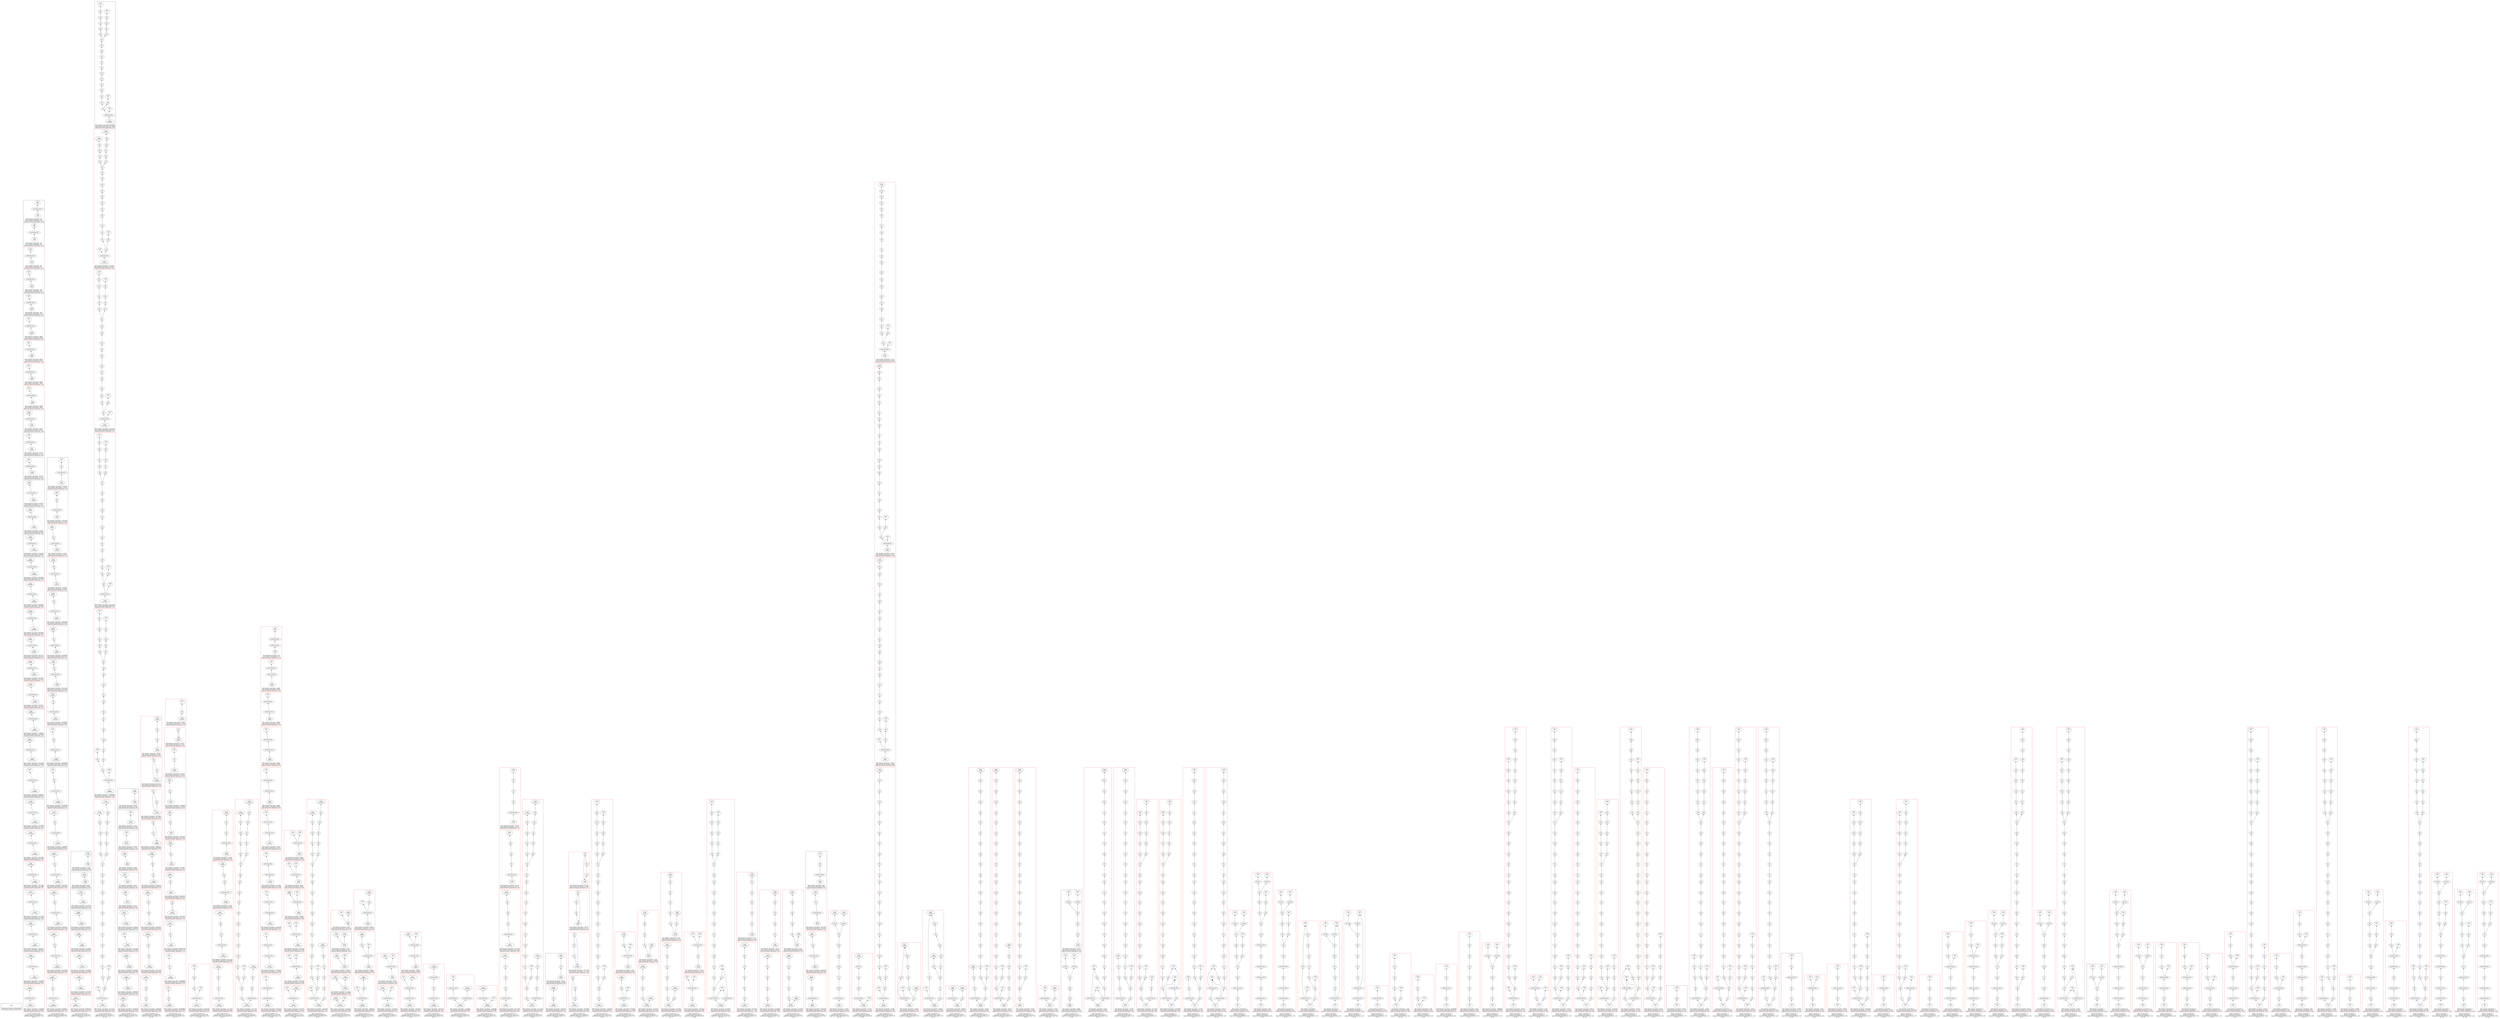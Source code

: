 strict digraph {
rankdir=BT
subgraph {
Stats [shape=plaintext]
cluster=true
label="Total loads executed: 10361602495\nTotal stores executed: 524915052"
}
subgraph {
subgraph {
{
rank=min
"31_41_1103" [label="Load\n100"]
}
"31_41_1102" [label="GetElementPtr"]
"31_41_1103" -> "31_41_1102"
"31_41_1101" [label="Load\n100"]
"31_41_1102" -> "31_41_1101"
cluster=true
label="Raw dynamic executions: 100\nRaw memory operations: 200\nCaptured memory operations: 0.0%"
}
subgraph {
{
rank=max
"31_42" [shape=point style=invis]
"31_42" -> "31_41_1103" [style=invis]
}
{
rank=min
"31_42_1112" [label="Load\n100"]
}
"31_42_1111" [label="GetElementPtr"]
"31_42_1112" -> "31_42_1111"
"31_42_1106" [label="Load\n100"]
"31_42_1111" -> "31_42_1106"
cluster=true
label="Raw dynamic executions: 100\nRaw memory operations: 200\nCaptured memory operations: 0.0%"
}
subgraph {
{
rank=max
"31_43" [shape=point style=invis]
"31_43" -> "31_42_1112" [style=invis]
}
"31_43_1115" [label="GetElementPtr"]
"31_43_1106" [label="Load\n100"]
"31_43_1115" -> "31_43_1106"
{
rank=min
"31_43_1116" [label="Load\n100"]
}
"31_43_1116" -> "31_43_1115"
cluster=true
label="Raw dynamic executions: 100\nRaw memory operations: 200\nCaptured memory operations: 0.0%"
color=red
}
subgraph {
{
rank=max
"31_91" [shape=point style=invis]
"31_91" -> "31_43_1116" [style=invis]
}
"31_91_3272" [label="GetElementPtr"]
"31_91_3271" [label="Load\n0"]
"31_91_3272" -> "31_91_3271"
{
rank=min
"31_91_3274" [label="Load\n1650"]
}
"31_91_3274" -> "31_91_3272"
cluster=true
label="Raw dynamic executions: 1650\nRaw memory operations: 3300\nCaptured memory operations: 0.0%"
}
subgraph {
{
rank=max
"31_93" [shape=point style=invis]
"31_93" -> "31_91_3274" [style=invis]
}
"31_93_3438" [label="GetElementPtr"]
"31_93_3437" [label="Load\n0"]
"31_93_3438" -> "31_93_3437"
{
rank=min
"31_93_3440" [label="Load\n1650"]
}
"31_93_3440" -> "31_93_3438"
cluster=true
label="Raw dynamic executions: 1650\nRaw memory operations: 3300\nCaptured memory operations: 0.0%"
}
subgraph {
{
rank=max
"31_15" [shape=point style=invis]
"31_15" -> "31_93_3440" [style=invis]
}
"31_15_641" [label="GetElementPtr"]
"31_15_624" [label="Load\n0"]
"31_15_641" -> "31_15_624"
{
rank=min
"31_15_657" [label="Load\n26903"]
}
"31_15_657" -> "31_15_641"
cluster=true
label="Raw dynamic executions: 26903\nRaw memory operations: 26904\nCaptured memory operations: 0.0%"
}
subgraph {
{
rank=max
"31_16" [shape=point style=invis]
"31_16" -> "31_15_657" [style=invis]
}
"31_16_642" [label="GetElementPtr"]
"31_16_624" [label="Load\n0"]
"31_16_642" -> "31_16_624"
{
rank=min
"31_16_658" [label="Load\n26903"]
}
"31_16_658" -> "31_16_642"
cluster=true
label="Raw dynamic executions: 26903\nRaw memory operations: 26904\nCaptured memory operations: 0.0%"
color=red
}
subgraph {
{
rank=max
"31_17" [shape=point style=invis]
"31_17" -> "31_16_658" [style=invis]
}
"31_17_643" [label="GetElementPtr"]
"31_17_624" [label="Load\n0"]
"31_17_643" -> "31_17_624"
{
rank=min
"31_17_661" [label="Load\n26903"]
}
"31_17_661" -> "31_17_643"
cluster=true
label="Raw dynamic executions: 26903\nRaw memory operations: 26904\nCaptured memory operations: 0.0%"
color=red
}
subgraph {
{
rank=max
"31_18" [shape=point style=invis]
"31_18" -> "31_17_661" [style=invis]
}
"31_18_644" [label="GetElementPtr"]
"31_18_624" [label="Load\n0"]
"31_18_644" -> "31_18_624"
{
rank=min
"31_18_662" [label="Load\n26903"]
}
"31_18_662" -> "31_18_644"
cluster=true
label="Raw dynamic executions: 26903\nRaw memory operations: 26904\nCaptured memory operations: 0.0%"
color=red
}
subgraph {
{
rank=max
"31_60" [shape=point style=invis]
"31_60" -> "31_18_662" [style=invis]
}
"31_60_1860" [label="GetElementPtr"]
"31_60_1857" [label="Load\n53163"]
"31_60_1860" -> "31_60_1857"
{
rank=min
"31_60_1861" [label="Load\n53163"]
}
"31_60_1861" -> "31_60_1860"
cluster=true
label="Raw dynamic executions: 53163\nRaw memory operations: 106327\nCaptured memory operations: 0.0%"
}
subgraph {
{
rank=max
"31_40" [shape=point style=invis]
"31_40" -> "31_60_1861" [style=invis]
}
{
rank=min
"31_40_1063" [label="Load\n107614"]
}
"31_40_1062" [label="GetElementPtr"]
"31_40_1063" -> "31_40_1062"
"31_40_1061" [label="Load\n0"]
"31_40_1062" -> "31_40_1061"
cluster=true
label="Raw dynamic executions: 107614\nRaw memory operations: 215228\nCaptured memory operations: 0.0%"
}
subgraph {
{
rank=max
"31_88" [shape=point style=invis]
"31_88" -> "31_40_1063" [style=invis]
}
"31_88_3145" [label="GetElementPtr"]
"31_88_3144" [label="Load\n0"]
"31_88_3145" -> "31_88_3144"
{
rank=min
"31_88_3146" [label="Load\n107614"]
}
"31_88_3146" -> "31_88_3145"
cluster=true
label="Raw dynamic executions: 107614\nRaw memory operations: 215228\nCaptured memory operations: 0.0%"
}
subgraph {
{
rank=max
"31_92" [shape=point style=invis]
"31_92" -> "31_88_3146" [style=invis]
}
"31_92_3288" [label="GetElementPtr"]
"31_92_3262" [label="Load\n3596"]
"31_92_3288" -> "31_92_3262"
{
rank=min
"31_92_3309" [label="Load\n105629"]
}
"31_92_3309" -> "31_92_3288"
cluster=true
label="Raw dynamic executions: 105629\nRaw memory operations: 211259\nCaptured memory operations: 0.0%"
}
subgraph {
{
rank=max
"31_61" [shape=point style=invis]
"31_61" -> "31_92_3309" [style=invis]
}
"31_61_2134" [label="GetElementPtr"]
"31_61_2130" [label="Load\n131043"]
"31_61_2134" -> "31_61_2130"
{
rank=min
"31_61_2135" [label="Load\n131043"]
}
"31_61_2135" -> "31_61_2134"
cluster=true
label="Raw dynamic executions: 131043\nRaw memory operations: 262099\nCaptured memory operations: 0.0%"
}
subgraph {
{
rank=max
"31_77" [shape=point style=invis]
"31_77" -> "31_61_2135" [style=invis]
}
"31_77_2541" [label="GetElementPtr"]
"31_77_2538" [label="Load\n6754458"]
"31_77_2541" -> "31_77_2538"
{
rank=min
"31_77_2542" [label="Load\n6754458"]
}
"31_77_2542" -> "31_77_2541"
cluster=true
label="Raw dynamic executions: 6754458\nRaw memory operations: 13508917\nCaptured memory operations: 0.1%"
}
subgraph {
{
rank=max
"31_71" [shape=point style=invis]
"31_71" -> "31_77_2542" [style=invis]
}
{
rank=min
"31_71_2484" [label="Load\n6918996"]
}
"31_71_2483" [label="GetElementPtr"]
"31_71_2484" -> "31_71_2483"
"31_71_2480" [label="Load\n6918996"]
"31_71_2483" -> "31_71_2480"
cluster=true
label="Raw dynamic executions: 6918996\nRaw memory operations: 13837992\nCaptured memory operations: 0.1%"
}
subgraph {
{
rank=max
"31_72" [shape=point style=invis]
"31_72" -> "31_71_2484" [style=invis]
}
"31_72_2486" [label="GetElementPtr"]
"31_72_2480" [label="Load\n6918996"]
"31_72_2486" -> "31_72_2480"
{
rank=min
"31_72_2487" [label="Load\n6918996"]
}
"31_72_2487" -> "31_72_2486"
cluster=true
label="Raw dynamic executions: 6918996\nRaw memory operations: 13837992\nCaptured memory operations: 0.1%"
color=red
}
subgraph {
{
rank=max
"31_73" [shape=point style=invis]
"31_73" -> "31_72_2487" [style=invis]
}
"31_73_2491" [label="GetElementPtr"]
"31_73_2480" [label="Load\n6918996"]
"31_73_2491" -> "31_73_2480"
{
rank=min
"31_73_2492" [label="Load\n6918996"]
}
"31_73_2492" -> "31_73_2491"
cluster=true
label="Raw dynamic executions: 6918996\nRaw memory operations: 13837992\nCaptured memory operations: 0.1%"
color=red
}
subgraph {
{
rank=max
"31_74" [shape=point style=invis]
"31_74" -> "31_73_2492" [style=invis]
}
"31_74_2503" [label="GetElementPtr"]
"31_74_2500" [label="Load\n9767097"]
"31_74_2503" -> "31_74_2500"
{
rank=min
"31_74_2504" [label="Load\n9767097"]
}
"31_74_2504" -> "31_74_2503"
cluster=true
label="Raw dynamic executions: 9767097\nRaw memory operations: 19534201\nCaptured memory operations: 0.1%"
}
subgraph {
{
rank=max
"31_75" [shape=point style=invis]
"31_75" -> "31_74_2504" [style=invis]
}
{
rank=min
"31_75_2508" [label="Load\n9767097"]
}
"31_75_2507" [label="GetElementPtr"]
"31_75_2508" -> "31_75_2507"
"31_75_2500" [label="Load\n9767097"]
"31_75_2507" -> "31_75_2500"
cluster=true
label="Raw dynamic executions: 9767097\nRaw memory operations: 19534201\nCaptured memory operations: 0.1%"
color=red
}
subgraph {
{
rank=max
"31_76" [shape=point style=invis]
"31_76" -> "31_75_2508" [style=invis]
}
{
rank=min
"31_76_2511" [label="Load\n9767097"]
}
"31_76_2510" [label="GetElementPtr"]
"31_76_2511" -> "31_76_2510"
"31_76_2500" [label="Load\n9767097"]
"31_76_2510" -> "31_76_2500"
cluster=true
label="Raw dynamic executions: 9767097\nRaw memory operations: 19534201\nCaptured memory operations: 0.1%"
color=red
}
subgraph {
{
rank=max
"31_65" [shape=point style=invis]
"31_65" -> "31_76_2511" [style=invis]
}
{
rank=min
"31_65_2223" [label="Load\n11968229"]
}
"31_65_2222" [label="GetElementPtr"]
"31_65_2223" -> "31_65_2222"
"31_65_2211" [label="Load\n11968229"]
"31_65_2222" -> "31_65_2211"
cluster=true
label="Raw dynamic executions: 11968229\nRaw memory operations: 35708638\nCaptured memory operations: 0.2%"
}
subgraph {
{
rank=max
"31_53" [shape=point style=invis]
"31_53" -> "31_65_2223" [style=invis]
}
"31_53_1327" [label="GetElementPtr"]
"31_53_1320" [label="Load\n13673453"]
"31_53_1327" -> "31_53_1320"
{
rank=min
"31_53_1328" [label="Load\n13673453"]
}
"31_53_1328" -> "31_53_1327"
cluster=true
label="Raw dynamic executions: 13673453\nRaw memory operations: 27346906\nCaptured memory operations: 0.2%"
}
subgraph {
{
rank=max
"31_10" [shape=point style=invis]
"31_10" -> "31_53_1328" [style=invis]
}
{
rank=min
"31_10_271" [label="Load\n30494867"]
}
"31_10_270" [label="GetElementPtr"]
"31_10_271" -> "31_10_270"
"31_10_269" [label="Load\n0"]
"31_10_270" -> "31_10_269"
cluster=true
label="Raw dynamic executions: 30494867\nRaw memory operations: 60989734\nCaptured memory operations: 0.2%"
}
subgraph {
{
rank=max
"31_66" [shape=point style=invis]
"31_66" -> "31_10_271" [style=invis]
}
"31_66_2234" [label="GetElementPtr"]
"31_66_2231" [label="Load\n16075990"]
"31_66_2234" -> "31_66_2231"
{
rank=min
"31_66_2235" [label="Load\n16075990"]
}
"31_66_2235" -> "31_66_2234"
cluster=true
label="Raw dynamic executions: 16075990\nRaw memory operations: 32151987\nCaptured memory operations: 0.2%"
}
subgraph {
{
rank=max
"31_67" [shape=point style=invis]
"31_67" -> "31_66_2235" [style=invis]
}
"31_67_2238" [label="GetElementPtr"]
"31_67_2231" [label="Load\n16075990"]
"31_67_2238" -> "31_67_2231"
{
rank=min
"31_67_2239" [label="Load\n16075990"]
}
"31_67_2239" -> "31_67_2238"
cluster=true
label="Raw dynamic executions: 16075990\nRaw memory operations: 32151987\nCaptured memory operations: 0.2%"
color=red
}
subgraph {
{
rank=max
"31_68" [shape=point style=invis]
"31_68" -> "31_67_2239" [style=invis]
}
{
rank=min
"31_68_2242" [label="Load\n16075990"]
}
"31_68_2241" [label="GetElementPtr"]
"31_68_2242" -> "31_68_2241"
"31_68_2231" [label="Load\n16075990"]
"31_68_2241" -> "31_68_2231"
cluster=true
label="Raw dynamic executions: 16075990\nRaw memory operations: 32151987\nCaptured memory operations: 0.2%"
color=red
}
subgraph {
{
rank=max
"31_78" [shape=point style=invis]
"31_78" -> "31_68_2242" [style=invis]
}
{
rank=min
"31_78_2769" [label="Load\n16777180"]
}
"31_78_2768" [label="GetElementPtr"]
"31_78_2769" -> "31_78_2768"
"31_78_2764" [label="Load\n16777180"]
"31_78_2768" -> "31_78_2764"
cluster=true
label="Raw dynamic executions: 16777180\nRaw memory operations: 33554380\nCaptured memory operations: 0.3%"
}
subgraph {
{
rank=max
"31_58" [shape=point style=invis]
"31_58" -> "31_78_2769" [style=invis]
}
{
rank=min
"31_58_1515" [label="Load\n20840974"]
}
"31_58_1514" [label="GetElementPtr"]
"31_58_1515" -> "31_58_1514"
"31_58_1511" [label="Load\n20840974"]
"31_58_1514" -> "31_58_1511"
cluster=true
label="Raw dynamic executions: 20840974\nRaw memory operations: 41681952\nCaptured memory operations: 0.3%"
}
subgraph {
{
rank=max
"31_63" [shape=point style=invis]
"31_63" -> "31_58_1515" [style=invis]
}
"31_63_2214" [label="GetElementPtr"]
"31_63_2211" [label="Load\n23740409"]
"31_63_2214" -> "31_63_2211"
{
rank=min
"31_63_2215" [label="Load\n23740409"]
}
"31_63_2215" -> "31_63_2214"
cluster=true
label="Raw dynamic executions: 23740409\nRaw memory operations: 47480818\nCaptured memory operations: 0.4%"
color=red
}
subgraph {
{
rank=max
"31_64" [shape=point style=invis]
"31_64" -> "31_63_2215" [style=invis]
}
{
rank=min
"31_64_2218" [label="Load\n23740409"]
}
"31_64_2217" [label="GetElementPtr"]
"31_64_2218" -> "31_64_2217"
"31_64_2211" [label="Load\n23740409"]
"31_64_2217" -> "31_64_2211"
cluster=true
label="Raw dynamic executions: 23740409\nRaw memory operations: 47480818\nCaptured memory operations: 0.4%"
color=red
}
cluster=true
penwidth=0
label="Static occurrences: 96\nMemory operations: 462862017\nCaptured memory operations: 4.2%\nId: 31"
}
subgraph {
subgraph {
"12_24_1749" [label="GetElementPtr"]
"12_24_1738" [label="Phi"]
"12_24_1749" -> "12_24_1738"
{
rank=min
"12_24_1750" [label="Load\n107614"]
}
"12_24_1750" -> "12_24_1749"
"12_24_1727" [label="Load\n0"]
"12_24_1738" -> "12_24_1727"
cluster=true
label="Raw dynamic executions: 1076140\nRaw memory operations: 1183754\nCaptured memory operations: 0.0%"
}
subgraph {
{
rank=max
"12_5" [shape=point style=invis]
"12_5" -> "12_24_1750" [style=invis]
}
"12_5_1318" [label="Phi"]
"12_5_1313" [label="Load\n72271"]
"12_5_1318" -> "12_5_1313"
"12_5_1319" [label="GetElementPtr"]
"12_5_1319" -> "12_5_1318"
{
rank=min
"12_5_1320" [label="Load\n72271"]
}
"12_5_1320" -> "12_5_1319"
cluster=true
label="Raw dynamic executions: 13673453\nRaw memory operations: 13781067\nCaptured memory operations: 0.0%"
color=red
}
subgraph {
{
rank=max
"12_11" [shape=point style=invis]
"12_11" -> "12_5_1320" [style=invis]
}
{
rank=min
"12_11_1413" [label="Load\n107613"]
}
"12_11_1412" [label="GetElementPtr"]
"12_11_1413" -> "12_11_1412"
"12_11_1410" [label="Phi"]
"12_11_1412" -> "12_11_1410"
"12_11_1411" [label="Load\n107613"]
"12_11_1410" -> "12_11_1411"
cluster=true
label="Raw dynamic executions: 107614\nRaw memory operations: 215228\nCaptured memory operations: 0.0%"
color=red
}
subgraph {
{
rank=max
"12_27" [shape=point style=invis]
"12_27" -> "12_11_1413" [style=invis]
}
"12_27_2073" [label="Phi"]
"12_27_2062" [label="Load\n131056"]
"12_27_2073" -> "12_27_2062"
{
rank=min
"12_27_2085" [label="Load\n131056"]
}
"12_27_2084" [label="GetElementPtr"]
"12_27_2085" -> "12_27_2084"
"12_27_2084" -> "12_27_2073"
cluster=true
label="Raw dynamic executions: 1310560\nRaw memory operations: 1441616\nCaptured memory operations: 0.0%"
color=red
}
subgraph {
{
rank=max
"12_29" [shape=point style=invis]
"12_29" -> "12_27_2085" [style=invis]
}
"12_29_2374" [label="Phi"]
"12_29_2344" [label="Load\n399574"]
"12_29_2374" -> "12_29_2344"
{
rank=min
"12_29_2379" [label="Load\n399574"]
}
"12_29_2378" [label="GetElementPtr"]
"12_29_2379" -> "12_29_2378"
"12_29_2378" -> "12_29_2374"
cluster=true
label="Raw dynamic executions: 19559459\nRaw memory operations: 20031304\nCaptured memory operations: 0.0%"
}
subgraph {
{
rank=max
"12_30" [shape=point style=invis]
"12_30" -> "12_29_2379" [style=invis]
}
{
rank=min
"12_30_2408" [label="Load\n399574"]
}
"12_30_2407" [label="GetElementPtr"]
"12_30_2408" -> "12_30_2407"
"12_30_2406" [label="Phi"]
"12_30_2407" -> "12_30_2406"
"12_30_2344" [label="Load\n399574"]
"12_30_2406" -> "12_30_2344"
cluster=true
label="Raw dynamic executions: 19559459\nRaw memory operations: 20031304\nCaptured memory operations: 0.0%"
color=red
}
subgraph {
{
rank=max
"12_28" [shape=point style=invis]
"12_28" -> "12_30_2408" [style=invis]
}
{
rank=min
"12_28_2329" [label="Load\n471845"]
}
"12_28_2328" [label="GetElementPtr"]
"12_28_2329" -> "12_28_2328"
"12_28_2310" [label="Phi"]
"12_28_2308" [label="Load\n471845"]
"12_28_2310" -> "12_28_2308"
"12_28_2328" -> "12_28_2310"
cluster=true
label="Raw dynamic executions: 13673453\nRaw memory operations: 14145298\nCaptured memory operations: 0.0%"
}
subgraph {
{
rank=max
"12_20" [shape=point style=invis]
"12_20" -> "12_28_2329" [style=invis]
}
{
rank=min
"12_20_1506" [label="Load\n4435765"]
}
"12_20_1505" [label="GetElementPtr"]
"12_20_1506" -> "12_20_1505"
"12_20_1495" [label="Phi"]
"12_20_1511" [label="Load\n4435765"]
"12_20_1495" -> "12_20_1511"
"12_20_1505" -> "12_20_1495"
cluster=true
label="Raw dynamic executions: 20949882\nRaw memory operations: 41790860\nCaptured memory operations: 0.0%"
color=red
}
subgraph {
{
rank=max
"12_0" [shape=point style=invis]
"12_0" -> "12_20_1506" [style=invis]
}
"12_0_299" [label="GetElementPtr"]
"12_0_288" [label="Phi"]
"12_0_299" -> "12_0_288"
{
rank=min
"12_0_300" [label="Load\n30494866"]
}
"12_0_300" -> "12_0_299"
"12_0_278" [label="Load\n0"]
"12_0_288" -> "12_0_278"
cluster=true
label="Raw dynamic executions: 304948660\nRaw memory operations: 335443526\nCaptured memory operations: 0.2%"
}
subgraph {
{
rank=max
"12_1" [shape=point style=invis]
"12_1" -> "12_0_300" [style=invis]
}
{
rank=min
"12_1_398" [label="Load\n30494866"]
}
"12_1_397" [label="GetElementPtr"]
"12_1_398" -> "12_1_397"
"12_1_386" [label="Phi"]
"12_1_397" -> "12_1_386"
"12_1_376" [label="Load\n0"]
"12_1_386" -> "12_1_376"
cluster=true
label="Raw dynamic executions: 304948660\nRaw memory operations: 335443526\nCaptured memory operations: 0.2%"
}
subgraph {
{
rank=max
"12_21" [shape=point style=invis]
"12_21" -> "12_1_398" [style=invis]
}
{
rank=min
"12_21_1506" [label="Load\n16514117"]
}
"12_21_1505" [label="GetElementPtr"]
"12_21_1506" -> "12_21_1505"
"12_21_1495" [label="Phi"]
"12_21_1505" -> "12_21_1495"
"12_21_1464" [label="Load\n16514117"]
"12_21_1495" -> "12_21_1464"
cluster=true
label="Raw dynamic executions: 20949882\nRaw memory operations: 81940910\nCaptured memory operations: 0.3%"
color=red
}
subgraph {
{
rank=max
"12_16" [shape=point style=invis]
"12_16" -> "12_21_1506" [style=invis]
}
"12_16_1496" [label="GetElementPtr"]
"12_16_1495" [label="Phi"]
"12_16_1496" -> "12_16_1495"
{
rank=min
"12_16_1497" [label="Load\n20840974"]
}
"12_16_1497" -> "12_16_1496"
"12_16_1511" [label="Load\n20840974"]
"12_16_1495" -> "12_16_1511"
cluster=true
label="Raw dynamic executions: 81832002\nRaw memory operations: 102672980\nCaptured memory operations: 0.3%"
color=red
}
subgraph {
{
rank=max
"12_18" [shape=point style=invis]
"12_18" -> "12_16_1497" [style=invis]
}
{
rank=min
"12_18_1501" [label="Load\n20840974"]
}
"12_18_1500" [label="GetElementPtr"]
"12_18_1501" -> "12_18_1500"
"12_18_1495" [label="Phi"]
"12_18_1511" [label="Load\n20840974"]
"12_18_1495" -> "12_18_1511"
"12_18_1500" -> "12_18_1495"
cluster=true
label="Raw dynamic executions: 81832002\nRaw memory operations: 102672980\nCaptured memory operations: 0.3%"
color=red
}
subgraph {
{
rank=max
"12_17" [shape=point style=invis]
"12_17" -> "12_18_1501" [style=invis]
}
"12_17_1496" [label="GetElementPtr"]
"12_17_1495" [label="Phi"]
"12_17_1496" -> "12_17_1495"
{
rank=min
"12_17_1497" [label="Load\n60991028"]
}
"12_17_1497" -> "12_17_1496"
"12_17_1464" [label="Load\n60991028"]
"12_17_1495" -> "12_17_1464"
cluster=true
label="Raw dynamic executions: 81832002\nRaw memory operations: 142823030\nCaptured memory operations: 1.1%"
color=red
}
subgraph {
{
rank=max
"12_19" [shape=point style=invis]
"12_19" -> "12_17_1497" [style=invis]
}
{
rank=min
"12_19_1501" [label="Load\n60991028"]
}
"12_19_1500" [label="GetElementPtr"]
"12_19_1501" -> "12_19_1500"
"12_19_1495" [label="Phi"]
"12_19_1500" -> "12_19_1495"
"12_19_1464" [label="Load\n60991028"]
"12_19_1495" -> "12_19_1464"
cluster=true
label="Raw dynamic executions: 81832002\nRaw memory operations: 142823030\nCaptured memory operations: 1.1%"
color=red
}
cluster=true
penwidth=0
label="Static occurrences: 33\nMemory operations: 433489138\nCaptured memory operations: 3.9%\nId: 12"
}
subgraph {
subgraph {
{
rank=min
"81_20_2157" [label="Load\n27782"]
}
"81_20_2151" [label="Load\n27782"]
"81_20_2157" -> "81_20_2151"
cluster=true
label="Raw dynamic executions: 27782\nRaw memory operations: 158838\nCaptured memory operations: 0.0%"
}
subgraph {
{
rank=max
"81_19" [shape=point style=invis]
"81_19" -> "81_20_2157" [style=invis]
}
{
rank=min
"81_19_1870" [label="Load\n54450"]
}
"81_19_1853" [label="Load\n54450"]
"81_19_1870" -> "81_19_1853"
cluster=true
label="Raw dynamic executions: 54450\nRaw memory operations: 162064\nCaptured memory operations: 0.0%"
}
subgraph {
{
rank=max
"81_27" [shape=point style=invis]
"81_27" -> "81_19_1870" [style=invis]
}
{
rank=min
"81_27_2791" [label="Load\n3575536"]
}
"81_27_2785" [label="Load\n3575536"]
"81_27_2791" -> "81_27_2785"
cluster=true
label="Raw dynamic executions: 3575536\nRaw memory operations: 20352736\nCaptured memory operations: 0.0%"
}
subgraph {
{
rank=max
"81_26" [shape=point style=invis]
"81_26" -> "81_27_2791" [style=invis]
}
{
rank=min
"81_26_2551" [label="Load\n6918994"]
}
"81_26_2534" [label="Load\n6918994"]
"81_26_2551" -> "81_26_2534"
cluster=true
label="Raw dynamic executions: 6918994\nRaw memory operations: 20592447\nCaptured memory operations: 0.1%"
}
subgraph {
{
rank=max
"81_25" [shape=point style=invis]
"81_25" -> "81_26_2551" [style=invis]
}
{
rank=min
"81_25_2480" [label="Load\n6918996"]
}
"81_25_2477" [label="Load\n6918996"]
"81_25_2480" -> "81_25_2477"
cluster=true
label="Raw dynamic executions: 6918996\nRaw memory operations: 20592448\nCaptured memory operations: 0.1%"
color=red
}
subgraph {
{
rank=max
"81_14" [shape=point style=invis]
"81_14" -> "81_25_2480" [style=invis]
}
{
rank=min
"81_14_1323" [label="Load\n13673453"]
}
"81_14_1320" [label="Load\n13673453"]
"81_14_1323" -> "81_14_1320"
cluster=true
label="Raw dynamic executions: 13673453\nRaw memory operations: 27346906\nCaptured memory operations: 0.2%"
color=red
}
subgraph {
{
rank=max
"81_21" [shape=point style=invis]
"81_21" -> "81_14_1323" [style=invis]
}
{
rank=min
"81_21_2211" [label="Load\n23740409"]
}
"81_21_2208" [label="Load\n23740409"]
"81_21_2211" -> "81_21_2208"
cluster=true
label="Raw dynamic executions: 23740409\nRaw memory operations: 54235274\nCaptured memory operations: 0.4%"
color=red
}
subgraph {
{
rank=max
"81_16" [shape=point style=invis]
"81_16" -> "81_21_2211" [style=invis]
}
{
rank=min
"81_16_1464" [label="Load\n60991028"]
}
"81_16_1461" [label="Load\n60991028"]
"81_16_1464" -> "81_16_1461"
cluster=true
label="Raw dynamic executions: 60991028\nRaw memory operations: 122088374\nCaptured memory operations: 1.1%"
color=red
}
cluster=true
penwidth=0
label="Static occurrences: 39\nMemory operations: 231801298\nCaptured memory operations: 2.1%\nId: 81"
}
subgraph {
subgraph {
"42_3_2529" [label="And"]
"42_3_2461" [label="Mul"]
"42_3_2529" -> "42_3_2461"
"42_3_2460" [label="Xor"]
"42_3_2461" -> "42_3_2460"
"42_3_2441" [label="Xor"]
"42_3_2440" [label="LShr"]
"42_3_2441" -> "42_3_2440"
"42_3_2530" [label="GetElementPtr"]
"42_3_2530" -> "42_3_2529"
{
rank=min
"42_3_2553" [label="Load\n6918994"]
}
"42_3_2553" -> "42_3_2530"
"42_3_2450" [label="Xor"]
"42_3_2443" [label="Add"]
"42_3_2450" -> "42_3_2443"
"42_3_2449" [label="Mul"]
"42_3_2450" -> "42_3_2449"
"42_3_2459" [label="LShr"]
"42_3_2460" -> "42_3_2459"
"42_3_2454" [label="Xor"]
"42_3_2453" [label="LShr"]
"42_3_2454" -> "42_3_2453"
"42_3_2448" [label="Xor"]
"42_3_2447" [label="LShr"]
"42_3_2448" -> "42_3_2447"
"42_3_2449" -> "42_3_2448"
"42_3_2456" [label="LShr"]
"42_3_2455" [label="Mul"]
"42_3_2456" -> "42_3_2455"
"42_3_2528" [label="Add"]
"42_3_2521" [label="Load\n0"]
"42_3_2528" -> "42_3_2521"
"42_3_2529" -> "42_3_2528"
"42_3_2457" [label="Xor"]
"42_3_2457" -> "42_3_2456"
"42_3_2451" [label="Mul"]
"42_3_2451" -> "42_3_2450"
"42_3_2452" [label="Add"]
"42_3_2453" -> "42_3_2452"
"42_3_2446" [label="Mul"]
"42_3_2445" [label="Load\n0"]
"42_3_2446" -> "42_3_2445"
"42_3_2452" -> "42_3_2451"
"42_3_2442" [label="Mul"]
"42_3_2443" -> "42_3_2442"
"42_3_2455" -> "42_3_2454"
"42_3_2447" -> "42_3_2446"
"42_3_2523" [label="Load\n0"]
"42_3_2530" -> "42_3_2523"
"42_3_2458" [label="Mul"]
"42_3_2459" -> "42_3_2458"
"42_3_2439" [label="Mul"]
"42_3_2438" [label="Load\n0"]
"42_3_2439" -> "42_3_2438"
"42_3_2458" -> "42_3_2457"
"42_3_2440" -> "42_3_2439"
"42_3_2442" -> "42_3_2441"
cluster=true
label="Raw dynamic executions: 6918994\nRaw memory operations: 61612806\nCaptured memory operations: 0.0%"
}
subgraph {
{
rank=max
"42_5" [shape=point style=invis]
"42_5" -> "42_3_2553" [style=invis]
}
"42_5_2745" [label="LShr"]
"42_5_2744" [label="Mul"]
"42_5_2745" -> "42_5_2744"
{
rank=min
"42_5_2794" [label="Load\n3575536"]
}
"42_5_2784" [label="GetElementPtr"]
"42_5_2794" -> "42_5_2784"
"42_5_2720" [label="Load\n0"]
"42_5_2784" -> "42_5_2720"
"42_5_2758" [label="Xor"]
"42_5_2757" [label="LShr"]
"42_5_2758" -> "42_5_2757"
"42_5_2747" [label="Mul"]
"42_5_2746" [label="Xor"]
"42_5_2747" -> "42_5_2746"
"42_5_2760" [label="And"]
"42_5_2759" [label="Mul"]
"42_5_2760" -> "42_5_2759"
"42_5_2746" -> "42_5_2745"
"42_5_2753" [label="Mul"]
"42_5_2752" [label="Xor"]
"42_5_2753" -> "42_5_2752"
"42_5_2751" [label="LShr"]
"42_5_2752" -> "42_5_2751"
"42_5_2759" -> "42_5_2758"
"42_5_2750" [label="Add"]
"42_5_2751" -> "42_5_2750"
"42_5_2756" [label="Mul"]
"42_5_2755" [label="Xor"]
"42_5_2756" -> "42_5_2755"
"42_5_2743" [label="Load\n3575536"]
"42_5_2744" -> "42_5_2743"
"42_5_2749" [label="Mul"]
"42_5_2750" -> "42_5_2749"
"42_5_2757" -> "42_5_2756"
"42_5_2748" [label="Xor"]
"42_5_2748" -> "42_5_2747"
"42_5_2741" [label="Add"]
"42_5_2740" [label="Mul"]
"42_5_2741" -> "42_5_2740"
"42_5_2754" [label="LShr"]
"42_5_2754" -> "42_5_2753"
"42_5_2731" [label="Add"]
"42_5_2760" -> "42_5_2731"
"42_5_2737" [label="Mul"]
"42_5_2736" [label="Load\n3575536"]
"42_5_2737" -> "42_5_2736"
"42_5_2784" -> "42_5_2760"
"42_5_2748" -> "42_5_2741"
"42_5_2738" [label="LShr"]
"42_5_2738" -> "42_5_2737"
"42_5_2749" -> "42_5_2748"
"42_5_2755" -> "42_5_2754"
"42_5_2739" [label="Xor"]
"42_5_2740" -> "42_5_2739"
"42_5_2726" [label="Load\n0"]
"42_5_2731" -> "42_5_2726"
"42_5_2739" -> "42_5_2738"
cluster=true
label="Raw dynamic executions: 3575536\nRaw memory operations: 37129976\nCaptured memory operations: 0.0%"
color=red
}
subgraph {
{
rank=max
"42_1" [shape=point style=invis]
"42_1" -> "42_5_2794" [style=invis]
}
"42_1_2461" [label="Mul"]
"42_1_2460" [label="Xor"]
"42_1_2461" -> "42_1_2460"
"42_1_2441" [label="Xor"]
"42_1_2440" [label="LShr"]
"42_1_2441" -> "42_1_2440"
"42_1_2476" [label="GetElementPtr"]
"42_1_2465" [label="And"]
"42_1_2476" -> "42_1_2465"
"42_1_2450" [label="Xor"]
"42_1_2443" [label="Add"]
"42_1_2450" -> "42_1_2443"
"42_1_2449" [label="Mul"]
"42_1_2450" -> "42_1_2449"
"42_1_2459" [label="LShr"]
"42_1_2460" -> "42_1_2459"
"42_1_2464" [label="Add"]
"42_1_2465" -> "42_1_2464"
"42_1_2454" [label="Xor"]
"42_1_2453" [label="LShr"]
"42_1_2454" -> "42_1_2453"
"42_1_2448" [label="Xor"]
"42_1_2447" [label="LShr"]
"42_1_2448" -> "42_1_2447"
{
rank=min
"42_1_2477" [label="Load\n13673452"]
}
"42_1_2477" -> "42_1_2476"
"42_1_2449" -> "42_1_2448"
"42_1_2463" [label="Load\n0"]
"42_1_2464" -> "42_1_2463"
"42_1_2456" [label="LShr"]
"42_1_2455" [label="Mul"]
"42_1_2456" -> "42_1_2455"
"42_1_2457" [label="Xor"]
"42_1_2457" -> "42_1_2456"
"42_1_2451" [label="Mul"]
"42_1_2451" -> "42_1_2450"
"42_1_2452" [label="Add"]
"42_1_2453" -> "42_1_2452"
"42_1_2446" [label="Mul"]
"42_1_2445" [label="Load\n0"]
"42_1_2446" -> "42_1_2445"
"42_1_2452" -> "42_1_2451"
"42_1_2442" [label="Mul"]
"42_1_2443" -> "42_1_2442"
"42_1_2455" -> "42_1_2454"
"42_1_2447" -> "42_1_2446"
"42_1_2465" -> "42_1_2461"
"42_1_2471" [label="Load\n0"]
"42_1_2476" -> "42_1_2471"
"42_1_2458" [label="Mul"]
"42_1_2459" -> "42_1_2458"
"42_1_2439" [label="Mul"]
"42_1_2438" [label="Load\n0"]
"42_1_2439" -> "42_1_2438"
"42_1_2458" -> "42_1_2457"
"42_1_2440" -> "42_1_2439"
"42_1_2442" -> "42_1_2441"
cluster=true
label="Raw dynamic executions: 13673452\nRaw memory operations: 68367263\nCaptured memory operations: 0.1%"
color=red
}
subgraph {
{
rank=max
"42_2" [shape=point style=invis]
"42_2" -> "42_1_2477" [style=invis]
}
"42_2_2529" [label="And"]
"42_2_2461" [label="Mul"]
"42_2_2529" -> "42_2_2461"
"42_2_2460" [label="Xor"]
"42_2_2461" -> "42_2_2460"
"42_2_2441" [label="Xor"]
"42_2_2440" [label="LShr"]
"42_2_2441" -> "42_2_2440"
{
rank=min
"42_2_2534" [label="Load\n13673453"]
}
"42_2_2530" [label="GetElementPtr"]
"42_2_2534" -> "42_2_2530"
"42_2_2530" -> "42_2_2529"
"42_2_2450" [label="Xor"]
"42_2_2443" [label="Add"]
"42_2_2450" -> "42_2_2443"
"42_2_2449" [label="Mul"]
"42_2_2450" -> "42_2_2449"
"42_2_2459" [label="LShr"]
"42_2_2460" -> "42_2_2459"
"42_2_2454" [label="Xor"]
"42_2_2453" [label="LShr"]
"42_2_2454" -> "42_2_2453"
"42_2_2448" [label="Xor"]
"42_2_2447" [label="LShr"]
"42_2_2448" -> "42_2_2447"
"42_2_2449" -> "42_2_2448"
"42_2_2456" [label="LShr"]
"42_2_2455" [label="Mul"]
"42_2_2456" -> "42_2_2455"
"42_2_2528" [label="Add"]
"42_2_2521" [label="Load\n0"]
"42_2_2528" -> "42_2_2521"
"42_2_2529" -> "42_2_2528"
"42_2_2457" [label="Xor"]
"42_2_2457" -> "42_2_2456"
"42_2_2451" [label="Mul"]
"42_2_2451" -> "42_2_2450"
"42_2_2452" [label="Add"]
"42_2_2453" -> "42_2_2452"
"42_2_2446" [label="Mul"]
"42_2_2445" [label="Load\n0"]
"42_2_2446" -> "42_2_2445"
"42_2_2452" -> "42_2_2451"
"42_2_2442" [label="Mul"]
"42_2_2443" -> "42_2_2442"
"42_2_2455" -> "42_2_2454"
"42_2_2447" -> "42_2_2446"
"42_2_2523" [label="Load\n0"]
"42_2_2530" -> "42_2_2523"
"42_2_2458" [label="Mul"]
"42_2_2459" -> "42_2_2458"
"42_2_2439" [label="Mul"]
"42_2_2438" [label="Load\n0"]
"42_2_2439" -> "42_2_2438"
"42_2_2458" -> "42_2_2457"
"42_2_2440" -> "42_2_2439"
"42_2_2442" -> "42_2_2441"
cluster=true
label="Raw dynamic executions: 13673453\nRaw memory operations: 68367265\nCaptured memory operations: 0.1%"
color=red
}
subgraph {
{
rank=max
"42_0" [shape=point style=invis]
"42_0" -> "42_2_2534" [style=invis]
}
"42_0_2174" [label="Add"]
"42_0_2173" [label="Mul"]
"42_0_2174" -> "42_0_2173"
"42_0_2187" [label="LShr"]
"42_0_2186" [label="Mul"]
"42_0_2187" -> "42_0_2186"
"42_0_2196" [label="And"]
"42_0_2195" [label="Add"]
"42_0_2196" -> "42_0_2195"
"42_0_2184" [label="LShr"]
"42_0_2183" [label="Add"]
"42_0_2184" -> "42_0_2183"
"42_0_2177" [label="Mul"]
"42_0_2176" [label="Load\n0"]
"42_0_2177" -> "42_0_2176"
"42_0_2185" [label="Xor"]
"42_0_2185" -> "42_0_2184"
"42_0_2191" [label="Xor"]
"42_0_2190" [label="LShr"]
"42_0_2191" -> "42_0_2190"
"42_0_2172" [label="Xor"]
"42_0_2171" [label="LShr"]
"42_0_2172" -> "42_0_2171"
"42_0_2207" [label="GetElementPtr"]
"42_0_2202" [label="Load\n0"]
"42_0_2207" -> "42_0_2202"
"42_0_2207" -> "42_0_2196"
"42_0_2194" [label="Load\n0"]
"42_0_2195" -> "42_0_2194"
"42_0_2170" [label="Mul"]
"42_0_2171" -> "42_0_2170"
"42_0_2182" [label="Mul"]
"42_0_2183" -> "42_0_2182"
"42_0_2189" [label="Mul"]
"42_0_2188" [label="Xor"]
"42_0_2189" -> "42_0_2188"
"42_0_2179" [label="Xor"]
"42_0_2178" [label="LShr"]
"42_0_2179" -> "42_0_2178"
"42_0_2169" [label="Load\n0"]
"42_0_2170" -> "42_0_2169"
"42_0_2181" [label="Xor"]
"42_0_2181" -> "42_0_2174"
"42_0_2186" -> "42_0_2185"
"42_0_2192" [label="Mul"]
"42_0_2196" -> "42_0_2192"
"42_0_2180" [label="Mul"]
"42_0_2181" -> "42_0_2180"
"42_0_2182" -> "42_0_2181"
"42_0_2190" -> "42_0_2189"
{
rank=min
"42_0_2208" [label="Load\n30494865"]
}
"42_0_2208" -> "42_0_2207"
"42_0_2188" -> "42_0_2187"
"42_0_2180" -> "42_0_2179"
"42_0_2192" -> "42_0_2191"
"42_0_2178" -> "42_0_2177"
"42_0_2173" -> "42_0_2172"
cluster=true
label="Raw dynamic executions: 30494865\nRaw memory operations: 152474328\nCaptured memory operations: 0.2%"
color=red
}
subgraph {
{
rank=max
"42_4" [shape=point style=invis]
"42_4" -> "42_0_2208" [style=invis]
}
"42_4_2745" [label="LShr"]
"42_4_2744" [label="Mul"]
"42_4_2745" -> "42_4_2744"
"42_4_2784" [label="GetElementPtr"]
"42_4_2720" [label="Load\n0"]
"42_4_2784" -> "42_4_2720"
"42_4_2758" [label="Xor"]
"42_4_2757" [label="LShr"]
"42_4_2758" -> "42_4_2757"
"42_4_2747" [label="Mul"]
"42_4_2746" [label="Xor"]
"42_4_2747" -> "42_4_2746"
"42_4_2760" [label="And"]
"42_4_2759" [label="Mul"]
"42_4_2760" -> "42_4_2759"
"42_4_2746" -> "42_4_2745"
"42_4_2753" [label="Mul"]
"42_4_2752" [label="Xor"]
"42_4_2753" -> "42_4_2752"
"42_4_2751" [label="LShr"]
"42_4_2752" -> "42_4_2751"
"42_4_2759" -> "42_4_2758"
"42_4_2750" [label="Add"]
"42_4_2751" -> "42_4_2750"
"42_4_2756" [label="Mul"]
"42_4_2755" [label="Xor"]
"42_4_2756" -> "42_4_2755"
"42_4_2743" [label="Load\n16777200"]
"42_4_2744" -> "42_4_2743"
"42_4_2749" [label="Mul"]
"42_4_2750" -> "42_4_2749"
"42_4_2757" -> "42_4_2756"
"42_4_2748" [label="Xor"]
"42_4_2748" -> "42_4_2747"
"42_4_2741" [label="Add"]
"42_4_2740" [label="Mul"]
"42_4_2741" -> "42_4_2740"
"42_4_2754" [label="LShr"]
"42_4_2754" -> "42_4_2753"
"42_4_2731" [label="Add"]
"42_4_2760" -> "42_4_2731"
"42_4_2737" [label="Mul"]
"42_4_2736" [label="Load\n16777200"]
"42_4_2737" -> "42_4_2736"
"42_4_2784" -> "42_4_2760"
"42_4_2748" -> "42_4_2741"
"42_4_2738" [label="LShr"]
"42_4_2738" -> "42_4_2737"
"42_4_2749" -> "42_4_2748"
"42_4_2755" -> "42_4_2754"
"42_4_2739" [label="Xor"]
"42_4_2740" -> "42_4_2739"
{
rank=min
"42_4_2785" [label="Load\n16777200"]
}
"42_4_2785" -> "42_4_2784"
"42_4_2726" [label="Load\n0"]
"42_4_2731" -> "42_4_2726"
"42_4_2739" -> "42_4_2738"
cluster=true
label="Raw dynamic executions: 16777200\nRaw memory operations: 50331640\nCaptured memory operations: 0.4%"
color=red
}
cluster=true
penwidth=0
label="Static occurrences: 6\nMemory operations: 125818972\nCaptured memory operations: 1.1%\nId: 42"
}
subgraph {
subgraph {
{
rank=min
"52_15_1868" [label="Store\n53164"]
}
"52_15_1867" [label="Load\n53164"]
"52_15_1868" -> "52_15_1867"
cluster=true
label="Raw dynamic executions: 53164\nRaw memory operations: 106328\nCaptured memory operations: 0.0%"
}
subgraph {
{
rank=max
"52_12" [shape=point style=invis]
"52_12" -> "52_15_1868" [style=invis]
}
{
rank=min
"52_12_1812" [label="Store\n107614"]
}
"52_12_1811" [label="Load\n0"]
"52_12_1812" -> "52_12_1811"
cluster=true
label="Raw dynamic executions: 107614\nRaw memory operations: 215228\nCaptured memory operations: 0.0%"
}
subgraph {
{
rank=max
"52_14" [shape=point style=invis]
"52_14" -> "52_12_1812" [style=invis]
}
{
rank=min
"52_14_1828" [label="Store\n107614"]
}
"52_14_1826" [label="Load\n0"]
"52_14_1828" -> "52_14_1826"
cluster=true
label="Raw dynamic executions: 107614\nRaw memory operations: 215228\nCaptured memory operations: 0.0%"
}
subgraph {
{
rank=max
"52_16" [shape=point style=invis]
"52_16" -> "52_14_1828" [style=invis]
}
{
rank=min
"52_16_1871" [label="Store\n54450"]
}
"52_16_1870" [label="Load\n54450"]
"52_16_1871" -> "52_16_1870"
cluster=true
label="Raw dynamic executions: 54450\nRaw memory operations: 108900\nCaptured memory operations: 0.0%"
color=red
}
subgraph {
{
rank=max
"52_9" [shape=point style=invis]
"52_9" -> "52_16_1871" [style=invis]
}
{
rank=min
"52_9_1702" [label="Store\n131071"]
}
"52_9_1701" [label="Load\n131071"]
"52_9_1702" -> "52_9_1701"
cluster=true
label="Raw dynamic executions: 131071\nRaw memory operations: 262142\nCaptured memory operations: 0.0%"
}
subgraph {
{
rank=max
"52_10" [shape=point style=invis]
"52_10" -> "52_9_1702" [style=invis]
}
{
rank=min
"52_10_1706" [label="Store\n131071"]
}
"52_10_1705" [label="Load\n131071"]
"52_10_1706" -> "52_10_1705"
cluster=true
label="Raw dynamic executions: 131071\nRaw memory operations: 262142\nCaptured memory operations: 0.0%"
color=red
}
subgraph {
{
rank=max
"52_26" [shape=point style=invis]
"52_26" -> "52_10_1706" [style=invis]
}
{
rank=min
"52_26_2549" [label="Store\n6754459"]
}
"52_26_2548" [label="Load\n6754459"]
"52_26_2549" -> "52_26_2548"
cluster=true
label="Raw dynamic executions: 6754459\nRaw memory operations: 13508918\nCaptured memory operations: 0.1%"
}
subgraph {
{
rank=max
"52_20" [shape=point style=invis]
"52_20" -> "52_26_2549" [style=invis]
}
{
rank=min
"52_20_2284" [label="Store\n13673453"]
}
"52_20_2282" [label="Load\n0"]
"52_20_2284" -> "52_20_2282"
cluster=true
label="Raw dynamic executions: 13673453\nRaw memory operations: 27346906\nCaptured memory operations: 0.1%"
}
subgraph {
{
rank=max
"52_27" [shape=point style=invis]
"52_27" -> "52_20_2284" [style=invis]
}
{
rank=min
"52_27_2552" [label="Store\n6918994"]
}
"52_27_2551" [label="Load\n6918994"]
"52_27_2552" -> "52_27_2551"
cluster=true
label="Raw dynamic executions: 6918994\nRaw memory operations: 13837988\nCaptured memory operations: 0.1%"
color=red
}
subgraph {
{
rank=max
"52_22" [shape=point style=invis]
"52_22" -> "52_27_2552" [style=invis]
}
{
rank=min
"52_22_2376" [label="Store\n19559459"]
}
"52_22_2375" [label="Load\n19559459"]
"52_22_2376" -> "52_22_2375"
cluster=true
label="Raw dynamic executions: 19559459\nRaw memory operations: 39118918\nCaptured memory operations: 0.3%"
}
subgraph {
{
rank=max
"52_23" [shape=point style=invis]
"52_23" -> "52_22_2376" [style=invis]
}
{
rank=min
"52_23_2380" [label="Store\n19559459"]
}
"52_23_2379" [label="Load\n19559459"]
"52_23_2380" -> "52_23_2379"
cluster=true
label="Raw dynamic executions: 19559459\nRaw memory operations: 39118918\nCaptured memory operations: 0.3%"
color=red
}
cluster=true
penwidth=0
label="Static occurrences: 51\nMemory operations: 120212935\nCaptured memory operations: 1.1%\nId: 52"
}
subgraph {
subgraph {
"19_4_2164" [label="Phi"]
"19_4_2155" [label="Load\n103266"]
"19_4_2164" -> "19_4_2155"
{
rank=min
"19_4_2130" [label="Load\n103266"]
}
"19_4_2059" [label="Phi"]
"19_4_2130" -> "19_4_2059"
"19_4_2059" -> "19_4_2164"
cluster=true
label="Raw dynamic executions: 131056\nRaw memory operations: 234330\nCaptured memory operations: 0.0%"
color=red
}
subgraph {
{
rank=max
"19_10" [shape=point style=invis]
"19_10" -> "19_4_2130" [style=invis]
}
"19_10_2499" [label="Phi"]
"19_10_2495" [label="Phi"]
"19_10_2499" -> "19_10_2495"
{
rank=min
"19_10_2500" [label="Load\n2848108"]
}
"19_10_2495" -> "19_10_2500"
"19_10_2500" -> "19_10_2499"
cluster=true
label="Raw dynamic executions: 9767104\nRaw memory operations: 9767104\nCaptured memory operations: 0.0%"
color=red
}
subgraph {
{
rank=max
"19_9" [shape=point style=invis]
"19_9" -> "19_10_2500" [style=invis]
}
"19_9_2230" [label="Phi"]
"19_9_2226" [label="Phi"]
"19_9_2230" -> "19_9_2226"
{
rank=min
"19_9_2231" [label="Load\n4107768"]
}
"19_9_2231" -> "19_9_2230"
"19_9_2226" -> "19_9_2231"
cluster=true
label="Raw dynamic executions: 16075997\nRaw memory operations: 16075997\nCaptured memory operations: 0.0%"
color=red
}
subgraph {
{
rank=max
"19_3" [shape=point style=invis]
"19_3" -> "19_9_2231" [style=invis]
}
{
rank=min
"19_3_1511" [label="Load\n4326861"]
}
"19_3_1510" [label="Phi"]
"19_3_1511" -> "19_3_1510"
"19_3_1495" [label="Phi"]
"19_3_1495" -> "19_3_1511"
"19_3_1510" -> "19_3_1495"
cluster=true
label="Raw dynamic executions: 20840978\nRaw memory operations: 20840978\nCaptured memory operations: 0.0%"
color=red
}
subgraph {
{
rank=max
"19_11" [shape=point style=invis]
"19_11" -> "19_3_1511" [style=invis]
}
"19_11_2499" [label="Phi"]
"19_11_2495" [label="Phi"]
"19_11_2499" -> "19_11_2495"
{
rank=min
"19_11_2500" [label="Load\n6918996"]
}
"19_11_2500" -> "19_11_2499"
"19_11_2480" [label="Load\n6918996"]
"19_11_2495" -> "19_11_2480"
cluster=true
label="Raw dynamic executions: 9767104\nRaw memory operations: 16686100\nCaptured memory operations: 0.1%"
color=red
}
subgraph {
{
rank=max
"19_8" [shape=point style=invis]
"19_8" -> "19_11_2500" [style=invis]
}
"19_8_2230" [label="Phi"]
"19_8_2226" [label="Phi"]
"19_8_2230" -> "19_8_2226"
{
rank=min
"19_8_2231" [label="Load\n11968229"]
}
"19_8_2231" -> "19_8_2230"
"19_8_2211" [label="Load\n11968229"]
"19_8_2226" -> "19_8_2211"
cluster=true
label="Raw dynamic executions: 16075997\nRaw memory operations: 39816406\nCaptured memory operations: 0.2%"
color=red
}
subgraph {
{
rank=max
"19_12" [shape=point style=invis]
"19_12" -> "19_8_2231" [style=invis]
}
"19_12_2798" [label="Phi"]
"19_12_2789" [label="Load\n13201648"]
"19_12_2798" -> "19_12_2789"
"19_12_2733" [label="Phi"]
"19_12_2733" -> "19_12_2798"
{
rank=min
"19_12_2764" [label="Load\n13201648"]
}
"19_12_2764" -> "19_12_2733"
cluster=true
label="Raw dynamic executions: 16777200\nRaw memory operations: 29978864\nCaptured memory operations: 0.2%"
color=red
}
subgraph {
{
rank=max
"19_2" [shape=point style=invis]
"19_2" -> "19_12_2764" [style=invis]
}
"19_2_1495" [label="Phi"]
"19_2_1464" [label="Load\n16514117"]
"19_2_1495" -> "19_2_1464"
{
rank=min
"19_2_1511" [label="Load\n16514117"]
}
"19_2_1510" [label="Phi"]
"19_2_1511" -> "19_2_1510"
"19_2_1510" -> "19_2_1495"
cluster=true
label="Raw dynamic executions: 20840978\nRaw memory operations: 81832006\nCaptured memory operations: 0.3%"
color=red
}
cluster=true
penwidth=0
label="Static occurrences: 16\nMemory operations: 108695315\nCaptured memory operations: 0.9%\nId: 19"
}
subgraph {
subgraph {
"21_38_3261" [label="Phi"]
"21_38_3467" [label="Load\n0"]
"21_38_3261" -> "21_38_3467"
{
rank=min
"21_38_3262" [label="Load\n105629"]
}
"21_38_3262" -> "21_38_3261"
cluster=true
label="Raw dynamic executions: 105630\nRaw memory operations: 211260\nCaptured memory operations: 0.0%"
color=red
}
subgraph {
{
rank=max
"21_19" [shape=point style=invis]
"21_19" -> "21_38_3262" [style=invis]
}
"21_19_1410" [label="Phi"]
{
rank=min
"21_19_1411" [label="Load\n107613"]
}
"21_19_1410" -> "21_19_1411"
"21_19_1411" -> "21_19_1410"
cluster=true
label="Raw dynamic executions: 107614\nRaw memory operations: 107614\nCaptured memory operations: 0.0%"
color=red
}
subgraph {
{
rank=max
"21_23" [shape=point style=invis]
"21_23" -> "21_19_1411" [style=invis]
}
{
rank=min
"21_23_1740" [label="Load\n107614"]
}
"21_23_1738" [label="Phi"]
"21_23_1740" -> "21_23_1738"
"21_23_1727" [label="Load\n0"]
"21_23_1738" -> "21_23_1727"
cluster=true
label="Raw dynamic executions: 1076140\nRaw memory operations: 1183754\nCaptured memory operations: 0.0%"
color=red
}
subgraph {
{
rank=max
"21_40" [shape=point style=invis]
"21_40" -> "21_23_1740" [style=invis]
}
{
rank=min
"21_40_3291" [label="Load\n71912"]
}
"21_40_3290" [label="Phi"]
"21_40_3291" -> "21_40_3290"
"21_40_3283" [label="Load\n71912"]
"21_40_3290" -> "21_40_3283"
cluster=true
label="Raw dynamic executions: 13648443\nRaw memory operations: 13754073\nCaptured memory operations: 0.0%"
}
subgraph {
{
rank=max
"21_10" [shape=point style=invis]
"21_10" -> "21_40_3291" [style=invis]
}
"21_10_1069" [label="Phi"]
"21_10_1063" [label="Load\n72271"]
"21_10_1069" -> "21_10_1063"
{
rank=min
"21_10_1070" [label="Load\n72271"]
}
"21_10_1070" -> "21_10_1069"
cluster=true
label="Raw dynamic executions: 13673453\nRaw memory operations: 13781067\nCaptured memory operations: 0.0%"
color=red
}
subgraph {
{
rank=max
"21_25" [shape=point style=invis]
"21_25" -> "21_10_1070" [style=invis]
}
"21_25_2073" [label="Phi"]
"21_25_2062" [label="Load\n131056"]
"21_25_2073" -> "21_25_2062"
{
rank=min
"21_25_2075" [label="Load\n131056"]
}
"21_25_2075" -> "21_25_2073"
cluster=true
label="Raw dynamic executions: 1310560\nRaw memory operations: 1441616\nCaptured memory operations: 0.0%"
color=red
}
subgraph {
{
rank=max
"21_31" [shape=point style=invis]
"21_31" -> "21_25_2075" [style=invis]
}
{
rank=min
"21_31_2375" [label="Load\n399574"]
}
"21_31_2374" [label="Phi"]
"21_31_2375" -> "21_31_2374"
"21_31_2344" [label="Load\n399574"]
"21_31_2374" -> "21_31_2344"
cluster=true
label="Raw dynamic executions: 19559459\nRaw memory operations: 20031304\nCaptured memory operations: 0.0%"
color=red
}
subgraph {
{
rank=max
"21_4" [shape=point style=invis]
"21_4" -> "21_31_2375" [style=invis]
}
"21_4_566" [label="Phi"]
{
rank=min
"21_4_567" [label="Load\n13673452"]
}
"21_4_566" -> "21_4_567"
"21_4_567" -> "21_4_566"
cluster=true
label="Raw dynamic executions: 13673453\nRaw memory operations: 13673453\nCaptured memory operations: 0.1%"
color=red
}
subgraph {
{
rank=max
"21_11" [shape=point style=invis]
"21_11" -> "21_4_567" [style=invis]
}
"21_11_1078" [label="Phi"]
"21_11_1072" [label="Load\n9234210"]
"21_11_1078" -> "21_11_1072"
{
rank=min
"21_11_1079" [label="Load\n9234210"]
}
"21_11_1079" -> "21_11_1078"
cluster=true
label="Raw dynamic executions: 6948554249\nRaw memory operations: 6962227702\nCaptured memory operations: 0.1%"
}
subgraph {
{
rank=max
"21_0" [shape=point style=invis]
"21_0" -> "21_11_1079" [style=invis]
}
{
rank=min
"21_0_290" [label="Load\n30494866"]
}
"21_0_288" [label="Phi"]
"21_0_290" -> "21_0_288"
"21_0_278" [label="Load\n0"]
"21_0_288" -> "21_0_278"
cluster=true
label="Raw dynamic executions: 304948660\nRaw memory operations: 335443526\nCaptured memory operations: 0.2%"
color=red
}
subgraph {
{
rank=max
"21_2" [shape=point style=invis]
"21_2" -> "21_0_290" [style=invis]
}
{
rank=min
"21_2_388" [label="Load\n30494866"]
}
"21_2_386" [label="Phi"]
"21_2_388" -> "21_2_386"
"21_2_376" [label="Load\n0"]
"21_2_386" -> "21_2_376"
cluster=true
label="Raw dynamic executions: 304948660\nRaw memory operations: 335443526\nCaptured memory operations: 0.2%"
color=red
}
cluster=true
penwidth=0
label="Static occurrences: 41\nMemory operations: 94802179\nCaptured memory operations: 0.8%\nId: 21"
}
subgraph {
subgraph {
"62_0_1448" [label="Add"]
"62_0_1447" [label="Load\n0"]
"62_0_1448" -> "62_0_1447"
"62_0_1460" [label="GetElementPtr"]
"62_0_1449" [label="And"]
"62_0_1460" -> "62_0_1449"
"62_0_1455" [label="Load\n0"]
"62_0_1460" -> "62_0_1455"
{
rank=min
"62_0_1461" [label="Load\n61097346"]
}
"62_0_1461" -> "62_0_1460"
"62_0_1449" -> "62_0_1448"
cluster=true
label="Raw dynamic executions: 61097346\nRaw memory operations: 183292040\nCaptured memory operations: 0.5%"
color=red
}
cluster=true
penwidth=0
label="Static occurrences: 1\nMemory operations: 61097346\nCaptured memory operations: 0.5%\nId: 62"
}
subgraph {
subgraph {
"13_0_2164" [label="Phi"]
"13_0_2155" [label="Load\n103266"]
"13_0_2164" -> "13_0_2155"
"13_0_2061" [label="GetElementPtr"]
"13_0_2059" [label="Phi"]
"13_0_2061" -> "13_0_2059"
"13_0_2059" -> "13_0_2164"
{
rank=min
"13_0_2062" [label="Load\n103266"]
}
"13_0_2062" -> "13_0_2061"
cluster=true
label="Raw dynamic executions: 131056\nRaw memory operations: 234330\nCaptured memory operations: 0.0%"
color=red
}
subgraph {
{
rank=max
"13_1" [shape=point style=invis]
"13_1" -> "13_0_2062" [style=invis]
}
"13_1_2164" [label="Phi"]
"13_1_2155" [label="Load\n103266"]
"13_1_2164" -> "13_1_2155"
{
rank=min
"13_1_2064" [label="Load\n103266"]
}
"13_1_2063" [label="GetElementPtr"]
"13_1_2064" -> "13_1_2063"
"13_1_2059" [label="Phi"]
"13_1_2063" -> "13_1_2059"
"13_1_2059" -> "13_1_2164"
cluster=true
label="Raw dynamic executions: 131056\nRaw memory operations: 234330\nCaptured memory operations: 0.0%"
color=red
}
subgraph {
{
rank=max
"13_2" [shape=point style=invis]
"13_2" -> "13_1_2064" [style=invis]
}
"13_2_2798" [label="Phi"]
"13_2_2789" [label="Load\n13201648"]
"13_2_2798" -> "13_2_2789"
"13_2_2733" [label="Phi"]
"13_2_2733" -> "13_2_2798"
{
rank=min
"13_2_2736" [label="Load\n13201648"]
}
"13_2_2735" [label="GetElementPtr"]
"13_2_2736" -> "13_2_2735"
"13_2_2735" -> "13_2_2733"
cluster=true
label="Raw dynamic executions: 16777200\nRaw memory operations: 29978864\nCaptured memory operations: 0.2%"
color=red
}
subgraph {
{
rank=max
"13_3" [shape=point style=invis]
"13_3" -> "13_2_2736" [style=invis]
}
"13_3_2742" [label="GetElementPtr"]
"13_3_2733" [label="Phi"]
"13_3_2742" -> "13_3_2733"
"13_3_2798" [label="Phi"]
"13_3_2789" [label="Load\n13201648"]
"13_3_2798" -> "13_3_2789"
"13_3_2733" -> "13_3_2798"
{
rank=min
"13_3_2743" [label="Load\n13201648"]
}
"13_3_2743" -> "13_3_2742"
cluster=true
label="Raw dynamic executions: 16777200\nRaw memory operations: 29978864\nCaptured memory operations: 0.2%"
color=red
}
cluster=true
penwidth=0
label="Static occurrences: 4\nMemory operations: 53219656\nCaptured memory operations: 0.4%\nId: 13"
}
subgraph {
subgraph {
"66_0_2745" [label="LShr"]
"66_0_2744" [label="Mul"]
"66_0_2745" -> "66_0_2744"
"66_0_2798" [label="Phi"]
"66_0_2789" [label="Load\n13201648"]
"66_0_2798" -> "66_0_2789"
{
rank=min
"66_0_2763" [label="Store\n13201648"]
}
"66_0_2762" [label="And"]
"66_0_2763" -> "66_0_2762"
"66_0_2758" [label="Xor"]
"66_0_2757" [label="LShr"]
"66_0_2758" -> "66_0_2757"
"66_0_2760" [label="And"]
"66_0_2759" [label="Mul"]
"66_0_2760" -> "66_0_2759"
"66_0_2747" [label="Mul"]
"66_0_2746" [label="Xor"]
"66_0_2747" -> "66_0_2746"
"66_0_2733" [label="Phi"]
"66_0_2733" -> "66_0_2798"
"66_0_2762" -> "66_0_2760"
"66_0_2746" -> "66_0_2745"
"66_0_2753" [label="Mul"]
"66_0_2752" [label="Xor"]
"66_0_2753" -> "66_0_2752"
"66_0_2761" [label="GetElementPtr"]
"66_0_2763" -> "66_0_2761"
"66_0_2759" -> "66_0_2758"
"66_0_2751" [label="LShr"]
"66_0_2752" -> "66_0_2751"
"66_0_2756" [label="Mul"]
"66_0_2755" [label="Xor"]
"66_0_2756" -> "66_0_2755"
"66_0_2750" [label="Add"]
"66_0_2751" -> "66_0_2750"
"66_0_2743" [label="Load\n13201648"]
"66_0_2744" -> "66_0_2743"
"66_0_2757" -> "66_0_2756"
"66_0_2749" [label="Mul"]
"66_0_2750" -> "66_0_2749"
"66_0_2748" [label="Xor"]
"66_0_2748" -> "66_0_2747"
"66_0_2741" [label="Add"]
"66_0_2740" [label="Mul"]
"66_0_2741" -> "66_0_2740"
"66_0_2754" [label="LShr"]
"66_0_2754" -> "66_0_2753"
"66_0_2731" [label="Add"]
"66_0_2760" -> "66_0_2731"
"66_0_2737" [label="Mul"]
"66_0_2736" [label="Load\n13201648"]
"66_0_2737" -> "66_0_2736"
"66_0_2761" -> "66_0_2733"
"66_0_2748" -> "66_0_2741"
"66_0_2738" [label="LShr"]
"66_0_2738" -> "66_0_2737"
"66_0_2749" -> "66_0_2748"
"66_0_2755" -> "66_0_2754"
"66_0_2739" [label="Xor"]
"66_0_2740" -> "66_0_2739"
"66_0_2726" [label="Load\n0"]
"66_0_2731" -> "66_0_2726"
"66_0_2739" -> "66_0_2738"
cluster=true
label="Raw dynamic executions: 16777200\nRaw memory operations: 63533284\nCaptured memory operations: 0.4%"
color=red
}
cluster=true
penwidth=0
label="Static occurrences: 1\nMemory operations: 52806592\nCaptured memory operations: 0.4%\nId: 66"
}
subgraph {
subgraph {
{
rank=min
"90_16_1106" [label="Load\n100"]
}
"90_16_1105" [label="GetElementPtr"]
"90_16_1106" -> "90_16_1105"
"90_16_1104" [label="GetElementPtr"]
"90_16_1105" -> "90_16_1104"
"90_16_1103" [label="Load\n100"]
"90_16_1104" -> "90_16_1103"
cluster=true
label="Raw dynamic executions: 100\nRaw memory operations: 200\nCaptured memory operations: 0.0%"
color=red
}
subgraph {
{
rank=max
"90_6" [shape=point style=invis]
"90_6" -> "90_16_1106" [style=invis]
}
{
rank=min
"90_6_649" [label="Load\n26903"]
}
"90_6_645" [label="GetElementPtr"]
"90_6_649" -> "90_6_645"
"90_6_641" [label="GetElementPtr"]
"90_6_624" [label="Load\n0"]
"90_6_641" -> "90_6_624"
"90_6_645" -> "90_6_641"
cluster=true
label="Raw dynamic executions: 26903\nRaw memory operations: 26904\nCaptured memory operations: 0.0%"
color=red
}
subgraph {
{
rank=max
"90_7" [shape=point style=invis]
"90_7" -> "90_6_649" [style=invis]
}
{
rank=min
"90_7_650" [label="Load\n26903"]
}
"90_7_646" [label="GetElementPtr"]
"90_7_650" -> "90_7_646"
"90_7_642" [label="GetElementPtr"]
"90_7_624" [label="Load\n0"]
"90_7_642" -> "90_7_624"
"90_7_646" -> "90_7_642"
cluster=true
label="Raw dynamic executions: 26903\nRaw memory operations: 26904\nCaptured memory operations: 0.0%"
color=red
}
subgraph {
{
rank=max
"90_8" [shape=point style=invis]
"90_8" -> "90_7_650" [style=invis]
}
"90_8_647" [label="GetElementPtr"]
"90_8_643" [label="GetElementPtr"]
"90_8_647" -> "90_8_643"
"90_8_624" [label="Load\n0"]
"90_8_643" -> "90_8_624"
{
rank=min
"90_8_653" [label="Load\n26903"]
}
"90_8_653" -> "90_8_647"
cluster=true
label="Raw dynamic executions: 26903\nRaw memory operations: 26904\nCaptured memory operations: 0.0%"
color=red
}
subgraph {
{
rank=max
"90_9" [shape=point style=invis]
"90_9" -> "90_8_653" [style=invis]
}
{
rank=min
"90_9_654" [label="Load\n26903"]
}
"90_9_648" [label="GetElementPtr"]
"90_9_654" -> "90_9_648"
"90_9_644" [label="GetElementPtr"]
"90_9_624" [label="Load\n0"]
"90_9_644" -> "90_9_624"
"90_9_648" -> "90_9_644"
cluster=true
label="Raw dynamic executions: 26903\nRaw memory operations: 26904\nCaptured memory operations: 0.0%"
color=red
}
subgraph {
{
rank=max
"90_15" [shape=point style=invis]
"90_15" -> "90_9_654" [style=invis]
}
"90_15_1062" [label="GetElementPtr"]
"90_15_1061" [label="Load\n0"]
"90_15_1062" -> "90_15_1061"
{
rank=min
"90_15_1065" [label="Load\n107614"]
}
"90_15_1064" [label="GetElementPtr"]
"90_15_1065" -> "90_15_1064"
"90_15_1064" -> "90_15_1062"
cluster=true
label="Raw dynamic executions: 107614\nRaw memory operations: 215228\nCaptured memory operations: 0.0%"
color=red
}
subgraph {
{
rank=max
"90_22" [shape=point style=invis]
"90_22" -> "90_15_1065" [style=invis]
}
"90_22_2291" [label="GetElementPtr"]
"90_22_2252" [label="GetElementPtr"]
"90_22_2291" -> "90_22_2252"
"90_22_2251" [label="Load\n0"]
"90_22_2252" -> "90_22_2251"
{
rank=min
"90_22_2308" [label="Load\n471845"]
}
"90_22_2308" -> "90_22_2291"
cluster=true
label="Raw dynamic executions: 471845\nRaw memory operations: 14145298\nCaptured memory operations: 0.0%"
color=red
}
subgraph {
{
rank=max
"90_21" [shape=point style=invis]
"90_21" -> "90_22_2308" [style=invis]
}
"90_21_2291" [label="GetElementPtr"]
"90_21_2252" [label="GetElementPtr"]
"90_21_2291" -> "90_21_2252"
"90_21_2251" [label="Load\n0"]
"90_21_2252" -> "90_21_2251"
{
rank=min
"90_21_2303" [label="Load\n13201608"]
}
"90_21_2303" -> "90_21_2291"
cluster=true
label="Raw dynamic executions: 13201608\nRaw memory operations: 26875061\nCaptured memory operations: 0.1%"
color=red
}
subgraph {
{
rank=max
"90_19" [shape=point style=invis]
"90_19" -> "90_21_2303" [style=invis]
}
"90_19_2291" [label="GetElementPtr"]
"90_19_2252" [label="GetElementPtr"]
"90_19_2291" -> "90_19_2252"
"90_19_2251" [label="Load\n0"]
"90_19_2252" -> "90_19_2251"
{
rank=min
"90_19_2292" [label="Load\n13673453"]
}
"90_19_2292" -> "90_19_2291"
cluster=true
label="Raw dynamic executions: 13673453\nRaw memory operations: 27346906\nCaptured memory operations: 0.1%"
color=red
}
subgraph {
{
rank=max
"90_20" [shape=point style=invis]
"90_20" -> "90_19_2292" [style=invis]
}
"90_20_2252" [label="GetElementPtr"]
"90_20_2251" [label="Load\n0"]
"90_20_2252" -> "90_20_2251"
{
rank=min
"90_20_2294" [label="Load\n13673453"]
}
"90_20_2293" [label="GetElementPtr"]
"90_20_2294" -> "90_20_2293"
"90_20_2293" -> "90_20_2252"
cluster=true
label="Raw dynamic executions: 13673453\nRaw memory operations: 27346906\nCaptured memory operations: 0.1%"
color=red
}
cluster=true
penwidth=0
label="Static occurrences: 23\nMemory operations: 41235799\nCaptured memory operations: 0.3%\nId: 90"
}
subgraph {
subgraph {
"46_4_1856" [label="GetElementPtr"]
"46_4_1842" [label="Load\n0"]
"46_4_1856" -> "46_4_1842"
"46_4_1840" [label="Load\n0"]
"46_4_1856" -> "46_4_1840"
{
rank=min
"46_4_1857" [label="Load\n53164"]
}
"46_4_1857" -> "46_4_1856"
cluster=true
label="Raw dynamic executions: 53164\nRaw memory operations: 268392\nCaptured memory operations: 0.0%"
color=red
}
subgraph {
{
rank=max
"46_5" [shape=point style=invis]
"46_5" -> "46_4_1857" [style=invis]
}
"46_5_1856" [label="GetElementPtr"]
"46_5_1842" [label="Load\n0"]
"46_5_1856" -> "46_5_1842"
{
rank=min
"46_5_1867" [label="Load\n53164"]
}
"46_5_1867" -> "46_5_1856"
"46_5_1840" [label="Load\n0"]
"46_5_1856" -> "46_5_1840"
cluster=true
label="Raw dynamic executions: 53164\nRaw memory operations: 268392\nCaptured memory operations: 0.0%"
color=red
}
subgraph {
{
rank=max
"46_12" [shape=point style=invis]
"46_12" -> "46_5_1867" [style=invis]
}
"46_12_3282" [label="GetElementPtr"]
"46_12_3262" [label="Load\n105630"]
"46_12_3282" -> "46_12_3262"
"46_12_3281" [label="Load\n0"]
"46_12_3282" -> "46_12_3281"
{
rank=min
"46_12_3283" [label="Load\n105630"]
}
"46_12_3283" -> "46_12_3282"
cluster=true
label="Raw dynamic executions: 105630\nRaw memory operations: 316890\nCaptured memory operations: 0.0%"
color=red
}
subgraph {
{
rank=max
"46_8" [shape=point style=invis]
"46_8" -> "46_12_3283" [style=invis]
}
"46_8_2537" [label="GetElementPtr"]
"46_8_2521" [label="Load\n0"]
"46_8_2537" -> "46_8_2521"
{
rank=min
"46_8_2538" [label="Load\n6754459"]
}
"46_8_2538" -> "46_8_2537"
"46_8_2523" [label="Load\n0"]
"46_8_2537" -> "46_8_2523"
cluster=true
label="Raw dynamic executions: 6754459\nRaw memory operations: 34101365\nCaptured memory operations: 0.0%"
color=red
}
subgraph {
{
rank=max
"46_9" [shape=point style=invis]
"46_9" -> "46_8_2538" [style=invis]
}
{
rank=min
"46_9_2548" [label="Load\n6754459"]
}
"46_9_2537" [label="GetElementPtr"]
"46_9_2548" -> "46_9_2537"
"46_9_2521" [label="Load\n0"]
"46_9_2537" -> "46_9_2521"
"46_9_2523" [label="Load\n0"]
"46_9_2537" -> "46_9_2523"
cluster=true
label="Raw dynamic executions: 6754459\nRaw memory operations: 34101365\nCaptured memory operations: 0.0%"
color=red
}
subgraph {
{
rank=max
"46_1" [shape=point style=invis]
"46_1" -> "46_9_2548" [style=invis]
}
"46_1_1071" [label="GetElementPtr"]
"46_1_1061" [label="Load\n0"]
"46_1_1071" -> "46_1_1061"
{
rank=min
"46_1_1072" [label="Load\n13673453"]
}
"46_1_1072" -> "46_1_1071"
"46_1_1070" [label="Load\n13673453"]
"46_1_1071" -> "46_1_1070"
cluster=true
label="Raw dynamic executions: 13673453\nRaw memory operations: 27454520\nCaptured memory operations: 0.2%"
color=red
}
cluster=true
penwidth=0
label="Static occurrences: 13\nMemory operations: 41173480\nCaptured memory operations: 0.3%\nId: 46"
}
subgraph {
subgraph {
"93_0_2745" [label="LShr"]
"93_0_2744" [label="Mul"]
"93_0_2745" -> "93_0_2744"
"93_0_2798" [label="Phi"]
"93_0_2789" [label="Load\n10222900"]
"93_0_2798" -> "93_0_2789"
{
rank=min
"93_0_2788" [label="Store\n10222900"]
}
"93_0_2784" [label="GetElementPtr"]
"93_0_2788" -> "93_0_2784"
"93_0_2720" [label="Load\n0"]
"93_0_2784" -> "93_0_2720"
"93_0_2758" [label="Xor"]
"93_0_2757" [label="LShr"]
"93_0_2758" -> "93_0_2757"
"93_0_2760" [label="And"]
"93_0_2759" [label="Mul"]
"93_0_2760" -> "93_0_2759"
"93_0_2747" [label="Mul"]
"93_0_2746" [label="Xor"]
"93_0_2747" -> "93_0_2746"
"93_0_2783" [label="Phi"]
"93_0_2733" [label="Phi"]
"93_0_2783" -> "93_0_2733"
"93_0_2733" -> "93_0_2798"
"93_0_2746" -> "93_0_2745"
"93_0_2753" [label="Mul"]
"93_0_2752" [label="Xor"]
"93_0_2753" -> "93_0_2752"
"93_0_2759" -> "93_0_2758"
"93_0_2751" [label="LShr"]
"93_0_2752" -> "93_0_2751"
"93_0_2734" [label="Phi"]
"93_0_2788" -> "93_0_2734"
"93_0_2756" [label="Mul"]
"93_0_2755" [label="Xor"]
"93_0_2756" -> "93_0_2755"
"93_0_2750" [label="Add"]
"93_0_2751" -> "93_0_2750"
"93_0_2743" [label="Load\n10222900"]
"93_0_2744" -> "93_0_2743"
"93_0_2757" -> "93_0_2756"
"93_0_2749" [label="Mul"]
"93_0_2750" -> "93_0_2749"
"93_0_2748" [label="Xor"]
"93_0_2748" -> "93_0_2747"
"93_0_2799" [label="Phi"]
"93_0_2734" -> "93_0_2799"
"93_0_2799" -> "93_0_2783"
"93_0_2741" [label="Add"]
"93_0_2740" [label="Mul"]
"93_0_2741" -> "93_0_2740"
"93_0_2754" [label="LShr"]
"93_0_2754" -> "93_0_2753"
"93_0_2731" [label="Add"]
"93_0_2760" -> "93_0_2731"
"93_0_2737" [label="Mul"]
"93_0_2736" [label="Load\n10222900"]
"93_0_2737" -> "93_0_2736"
"93_0_2784" -> "93_0_2760"
"93_0_2748" -> "93_0_2741"
"93_0_2738" [label="LShr"]
"93_0_2738" -> "93_0_2737"
"93_0_2749" -> "93_0_2748"
"93_0_2755" -> "93_0_2754"
"93_0_2739" [label="Xor"]
"93_0_2740" -> "93_0_2739"
"93_0_2726" [label="Load\n0"]
"93_0_2731" -> "93_0_2726"
"93_0_2739" -> "93_0_2738"
cluster=true
label="Raw dynamic executions: 13201664\nRaw memory operations: 59957768\nCaptured memory operations: 0.3%"
color=red
}
cluster=true
penwidth=0
label="Static occurrences: 1\nMemory operations: 40891600\nCaptured memory operations: 0.3%\nId: 93"
}
subgraph {
subgraph {
{
rank=min
"7_5_3436" [label="Store\n1650"]
}
"7_5_3435" [label="Load\n0"]
"7_5_3436" -> "7_5_3435"
"7_5_3291" [label="Load\n1650"]
"7_5_3436" -> "7_5_3291"
cluster=true
label="Raw dynamic executions: 1650\nRaw memory operations: 13651743\nCaptured memory operations: 0.0%"
color=red
}
subgraph {
{
rank=max
"7_0" [shape=point style=invis]
"7_0" -> "7_5_3436" [style=invis]
}
{
rank=min
"7_0_2161" [label="Store\n27782"]
}
"7_0_2160" [label="Load\n27782"]
"7_0_2161" -> "7_0_2160"
"7_0_2159" [label="Load\n27782"]
"7_0_2161" -> "7_0_2159"
cluster=true
label="Raw dynamic executions: 27782\nRaw memory operations: 83346\nCaptured memory operations: 0.0%"
}
subgraph {
{
rank=max
"7_4" [shape=point style=invis]
"7_4" -> "7_0_2161" [style=invis]
}
{
rank=min
"7_4_3326" [label="Store\n103979"]
}
"7_4_3291" [label="Load\n103979"]
"7_4_3326" -> "7_4_3291"
"7_4_3321" [label="Load\n0"]
"7_4_3326" -> "7_4_3321"
cluster=true
label="Raw dynamic executions: 103979\nRaw memory operations: 13858051\nCaptured memory operations: 0.0%"
color=red
}
subgraph {
{
rank=max
"7_2" [shape=point style=invis]
"7_2" -> "7_4_3326" [style=invis]
}
{
rank=min
"7_2_2795" [label="Store\n3575536"]
}
"7_2_2794" [label="Load\n3575536"]
"7_2_2795" -> "7_2_2794"
"7_2_2793" [label="Load\n3575536"]
"7_2_2795" -> "7_2_2793"
cluster=true
label="Raw dynamic executions: 3575536\nRaw memory operations: 10726608\nCaptured memory operations: 0.0%"
color=red
}
subgraph {
{
rank=max
"7_1" [shape=point style=invis]
"7_1" -> "7_2_2795" [style=invis]
}
{
rank=min
"7_1_2298" [label="Store\n13201608"]
}
"7_1_2292" [label="Load\n13201608"]
"7_1_2298" -> "7_1_2292"
"7_1_2297" [label="Load\n0"]
"7_1_2298" -> "7_1_2297"
cluster=true
label="Raw dynamic executions: 13201608\nRaw memory operations: 40076669\nCaptured memory operations: 0.2%"
color=red
}
cluster=true
penwidth=0
label="Static occurrences: 7\nMemory operations: 37424429\nCaptured memory operations: 0.3%\nId: 7"
}
subgraph {
subgraph {
"29_2_3299" [label="GetElementPtr"]
"29_2_3298" [label="Load\n0"]
"29_2_3299" -> "29_2_3298"
"29_2_3297" [label="LShr"]
"29_2_3291" [label="Load\n105629"]
"29_2_3297" -> "29_2_3291"
"29_2_3299" -> "29_2_3297"
{
rank=min
"29_2_3313" [label="Load\n105629"]
}
"29_2_3313" -> "29_2_3299"
cluster=true
label="Raw dynamic executions: 105629\nRaw memory operations: 27402515\nCaptured memory operations: 0.0%"
color=red
}
subgraph {
{
rank=max
"29_3" [shape=point style=invis]
"29_3" -> "29_2_3313" [style=invis]
}
"29_3_3458" [label="GetElementPtr"]
"29_3_3456" [label="LShr"]
"29_3_3458" -> "29_3_3456"
{
rank=min
"29_3_3459" [label="Load\n105630"]
}
"29_3_3459" -> "29_3_3458"
"29_3_3457" [label="Load\n0"]
"29_3_3458" -> "29_3_3457"
"29_3_3262" [label="Load\n105630"]
"29_3_3456" -> "29_3_3262"
cluster=true
label="Raw dynamic executions: 105630\nRaw memory operations: 316890\nCaptured memory operations: 0.0%"
color=red
}
subgraph {
{
rank=max
"29_1" [shape=point style=invis]
"29_1" -> "29_3_3459" [style=invis]
}
{
rank=min
"29_1_3300" [label="Load\n13648443"]
}
"29_1_3299" [label="GetElementPtr"]
"29_1_3300" -> "29_1_3299"
"29_1_3298" [label="Load\n0"]
"29_1_3299" -> "29_1_3298"
"29_1_3297" [label="LShr"]
"29_1_3291" [label="Load\n13648443"]
"29_1_3297" -> "29_1_3291"
"29_1_3299" -> "29_1_3297"
cluster=true
label="Raw dynamic executions: 13648443\nRaw memory operations: 40945329\nCaptured memory operations: 0.2%"
color=red
}
cluster=true
penwidth=0
label="Static occurrences: 4\nMemory operations: 27719405\nCaptured memory operations: 0.2%\nId: 29"
}
subgraph {
subgraph {
"55_3_1830" [label="GetElementPtr"]
"55_3_1829" [label="Load\n107614"]
"55_3_1830" -> "55_3_1829"
"55_3_1826" [label="Load\n0"]
"55_3_1830" -> "55_3_1826"
{
rank=min
"55_3_1831" [label="Store\n107614"]
}
"55_3_1831" -> "55_3_1830"
cluster=true
label="Raw dynamic executions: 107614\nRaw memory operations: 322842\nCaptured memory operations: 0.0%"
color=red
}
subgraph {
{
rank=max
"55_4" [shape=point style=invis]
"55_4" -> "55_3_1831" [style=invis]
}
"55_4_2286" [label="GetElementPtr"]
"55_4_2285" [label="Load\n13673453"]
"55_4_2286" -> "55_4_2285"
"55_4_2282" [label="Load\n0"]
"55_4_2286" -> "55_4_2282"
{
rank=min
"55_4_2287" [label="Store\n13673453"]
}
"55_4_2287" -> "55_4_2286"
cluster=true
label="Raw dynamic executions: 13673453\nRaw memory operations: 41020359\nCaptured memory operations: 0.2%"
color=red
}
cluster=true
penwidth=0
label="Static occurrences: 5\nMemory operations: 27562137\nCaptured memory operations: 0.2%\nId: 55"
}
subgraph {
subgraph {
"9_1_3282" [label="GetElementPtr"]
"9_1_3262" [label="Load\n105630"]
"9_1_3282" -> "9_1_3262"
"9_1_3281" [label="Load\n0"]
"9_1_3282" -> "9_1_3281"
"9_1_3284" [label="GetElementPtr"]
"9_1_3284" -> "9_1_3282"
{
rank=min
"9_1_3285" [label="Load\n105630"]
}
"9_1_3285" -> "9_1_3284"
cluster=true
label="Raw dynamic executions: 105630\nRaw memory operations: 316890\nCaptured memory operations: 0.0%"
color=red
}
subgraph {
{
rank=max
"9_0" [shape=point style=invis]
"9_0" -> "9_1_3285" [style=invis]
}
{
rank=min
"9_0_1074" [label="Load\n13673453"]
}
"9_0_1073" [label="GetElementPtr"]
"9_0_1074" -> "9_0_1073"
"9_0_1071" [label="GetElementPtr"]
"9_0_1073" -> "9_0_1071"
"9_0_1061" [label="Load\n0"]
"9_0_1071" -> "9_0_1061"
"9_0_1070" [label="Load\n13673453"]
"9_0_1071" -> "9_0_1070"
cluster=true
label="Raw dynamic executions: 13673453\nRaw memory operations: 27454520\nCaptured memory operations: 0.2%"
color=red
}
cluster=true
penwidth=0
label="Static occurrences: 2\nMemory operations: 27558166\nCaptured memory operations: 0.2%\nId: 9"
}
subgraph {
subgraph {
{
rank=min
"53_1_2329" [label="Load\n13201608"]
}
"53_1_2328" [label="GetElementPtr"]
"53_1_2329" -> "53_1_2328"
"53_1_2304" [label="GetElementPtr"]
"53_1_2303" [label="Load\n13201608"]
"53_1_2304" -> "53_1_2303"
"53_1_2310" [label="Phi"]
"53_1_2310" -> "53_1_2304"
"53_1_2328" -> "53_1_2310"
cluster=true
label="Raw dynamic executions: 13673453\nRaw memory operations: 26875061\nCaptured memory operations: 0.2%"
color=red
}
cluster=true
penwidth=0
label="Static occurrences: 2\nMemory operations: 26403216\nCaptured memory operations: 0.2%\nId: 53"
}
subgraph {
subgraph {
"25_0_2291" [label="GetElementPtr"]
"25_0_2252" [label="GetElementPtr"]
"25_0_2291" -> "25_0_2252"
"25_0_2251" [label="Load\n0"]
"25_0_2252" -> "25_0_2251"
{
rank=min
"25_0_2305" [label="Store\n13201608"]
}
"25_0_2305" -> "25_0_2291"
"25_0_2304" [label="GetElementPtr"]
"25_0_2305" -> "25_0_2304"
"25_0_2303" [label="Load\n13201608"]
"25_0_2304" -> "25_0_2303"
cluster=true
label="Raw dynamic executions: 13201608\nRaw memory operations: 40076669\nCaptured memory operations: 0.2%"
color=red
}
cluster=true
penwidth=0
label="Static occurrences: 1\nMemory operations: 26403216\nCaptured memory operations: 0.2%\nId: 25"
}
subgraph {
subgraph {
{
rank=min
"100_0_2301" [label="Store\n13201608"]
}
"100_0_2299" [label="GetElementPtr"]
"100_0_2301" -> "100_0_2299"
"100_0_2292" [label="Load\n13201608"]
"100_0_2299" -> "100_0_2292"
"100_0_2300" [label="Load\n0"]
"100_0_2301" -> "100_0_2300"
cluster=true
label="Raw dynamic executions: 13201608\nRaw memory operations: 40076669\nCaptured memory operations: 0.2%"
color=red
}
cluster=true
penwidth=0
label="Static occurrences: 1\nMemory operations: 26403216\nCaptured memory operations: 0.2%\nId: 100"
}
subgraph {
subgraph {
"57_0_2164" [label="Phi"]
"57_0_2148" [label="Phi"]
"57_0_2164" -> "57_0_2148"
"57_0_2130" [label="Load\n27777"]
"57_0_2148" -> "57_0_2130"
"57_0_2061" [label="GetElementPtr"]
"57_0_2059" [label="Phi"]
"57_0_2061" -> "57_0_2059"
"57_0_2059" -> "57_0_2164"
{
rank=min
"57_0_2062" [label="Load\n27777"]
}
"57_0_2062" -> "57_0_2061"
cluster=true
label="Raw dynamic executions: 131056\nRaw memory operations: 262112\nCaptured memory operations: 0.0%"
color=red
}
subgraph {
{
rank=max
"57_2" [shape=point style=invis]
"57_2" -> "57_0_2062" [style=invis]
}
{
rank=min
"57_2_2064" [label="Load\n27777"]
}
"57_2_2063" [label="GetElementPtr"]
"57_2_2064" -> "57_2_2063"
"57_2_2059" [label="Phi"]
"57_2_2063" -> "57_2_2059"
"57_2_2164" [label="Phi"]
"57_2_2148" [label="Phi"]
"57_2_2164" -> "57_2_2148"
"57_2_2130" [label="Load\n27777"]
"57_2_2148" -> "57_2_2130"
"57_2_2059" -> "57_2_2164"
cluster=true
label="Raw dynamic executions: 131056\nRaw memory operations: 262112\nCaptured memory operations: 0.0%"
color=red
}
subgraph {
{
rank=max
"57_5" [shape=point style=invis]
"57_5" -> "57_2_2064" [style=invis]
}
"57_5_2733" [label="Phi"]
"57_5_2798" [label="Phi"]
"57_5_2733" -> "57_5_2798"
{
rank=min
"57_5_2736" [label="Load\n3575532"]
}
"57_5_2735" [label="GetElementPtr"]
"57_5_2736" -> "57_5_2735"
"57_5_2735" -> "57_5_2733"
"57_5_2782" [label="Phi"]
"57_5_2798" -> "57_5_2782"
"57_5_2764" [label="Load\n3575532"]
"57_5_2782" -> "57_5_2764"
cluster=true
label="Raw dynamic executions: 16777200\nRaw memory operations: 33554400\nCaptured memory operations: 0.0%"
color=red
}
subgraph {
{
rank=max
"57_7" [shape=point style=invis]
"57_7" -> "57_5_2736" [style=invis]
}
"57_7_2742" [label="GetElementPtr"]
"57_7_2733" [label="Phi"]
"57_7_2742" -> "57_7_2733"
"57_7_2798" [label="Phi"]
"57_7_2733" -> "57_7_2798"
"57_7_2782" [label="Phi"]
"57_7_2798" -> "57_7_2782"
"57_7_2764" [label="Load\n3575532"]
"57_7_2782" -> "57_7_2764"
{
rank=min
"57_7_2743" [label="Load\n3575532"]
}
"57_7_2743" -> "57_7_2742"
cluster=true
label="Raw dynamic executions: 16777200\nRaw memory operations: 33554400\nCaptured memory operations: 0.0%"
color=red
}
cluster=true
penwidth=0
label="Static occurrences: 8\nMemory operations: 14413236\nCaptured memory operations: 0.1%\nId: 57"
}
subgraph {
subgraph {
"63_1_2745" [label="LShr"]
"63_1_2744" [label="Mul"]
"63_1_2745" -> "63_1_2744"
{
rank=min
"63_1_2763" [label="Store\n3575532"]
}
"63_1_2762" [label="And"]
"63_1_2763" -> "63_1_2762"
"63_1_2758" [label="Xor"]
"63_1_2757" [label="LShr"]
"63_1_2758" -> "63_1_2757"
"63_1_2760" [label="And"]
"63_1_2759" [label="Mul"]
"63_1_2760" -> "63_1_2759"
"63_1_2747" [label="Mul"]
"63_1_2746" [label="Xor"]
"63_1_2747" -> "63_1_2746"
"63_1_2733" [label="Phi"]
"63_1_2798" [label="Phi"]
"63_1_2733" -> "63_1_2798"
"63_1_2762" -> "63_1_2760"
"63_1_2746" -> "63_1_2745"
"63_1_2753" [label="Mul"]
"63_1_2752" [label="Xor"]
"63_1_2753" -> "63_1_2752"
"63_1_2761" [label="GetElementPtr"]
"63_1_2763" -> "63_1_2761"
"63_1_2759" -> "63_1_2758"
"63_1_2751" [label="LShr"]
"63_1_2752" -> "63_1_2751"
"63_1_2756" [label="Mul"]
"63_1_2755" [label="Xor"]
"63_1_2756" -> "63_1_2755"
"63_1_2750" [label="Add"]
"63_1_2751" -> "63_1_2750"
"63_1_2743" [label="Load\n3575532"]
"63_1_2744" -> "63_1_2743"
"63_1_2757" -> "63_1_2756"
"63_1_2749" [label="Mul"]
"63_1_2750" -> "63_1_2749"
"63_1_2748" [label="Xor"]
"63_1_2748" -> "63_1_2747"
"63_1_2741" [label="Add"]
"63_1_2740" [label="Mul"]
"63_1_2741" -> "63_1_2740"
"63_1_2754" [label="LShr"]
"63_1_2754" -> "63_1_2753"
"63_1_2731" [label="Add"]
"63_1_2760" -> "63_1_2731"
"63_1_2737" [label="Mul"]
"63_1_2736" [label="Load\n3575532"]
"63_1_2737" -> "63_1_2736"
"63_1_2761" -> "63_1_2733"
"63_1_2782" [label="Phi"]
"63_1_2798" -> "63_1_2782"
"63_1_2748" -> "63_1_2741"
"63_1_2738" [label="LShr"]
"63_1_2738" -> "63_1_2737"
"63_1_2749" -> "63_1_2748"
"63_1_2764" [label="Load\n3575532"]
"63_1_2782" -> "63_1_2764"
"63_1_2755" -> "63_1_2754"
"63_1_2739" [label="Xor"]
"63_1_2740" -> "63_1_2739"
"63_1_2726" [label="Load\n0"]
"63_1_2731" -> "63_1_2726"
"63_1_2739" -> "63_1_2738"
cluster=true
label="Raw dynamic executions: 16777200\nRaw memory operations: 67108820\nCaptured memory operations: 0.1%"
color=red
}
cluster=true
penwidth=0
label="Static occurrences: 2\nMemory operations: 14302128\nCaptured memory operations: 0.1%\nId: 63"
}
subgraph {
subgraph {
{
rank=min
"38_4_1885" [label="Store\n54450"]
}
"38_4_1884" [label="Phi"]
"38_4_1885" -> "38_4_1884"
"38_4_1872" [label="Load\n54450"]
"38_4_1884" -> "38_4_1872"
cluster=true
label="Raw dynamic executions: 107614\nRaw memory operations: 162064\nCaptured memory operations: 0.0%"
}
subgraph {
{
rank=max
"38_6" [shape=point style=invis]
"38_6" -> "38_4_1885" [style=invis]
}
"38_6_2558" [label="Phi"]
"38_6_2553" [label="Load\n6918994"]
"38_6_2558" -> "38_6_2553"
{
rank=min
"38_6_2559" [label="Store\n6918994"]
}
"38_6_2559" -> "38_6_2558"
cluster=true
label="Raw dynamic executions: 13673453\nRaw memory operations: 20592447\nCaptured memory operations: 0.1%"
color=red
}
cluster=true
penwidth=0
label="Static occurrences: 10\nMemory operations: 13946954\nCaptured memory operations: 0.1%\nId: 38"
}
subgraph {
subgraph {
"58_0_2164" [label="Phi"]
"58_0_2148" [label="Phi"]
"58_0_2164" -> "58_0_2148"
{
rank=min
"58_0_2130" [label="Load\n27777"]
}
"58_0_2059" [label="Phi"]
"58_0_2130" -> "58_0_2059"
"58_0_2148" -> "58_0_2130"
"58_0_2059" -> "58_0_2164"
cluster=true
label="Raw dynamic executions: 131056\nRaw memory operations: 131056\nCaptured memory operations: 0.0%"
color=red
}
subgraph {
{
rank=max
"58_2" [shape=point style=invis]
"58_2" -> "58_0_2130" [style=invis]
}
{
rank=min
"58_2_2155" [label="Load\n80007"]
}
"58_2_2149" [label="Phi"]
"58_2_2155" -> "58_2_2149"
"58_2_2164" [label="Phi"]
"58_2_2164" -> "58_2_2155"
"58_2_2059" [label="Phi"]
"58_2_2149" -> "58_2_2059"
"58_2_2059" -> "58_2_2164"
cluster=true
label="Raw dynamic executions: 103274\nRaw memory operations: 103274\nCaptured memory operations: 0.0%"
color=red
}
subgraph {
{
rank=max
"58_4" [shape=point style=invis]
"58_4" -> "58_2_2155" [style=invis]
}
"58_4_2733" [label="Phi"]
"58_4_2798" [label="Phi"]
"58_4_2733" -> "58_4_2798"
{
rank=min
"58_4_2764" [label="Load\n3575532"]
}
"58_4_2764" -> "58_4_2733"
"58_4_2782" [label="Phi"]
"58_4_2798" -> "58_4_2782"
"58_4_2782" -> "58_4_2764"
cluster=true
label="Raw dynamic executions: 16777200\nRaw memory operations: 16777200\nCaptured memory operations: 0.0%"
color=red
}
subgraph {
{
rank=max
"58_5" [shape=point style=invis]
"58_5" -> "58_4_2764" [style=invis]
}
"58_5_2798" [label="Phi"]
{
rank=min
"58_5_2789" [label="Load\n10222900"]
}
"58_5_2798" -> "58_5_2789"
"58_5_2783" [label="Phi"]
"58_5_2733" [label="Phi"]
"58_5_2783" -> "58_5_2733"
"58_5_2733" -> "58_5_2798"
"58_5_2789" -> "58_5_2783"
cluster=true
label="Raw dynamic executions: 13201664\nRaw memory operations: 13201664\nCaptured memory operations: 0.0%"
color=red
}
cluster=true
penwidth=0
label="Static occurrences: 6\nMemory operations: 13906216\nCaptured memory operations: 0.1%\nId: 58"
}
subgraph {
subgraph {
"92_0_2529" [label="And"]
"92_0_2461" [label="Mul"]
"92_0_2529" -> "92_0_2461"
"92_0_2460" [label="Xor"]
"92_0_2461" -> "92_0_2460"
"92_0_2441" [label="Xor"]
"92_0_2440" [label="LShr"]
"92_0_2441" -> "92_0_2440"
"92_0_2450" [label="Xor"]
"92_0_2443" [label="Add"]
"92_0_2450" -> "92_0_2443"
"92_0_2449" [label="Mul"]
"92_0_2450" -> "92_0_2449"
"92_0_2459" [label="LShr"]
"92_0_2460" -> "92_0_2459"
"92_0_2454" [label="Xor"]
"92_0_2453" [label="LShr"]
"92_0_2454" -> "92_0_2453"
"92_0_2448" [label="Xor"]
"92_0_2447" [label="LShr"]
"92_0_2448" -> "92_0_2447"
"92_0_2449" -> "92_0_2448"
"92_0_2456" [label="LShr"]
"92_0_2455" [label="Mul"]
"92_0_2456" -> "92_0_2455"
"92_0_2528" [label="Add"]
"92_0_2521" [label="Load\n0"]
"92_0_2528" -> "92_0_2521"
{
rank=min
"92_0_2533" [label="Store\n13673453"]
}
"92_0_2532" [label="And"]
"92_0_2533" -> "92_0_2532"
"92_0_2529" -> "92_0_2528"
"92_0_2457" [label="Xor"]
"92_0_2457" -> "92_0_2456"
"92_0_2451" [label="Mul"]
"92_0_2451" -> "92_0_2450"
"92_0_2452" [label="Add"]
"92_0_2453" -> "92_0_2452"
"92_0_2446" [label="Mul"]
"92_0_2445" [label="Load\n0"]
"92_0_2446" -> "92_0_2445"
"92_0_2452" -> "92_0_2451"
"92_0_2442" [label="Mul"]
"92_0_2443" -> "92_0_2442"
"92_0_2455" -> "92_0_2454"
"92_0_2447" -> "92_0_2446"
"92_0_2532" -> "92_0_2529"
"92_0_2458" [label="Mul"]
"92_0_2459" -> "92_0_2458"
"92_0_2439" [label="Mul"]
"92_0_2438" [label="Load\n0"]
"92_0_2439" -> "92_0_2438"
"92_0_2458" -> "92_0_2457"
"92_0_2440" -> "92_0_2439"
"92_0_2442" -> "92_0_2441"
cluster=true
label="Raw dynamic executions: 13673453\nRaw memory operations: 54693812\nCaptured memory operations: 0.1%"
color=red
}
cluster=true
penwidth=0
label="Static occurrences: 1\nMemory operations: 13673453\nCaptured memory operations: 0.1%\nId: 92"
}
subgraph {
subgraph {
"91_0_1862" [label="And"]
"91_0_1861" [label="Load\n53163"]
"91_0_1862" -> "91_0_1861"
{
rank=min
"91_0_1864" [label="Store\n53163"]
}
"91_0_1863" [label="GetElementPtr"]
"91_0_1864" -> "91_0_1863"
"91_0_1863" -> "91_0_1862"
"91_0_1842" [label="Load\n0"]
"91_0_1863" -> "91_0_1842"
cluster=true
label="Raw dynamic executions: 53163\nRaw memory operations: 213940\nCaptured memory operations: 0.0%"
color=red
}
subgraph {
{
rank=max
"91_1" [shape=point style=invis]
"91_1" -> "91_0_1864" [style=invis]
}
"91_1_2543" [label="And"]
"91_1_2542" [label="Load\n6754458"]
"91_1_2543" -> "91_1_2542"
"91_1_2544" [label="GetElementPtr"]
"91_1_2544" -> "91_1_2543"
{
rank=min
"91_1_2545" [label="Store\n6754458"]
}
"91_1_2545" -> "91_1_2544"
"91_1_2523" [label="Load\n0"]
"91_1_2544" -> "91_1_2523"
cluster=true
label="Raw dynamic executions: 6754458\nRaw memory operations: 27182369\nCaptured memory operations: 0.1%"
color=red
}
cluster=true
penwidth=0
label="Static occurrences: 2\nMemory operations: 13615242\nCaptured memory operations: 0.1%\nId: 91"
}
subgraph {
subgraph {
{
rank=min
"24_0_2158" [label="Store\n23259"]
}
"24_0_2149" [label="Phi"]
"24_0_2158" -> "24_0_2149"
"24_0_2164" [label="Phi"]
"24_0_2155" [label="Load\n23259"]
"24_0_2164" -> "24_0_2155"
"24_0_2157" [label="Load\n23259"]
"24_0_2158" -> "24_0_2157"
"24_0_2059" [label="Phi"]
"24_0_2149" -> "24_0_2059"
"24_0_2059" -> "24_0_2164"
cluster=true
label="Raw dynamic executions: 27782\nRaw memory operations: 158838\nCaptured memory operations: 0.0%"
color=red
}
subgraph {
{
rank=max
"24_1" [shape=point style=invis]
"24_1" -> "24_0_2158" [style=invis]
}
"24_1_2798" [label="Phi"]
"24_1_2789" [label="Load\n2978748"]
"24_1_2798" -> "24_1_2789"
"24_1_2783" [label="Phi"]
"24_1_2733" [label="Phi"]
"24_1_2783" -> "24_1_2733"
"24_1_2733" -> "24_1_2798"
{
rank=min
"24_1_2792" [label="Store\n2978748"]
}
"24_1_2791" [label="Load\n2978748"]
"24_1_2792" -> "24_1_2791"
"24_1_2792" -> "24_1_2783"
cluster=true
label="Raw dynamic executions: 3575536\nRaw memory operations: 20352736\nCaptured memory operations: 0.0%"
color=red
}
cluster=true
penwidth=0
label="Static occurrences: 2\nMemory operations: 9006021\nCaptured memory operations: 0.0%\nId: 24"
}
subgraph {
subgraph {
"77_0_2060" [label="Phi"]
"77_0_2165" [label="Phi"]
"77_0_2060" -> "77_0_2165"
"77_0_2148" [label="Phi"]
"77_0_2130" [label="Load\n23254"]
"77_0_2148" -> "77_0_2130"
{
rank=min
"77_0_2162" [label="Store\n23254"]
}
"77_0_2162" -> "77_0_2148"
"77_0_2164" [label="Phi"]
"77_0_2155" [label="Load\n23254"]
"77_0_2164" -> "77_0_2155"
"77_0_2149" [label="Phi"]
"77_0_2165" -> "77_0_2149"
"77_0_2059" [label="Phi"]
"77_0_2149" -> "77_0_2059"
"77_0_2059" -> "77_0_2164"
"77_0_2162" -> "77_0_2060"
cluster=true
label="Raw dynamic executions: 27782\nRaw memory operations: 262112\nCaptured memory operations: 0.0%"
color=red
}
subgraph {
{
rank=max
"77_3" [shape=point style=invis]
"77_3" -> "77_0_2162" [style=invis]
}
{
rank=min
"77_3_2796" [label="Store\n2978744"]
}
"77_3_2734" [label="Phi"]
"77_3_2796" -> "77_3_2734"
"77_3_2798" [label="Phi"]
"77_3_2789" [label="Load\n2978744"]
"77_3_2798" -> "77_3_2789"
"77_3_2783" [label="Phi"]
"77_3_2733" [label="Phi"]
"77_3_2783" -> "77_3_2733"
"77_3_2733" -> "77_3_2798"
"77_3_2799" [label="Phi"]
"77_3_2734" -> "77_3_2799"
"77_3_2799" -> "77_3_2783"
"77_3_2782" [label="Phi"]
"77_3_2796" -> "77_3_2782"
"77_3_2764" [label="Load\n2978744"]
"77_3_2782" -> "77_3_2764"
cluster=true
label="Raw dynamic executions: 3575536\nRaw memory operations: 33554400\nCaptured memory operations: 0.0%"
color=red
}
cluster=true
penwidth=0
label="Static occurrences: 4\nMemory operations: 9005994\nCaptured memory operations: 0.0%\nId: 77"
}
subgraph {
subgraph {
"99_0_1856" [label="GetElementPtr"]
"99_0_1842" [label="Load\n0"]
"99_0_1856" -> "99_0_1842"
"99_0_1884" [label="Phi"]
"99_0_1884" -> "99_0_1856"
"99_0_1840" [label="Load\n0"]
"99_0_1856" -> "99_0_1840"
{
rank=min
"99_0_1885" [label="Store\n53164"]
}
"99_0_1885" -> "99_0_1884"
cluster=true
label="Raw dynamic executions: 107614\nRaw memory operations: 322842\nCaptured memory operations: 0.0%"
color=red
}
subgraph {
{
rank=max
"99_1" [shape=point style=invis]
"99_1" -> "99_0_1885" [style=invis]
}
"99_1_2537" [label="GetElementPtr"]
"99_1_2521" [label="Load\n0"]
"99_1_2537" -> "99_1_2521"
"99_1_2523" [label="Load\n0"]
"99_1_2537" -> "99_1_2523"
{
rank=min
"99_1_2559" [label="Store\n6754459"]
}
"99_1_2558" [label="Phi"]
"99_1_2559" -> "99_1_2558"
"99_1_2558" -> "99_1_2537"
cluster=true
label="Raw dynamic executions: 13673453\nRaw memory operations: 41020359\nCaptured memory operations: 0.0%"
color=red
}
cluster=true
penwidth=0
label="Static occurrences: 2\nMemory operations: 6807623\nCaptured memory operations: 0.0%\nId: 99"
}
subgraph {
subgraph {
"76_0_2529" [label="And"]
"76_0_2461" [label="Mul"]
"76_0_2529" -> "76_0_2461"
"76_0_2460" [label="Xor"]
"76_0_2461" -> "76_0_2460"
"76_0_2441" [label="Xor"]
"76_0_2440" [label="LShr"]
"76_0_2441" -> "76_0_2440"
"76_0_2530" [label="GetElementPtr"]
"76_0_2530" -> "76_0_2529"
"76_0_2537" [label="GetElementPtr"]
"76_0_2521" [label="Load\n0"]
"76_0_2537" -> "76_0_2521"
"76_0_2450" [label="Xor"]
"76_0_2443" [label="Add"]
"76_0_2450" -> "76_0_2443"
"76_0_2449" [label="Mul"]
"76_0_2450" -> "76_0_2449"
"76_0_2459" [label="LShr"]
"76_0_2460" -> "76_0_2459"
"76_0_2454" [label="Xor"]
"76_0_2453" [label="LShr"]
"76_0_2454" -> "76_0_2453"
"76_0_2448" [label="Xor"]
"76_0_2447" [label="LShr"]
"76_0_2448" -> "76_0_2447"
"76_0_2523" [label="Load\n0"]
"76_0_2537" -> "76_0_2523"
"76_0_2449" -> "76_0_2448"
{
rank=min
"76_0_2547" [label="Store\n6754459"]
}
"76_0_2547" -> "76_0_2530"
"76_0_2456" [label="LShr"]
"76_0_2455" [label="Mul"]
"76_0_2456" -> "76_0_2455"
"76_0_2528" [label="Add"]
"76_0_2528" -> "76_0_2521"
"76_0_2529" -> "76_0_2528"
"76_0_2457" [label="Xor"]
"76_0_2457" -> "76_0_2456"
"76_0_2451" [label="Mul"]
"76_0_2451" -> "76_0_2450"
"76_0_2452" [label="Add"]
"76_0_2453" -> "76_0_2452"
"76_0_2446" [label="Mul"]
"76_0_2445" [label="Load\n0"]
"76_0_2446" -> "76_0_2445"
"76_0_2452" -> "76_0_2451"
"76_0_2442" [label="Mul"]
"76_0_2443" -> "76_0_2442"
"76_0_2455" -> "76_0_2454"
"76_0_2447" -> "76_0_2446"
"76_0_2530" -> "76_0_2523"
"76_0_2458" [label="Mul"]
"76_0_2459" -> "76_0_2458"
"76_0_2439" [label="Mul"]
"76_0_2438" [label="Load\n0"]
"76_0_2439" -> "76_0_2438"
"76_0_2547" -> "76_0_2537"
"76_0_2458" -> "76_0_2457"
"76_0_2440" -> "76_0_2439"
"76_0_2442" -> "76_0_2441"
cluster=true
label="Raw dynamic executions: 6754459\nRaw memory operations: 61448271\nCaptured memory operations: 0.0%"
color=red
}
cluster=true
penwidth=0
label="Static occurrences: 1\nMemory operations: 6754459\nCaptured memory operations: 0.0%\nId: 76"
}
subgraph {
subgraph {
"48_0_2060" [label="Phi"]
"48_0_2165" [label="Phi"]
"48_0_2060" -> "48_0_2165"
"48_0_2164" [label="Phi"]
"48_0_2155" [label="Load\n23259"]
"48_0_2164" -> "48_0_2155"
{
rank=min
"48_0_2159" [label="Load\n23259"]
}
"48_0_2159" -> "48_0_2060"
"48_0_2149" [label="Phi"]
"48_0_2165" -> "48_0_2149"
"48_0_2059" [label="Phi"]
"48_0_2149" -> "48_0_2059"
"48_0_2059" -> "48_0_2164"
cluster=true
label="Raw dynamic executions: 27782\nRaw memory operations: 131056\nCaptured memory operations: 0.0%"
color=red
}
subgraph {
{
rank=max
"48_1" [shape=point style=invis]
"48_1" -> "48_0_2159" [style=invis]
}
"48_1_2798" [label="Phi"]
"48_1_2789" [label="Load\n2978748"]
"48_1_2798" -> "48_1_2789"
"48_1_2783" [label="Phi"]
"48_1_2733" [label="Phi"]
"48_1_2783" -> "48_1_2733"
"48_1_2733" -> "48_1_2798"
"48_1_2734" [label="Phi"]
"48_1_2799" [label="Phi"]
"48_1_2734" -> "48_1_2799"
"48_1_2799" -> "48_1_2783"
{
rank=min
"48_1_2793" [label="Load\n2978748"]
}
"48_1_2793" -> "48_1_2734"
cluster=true
label="Raw dynamic executions: 3575536\nRaw memory operations: 16777200\nCaptured memory operations: 0.0%"
color=red
}
cluster=true
penwidth=0
label="Static occurrences: 2\nMemory operations: 6004014\nCaptured memory operations: 0.0%\nId: 48"
}
subgraph {
subgraph {
"51_0_2148" [label="Phi"]
"51_0_2130" [label="Load\n23249"]
"51_0_2148" -> "51_0_2130"
{
rank=min
"51_0_2155" [label="Load\n23249"]
}
"51_0_2149" [label="Phi"]
"51_0_2155" -> "51_0_2149"
"51_0_2164" [label="Phi"]
"51_0_2164" -> "51_0_2148"
"51_0_2059" [label="Phi"]
"51_0_2149" -> "51_0_2059"
"51_0_2059" -> "51_0_2164"
cluster=true
label="Raw dynamic executions: 103274\nRaw memory operations: 234330\nCaptured memory operations: 0.0%"
color=red
}
subgraph {
{
rank=max
"51_6" [shape=point style=invis]
"51_6" -> "51_0_2155" [style=invis]
}
"51_6_2783" [label="Phi"]
"51_6_2733" [label="Phi"]
"51_6_2783" -> "51_6_2733"
"51_6_2798" [label="Phi"]
"51_6_2733" -> "51_6_2798"
"51_6_2782" [label="Phi"]
"51_6_2798" -> "51_6_2782"
"51_6_2764" [label="Load\n2978736"]
"51_6_2782" -> "51_6_2764"
{
rank=min
"51_6_2789" [label="Load\n2978736"]
}
"51_6_2789" -> "51_6_2783"
cluster=true
label="Raw dynamic executions: 13201664\nRaw memory operations: 29978864\nCaptured memory operations: 0.0%"
color=red
}
cluster=true
penwidth=0
label="Static occurrences: 10\nMemory operations: 6003970\nCaptured memory operations: 0.0%\nId: 51"
}
subgraph {
subgraph {
{
rank=min
"60_0_2158" [label="Store\n4523"]
}
"60_0_2149" [label="Phi"]
"60_0_2158" -> "60_0_2149"
"60_0_2148" [label="Phi"]
"60_0_2130" [label="Load\n4523"]
"60_0_2148" -> "60_0_2130"
"60_0_2164" [label="Phi"]
"60_0_2164" -> "60_0_2148"
"60_0_2157" [label="Load\n4523"]
"60_0_2158" -> "60_0_2157"
"60_0_2059" [label="Phi"]
"60_0_2149" -> "60_0_2059"
"60_0_2059" -> "60_0_2164"
cluster=true
label="Raw dynamic executions: 27782\nRaw memory operations: 186620\nCaptured memory operations: 0.0%"
color=red
}
subgraph {
{
rank=max
"60_3" [shape=point style=invis]
"60_3" -> "60_0_2158" [style=invis]
}
"60_3_2783" [label="Phi"]
"60_3_2733" [label="Phi"]
"60_3_2783" -> "60_3_2733"
"60_3_2798" [label="Phi"]
"60_3_2733" -> "60_3_2798"
{
rank=min
"60_3_2792" [label="Store\n596788"]
}
"60_3_2791" [label="Load\n596788"]
"60_3_2792" -> "60_3_2791"
"60_3_2782" [label="Phi"]
"60_3_2798" -> "60_3_2782"
"60_3_2764" [label="Load\n596788"]
"60_3_2782" -> "60_3_2764"
"60_3_2792" -> "60_3_2783"
cluster=true
label="Raw dynamic executions: 3575536\nRaw memory operations: 23928272\nCaptured memory operations: 0.0%"
color=red
}
cluster=true
penwidth=0
label="Static occurrences: 4\nMemory operations: 1803933\nCaptured memory operations: 0.0%\nId: 60"
}
subgraph {
subgraph {
{
rank=min
"96_4_3434" [label="Store\n1642"]
}
"96_4_3433" [label="GetElementPtr"]
"96_4_3434" -> "96_4_3433"
"96_4_3431" [label="Phi"]
"96_4_3329" [label="Load\n0"]
"96_4_3431" -> "96_4_3329"
"96_4_3433" -> "96_4_3431"
cluster=true
label="Raw dynamic executions: 1650\nRaw memory operations: 3300\nCaptured memory operations: 0.0%"
}
subgraph {
{
rank=max
"96_0" [shape=point style=invis]
"96_0" -> "96_4_3434" [style=invis]
}
"96_0_1318" [label="Phi"]
"96_0_1313" [label="Load\n72271"]
"96_0_1318" -> "96_0_1313"
"96_0_1319" [label="GetElementPtr"]
"96_0_1319" -> "96_0_1318"
{
rank=min
"96_0_1336" [label="Store\n72271"]
}
"96_0_1336" -> "96_0_1319"
cluster=true
label="Raw dynamic executions: 13673453\nRaw memory operations: 13781067\nCaptured memory operations: 0.0%"
color=red
}
subgraph {
{
rank=max
"96_2" [shape=point style=invis]
"96_2" -> "96_0_1336" [style=invis]
}
{
rank=min
"96_2_2381" [label="Store\n399574"]
}
"96_2_2378" [label="GetElementPtr"]
"96_2_2381" -> "96_2_2378"
"96_2_2374" [label="Phi"]
"96_2_2344" [label="Load\n399574"]
"96_2_2374" -> "96_2_2344"
"96_2_2378" -> "96_2_2374"
cluster=true
label="Raw dynamic executions: 19559459\nRaw memory operations: 20031304\nCaptured memory operations: 0.0%"
color=red
}
subgraph {
{
rank=max
"96_3" [shape=point style=invis]
"96_3" -> "96_2_2381" [style=invis]
}
{
rank=min
"96_3_2424" [label="Store\n399574"]
}
"96_3_2407" [label="GetElementPtr"]
"96_3_2424" -> "96_3_2407"
"96_3_2406" [label="Phi"]
"96_3_2407" -> "96_3_2406"
"96_3_2344" [label="Load\n399574"]
"96_3_2406" -> "96_3_2344"
cluster=true
label="Raw dynamic executions: 19559459\nRaw memory operations: 20031304\nCaptured memory operations: 0.0%"
color=red
}
cluster=true
penwidth=0
label="Static occurrences: 7\nMemory operations: 1744480\nCaptured memory operations: 0.0%\nId: 96"
}
subgraph {
subgraph {
"72_0_2352" [label="AShr"]
"72_0_2347" [label="Sub"]
"72_0_2352" -> "72_0_2347"
"72_0_2345" [label="PtrToInt"]
"72_0_2347" -> "72_0_2345"
"72_0_2346" [label="PtrToInt"]
"72_0_2344" [label="Load\n471845"]
"72_0_2346" -> "72_0_2344"
"72_0_2357" [label="Or"]
"72_0_2355" [label="ICmp"]
"72_0_2357" -> "72_0_2355"
{
rank=min
"72_0_2436" [label="Store\n471845"]
}
"72_0_2435" [label="GetElementPtr"]
"72_0_2436" -> "72_0_2435"
"72_0_2343" [label="Load\n471845"]
"72_0_2345" -> "72_0_2343"
"72_0_2354" [label="Add"]
"72_0_2355" -> "72_0_2354"
"72_0_2358" [label="Select"]
"72_0_2435" -> "72_0_2358"
"72_0_2347" -> "72_0_2346"
"72_0_2354" -> "72_0_2352"
"72_0_2358" -> "72_0_2357"
cluster=true
label="Raw dynamic executions: 471845\nRaw memory operations: 1415535\nCaptured memory operations: 0.0%"
color=red
}
cluster=true
penwidth=0
label="Static occurrences: 1\nMemory operations: 1415535\nCaptured memory operations: 0.0%\nId: 72"
}
subgraph {
subgraph {
"84_0_2366" [label="GetElementPtr"]
"84_0_2361" [label="AShr"]
"84_0_2366" -> "84_0_2361"
{
rank=min
"84_0_2369" [label="Store\n471845"]
}
"84_0_2368" [label="Load\n0"]
"84_0_2369" -> "84_0_2368"
"84_0_2360" [label="Sub"]
"84_0_2346" [label="PtrToInt"]
"84_0_2360" -> "84_0_2346"
"84_0_2361" -> "84_0_2360"
"84_0_2344" [label="Load\n471845"]
"84_0_2346" -> "84_0_2344"
"84_0_2369" -> "84_0_2366"
cluster=true
label="Raw dynamic executions: 471845\nRaw memory operations: 1415535\nCaptured memory operations: 0.0%"
color=red
}
cluster=true
penwidth=0
label="Static occurrences: 1\nMemory operations: 943690\nCaptured memory operations: 0.0%\nId: 84"
}
subgraph {
subgraph {
"94_3_2118" [label="Xor"]
"94_3_2117" [label="LShr"]
"94_3_2118" -> "94_3_2117"
"94_3_2105" [label="Mul"]
"94_3_2104" [label="SExt"]
"94_3_2105" -> "94_3_2104"
"94_3_2113" [label="Phi"]
"94_3_2111" [label="Add"]
"94_3_2113" -> "94_3_2111"
"94_3_2122" [label="Mul"]
"94_3_2121" [label="Xor"]
"94_3_2122" -> "94_3_2121"
"94_3_2123" [label="LShr"]
"94_3_2123" -> "94_3_2122"
"94_3_2110" [label="Mul"]
"94_3_2109" [label="Xor"]
"94_3_2110" -> "94_3_2109"
"94_3_2115" [label="Shl"]
"94_3_2115" -> "94_3_2113"
"94_3_2103" [label="Load\n27782"]
"94_3_2104" -> "94_3_2103"
"94_3_2120" [label="LShr"]
"94_3_2119" [label="Mul"]
"94_3_2120" -> "94_3_2119"
"94_3_2126" [label="And"]
"94_3_2125" [label="Mul"]
"94_3_2126" -> "94_3_2125"
"94_3_2057" [label="Add"]
"94_3_2126" -> "94_3_2057"
"94_3_2116" [label="Add"]
"94_3_2116" -> "94_3_2115"
"94_3_2111" -> "94_3_2110"
{
rank=min
"94_3_2160" [label="Load\n27782"]
}
"94_3_2150" [label="GetElementPtr"]
"94_3_2160" -> "94_3_2150"
"94_3_2108" [label="Mul"]
"94_3_2109" -> "94_3_2108"
"94_3_2046" [label="Load\n0"]
"94_3_2150" -> "94_3_2046"
"94_3_2106" [label="LShr"]
"94_3_2106" -> "94_3_2105"
"94_3_2121" -> "94_3_2120"
"94_3_2119" -> "94_3_2118"
"94_3_2150" -> "94_3_2126"
"94_3_2117" -> "94_3_2116"
"94_3_2052" [label="Load\n0"]
"94_3_2057" -> "94_3_2052"
"94_3_2107" [label="Xor"]
"94_3_2108" -> "94_3_2107"
"94_3_2124" [label="Xor"]
"94_3_2125" -> "94_3_2124"
"94_3_2107" -> "94_3_2106"
"94_3_2124" -> "94_3_2123"
cluster=true
label="Raw dynamic executions: 27782\nRaw memory operations: 158864\nCaptured memory operations: 0.0%"
color=red
}
subgraph {
{
rank=max
"94_1" [shape=point style=invis]
"94_1" -> "94_3_2160" [style=invis]
}
"94_1_1787" [label="Mul"]
"94_1_1786" [label="Xor"]
"94_1_1787" -> "94_1_1786"
"94_1_1778" [label="Phi"]
"94_1_1776" [label="Add"]
"94_1_1778" -> "94_1_1776"
{
rank=min
"94_1_1872" [label="Load\n54450"]
}
"94_1_1849" [label="GetElementPtr"]
"94_1_1872" -> "94_1_1849"
"94_1_1790" [label="Mul"]
"94_1_1789" [label="Xor"]
"94_1_1790" -> "94_1_1789"
"94_1_1775" [label="Mul"]
"94_1_1776" -> "94_1_1775"
"94_1_1847" [label="Add"]
"94_1_1840" [label="Load\n0"]
"94_1_1847" -> "94_1_1840"
"94_1_1769" [label="SExt"]
"94_1_1768" [label="Load\n54450"]
"94_1_1769" -> "94_1_1768"
"94_1_1783" [label="Xor"]
"94_1_1782" [label="LShr"]
"94_1_1783" -> "94_1_1782"
"94_1_1773" [label="Mul"]
"94_1_1772" [label="Xor"]
"94_1_1773" -> "94_1_1772"
"94_1_1774" [label="Xor"]
"94_1_1774" -> "94_1_1773"
"94_1_1781" [label="Add"]
"94_1_1782" -> "94_1_1781"
"94_1_1784" [label="Mul"]
"94_1_1784" -> "94_1_1783"
"94_1_1785" [label="LShr"]
"94_1_1786" -> "94_1_1785"
"94_1_1780" [label="Shl"]
"94_1_1780" -> "94_1_1778"
"94_1_1785" -> "94_1_1784"
"94_1_1771" [label="LShr"]
"94_1_1770" [label="Mul"]
"94_1_1771" -> "94_1_1770"
"94_1_1775" -> "94_1_1774"
"94_1_1788" [label="LShr"]
"94_1_1788" -> "94_1_1787"
"94_1_1848" [label="And"]
"94_1_1848" -> "94_1_1790"
"94_1_1848" -> "94_1_1847"
"94_1_1772" -> "94_1_1771"
"94_1_1770" -> "94_1_1769"
"94_1_1789" -> "94_1_1788"
"94_1_1849" -> "94_1_1848"
"94_1_1781" -> "94_1_1780"
"94_1_1842" [label="Load\n0"]
"94_1_1849" -> "94_1_1842"
cluster=true
label="Raw dynamic executions: 54450\nRaw memory operations: 377292\nCaptured memory operations: 0.0%"
color=red
}
subgraph {
{
rank=max
"94_0" [shape=point style=invis]
"94_0" -> "94_1_1872" [style=invis]
}
"94_0_1787" [label="Mul"]
"94_0_1786" [label="Xor"]
"94_0_1787" -> "94_0_1786"
"94_0_1849" [label="GetElementPtr"]
"94_0_1842" [label="Load\n0"]
"94_0_1849" -> "94_0_1842"
"94_0_1778" [label="Phi"]
"94_0_1776" [label="Add"]
"94_0_1778" -> "94_0_1776"
"94_0_1790" [label="Mul"]
"94_0_1789" [label="Xor"]
"94_0_1790" -> "94_0_1789"
"94_0_1775" [label="Mul"]
"94_0_1776" -> "94_0_1775"
"94_0_1847" [label="Add"]
"94_0_1840" [label="Load\n0"]
"94_0_1847" -> "94_0_1840"
"94_0_1769" [label="SExt"]
"94_0_1768" [label="Load\n107614"]
"94_0_1769" -> "94_0_1768"
"94_0_1783" [label="Xor"]
"94_0_1782" [label="LShr"]
"94_0_1783" -> "94_0_1782"
"94_0_1773" [label="Mul"]
"94_0_1772" [label="Xor"]
"94_0_1773" -> "94_0_1772"
"94_0_1774" [label="Xor"]
"94_0_1774" -> "94_0_1773"
"94_0_1781" [label="Add"]
"94_0_1782" -> "94_0_1781"
"94_0_1784" [label="Mul"]
"94_0_1784" -> "94_0_1783"
"94_0_1785" [label="LShr"]
"94_0_1786" -> "94_0_1785"
"94_0_1780" [label="Shl"]
"94_0_1780" -> "94_0_1778"
"94_0_1785" -> "94_0_1784"
"94_0_1771" [label="LShr"]
"94_0_1770" [label="Mul"]
"94_0_1771" -> "94_0_1770"
"94_0_1775" -> "94_0_1774"
"94_0_1788" [label="LShr"]
"94_0_1788" -> "94_0_1787"
"94_0_1848" [label="And"]
"94_0_1848" -> "94_0_1790"
"94_0_1848" -> "94_0_1847"
"94_0_1772" -> "94_0_1771"
"94_0_1770" -> "94_0_1769"
"94_0_1789" -> "94_0_1788"
"94_0_1849" -> "94_0_1848"
"94_0_1781" -> "94_0_1780"
{
rank=min
"94_0_1853" [label="Load\n107614"]
}
"94_0_1853" -> "94_0_1849"
cluster=true
label="Raw dynamic executions: 107614\nRaw memory operations: 430456\nCaptured memory operations: 0.0%"
color=red
}
subgraph {
{
rank=max
"94_2" [shape=point style=invis]
"94_2" -> "94_0_1853" [style=invis]
}
"94_2_2118" [label="Xor"]
"94_2_2117" [label="LShr"]
"94_2_2118" -> "94_2_2117"
"94_2_2111" [label="Add"]
"94_2_2110" [label="Mul"]
"94_2_2111" -> "94_2_2110"
"94_2_2105" [label="Mul"]
"94_2_2104" [label="SExt"]
"94_2_2105" -> "94_2_2104"
"94_2_2109" [label="Xor"]
"94_2_2108" [label="Mul"]
"94_2_2109" -> "94_2_2108"
{
rank=min
"94_2_2151" [label="Load\n131056"]
}
"94_2_2150" [label="GetElementPtr"]
"94_2_2151" -> "94_2_2150"
"94_2_2113" [label="Phi"]
"94_2_2113" -> "94_2_2111"
"94_2_2122" [label="Mul"]
"94_2_2121" [label="Xor"]
"94_2_2122" -> "94_2_2121"
"94_2_2046" [label="Load\n0"]
"94_2_2150" -> "94_2_2046"
"94_2_2123" [label="LShr"]
"94_2_2123" -> "94_2_2122"
"94_2_2106" [label="LShr"]
"94_2_2106" -> "94_2_2105"
"94_2_2120" [label="LShr"]
"94_2_2121" -> "94_2_2120"
"94_2_2119" [label="Mul"]
"94_2_2119" -> "94_2_2118"
"94_2_2115" [label="Shl"]
"94_2_2115" -> "94_2_2113"
"94_2_2110" -> "94_2_2109"
"94_2_2103" [label="Load\n131056"]
"94_2_2104" -> "94_2_2103"
"94_2_2120" -> "94_2_2119"
"94_2_2126" [label="And"]
"94_2_2125" [label="Mul"]
"94_2_2126" -> "94_2_2125"
"94_2_2150" -> "94_2_2126"
"94_2_2116" [label="Add"]
"94_2_2117" -> "94_2_2116"
"94_2_2057" [label="Add"]
"94_2_2052" [label="Load\n0"]
"94_2_2057" -> "94_2_2052"
"94_2_2107" [label="Xor"]
"94_2_2108" -> "94_2_2107"
"94_2_2124" [label="Xor"]
"94_2_2125" -> "94_2_2124"
"94_2_2126" -> "94_2_2057"
"94_2_2116" -> "94_2_2115"
"94_2_2107" -> "94_2_2106"
"94_2_2124" -> "94_2_2123"
cluster=true
label="Raw dynamic executions: 131056\nRaw memory operations: 262138\nCaptured memory operations: 0.0%"
color=red
}
cluster=true
penwidth=0
label="Static occurrences: 4\nMemory operations: 641804\nCaptured memory operations: 0.0%\nId: 94"
}
subgraph {
subgraph {
"87_0_3461" [label="Shl"]
"87_0_3460" [label="Trunc"]
"87_0_3461" -> "87_0_3460"
"87_0_3458" [label="GetElementPtr"]
"87_0_3456" [label="LShr"]
"87_0_3458" -> "87_0_3456"
"87_0_3464" [label="Or"]
"87_0_3463" [label="Shl"]
"87_0_3464" -> "87_0_3463"
"87_0_3462" [label="And"]
"87_0_3463" -> "87_0_3462"
"87_0_3457" [label="Load\n0"]
"87_0_3458" -> "87_0_3457"
"87_0_3262" [label="Load\n105630"]
"87_0_3460" -> "87_0_3262"
"87_0_3462" -> "87_0_3461"
"87_0_3459" [label="Load\n105630"]
"87_0_3464" -> "87_0_3459"
{
rank=min
"87_0_3465" [label="Store\n105630"]
}
"87_0_3465" -> "87_0_3458"
"87_0_3456" -> "87_0_3262"
"87_0_3465" -> "87_0_3464"
cluster=true
label="Raw dynamic executions: 105630\nRaw memory operations: 422520\nCaptured memory operations: 0.0%"
color=red
}
cluster=true
penwidth=0
label="Static occurrences: 1\nMemory operations: 316890\nCaptured memory operations: 0.0%\nId: 87"
}
subgraph {
subgraph {
{
rank=min
"16_0_3320" [label="Store\n105629"]
}
"16_0_3299" [label="GetElementPtr"]
"16_0_3320" -> "16_0_3299"
"16_0_3319" [label="Trunc"]
"16_0_3320" -> "16_0_3319"
"16_0_3316" [label="And"]
"16_0_3314" [label="ZExt"]
"16_0_3316" -> "16_0_3314"
"16_0_3318" [label="Or"]
"16_0_3319" -> "16_0_3318"
"16_0_3298" [label="Load\n0"]
"16_0_3299" -> "16_0_3298"
"16_0_3297" [label="LShr"]
"16_0_3291" [label="Load\n105629"]
"16_0_3297" -> "16_0_3291"
"16_0_3315" [label="Xor"]
"16_0_3316" -> "16_0_3315"
"16_0_3302" [label="Trunc"]
"16_0_3302" -> "16_0_3291"
"16_0_3299" -> "16_0_3297"
"16_0_3313" [label="Load\n105629"]
"16_0_3314" -> "16_0_3313"
"16_0_3305" [label="Shl"]
"16_0_3315" -> "16_0_3305"
"16_0_3304" [label="And"]
"16_0_3303" [label="Shl"]
"16_0_3304" -> "16_0_3303"
"16_0_3303" -> "16_0_3302"
"16_0_3305" -> "16_0_3304"
"16_0_3318" -> "16_0_3316"
cluster=true
label="Raw dynamic executions: 105629\nRaw memory operations: 27508144\nCaptured memory operations: 0.0%"
color=red
}
cluster=true
penwidth=0
label="Static occurrences: 1\nMemory operations: 316887\nCaptured memory operations: 0.0%\nId: 16"
}
subgraph {
subgraph {
{
rank=min
"65_0_3312" [label="Store\n105629"]
}
"65_0_3311" [label="GetElementPtr"]
"65_0_3312" -> "65_0_3311"
"65_0_3310" [label="Add"]
"65_0_3309" [label="Load\n105629"]
"65_0_3310" -> "65_0_3309"
"65_0_3312" -> "65_0_3310"
"65_0_3291" [label="Load\n105629"]
"65_0_3311" -> "65_0_3291"
cluster=true
label="Raw dynamic executions: 105629\nRaw memory operations: 13859701\nCaptured memory operations: 0.0%"
color=red
}
cluster=true
penwidth=0
label="Static occurrences: 1\nMemory operations: 316887\nCaptured memory operations: 0.0%\nId: 65"
}
subgraph {
subgraph {
"56_0_2118" [label="Xor"]
"56_0_2117" [label="LShr"]
"56_0_2118" -> "56_0_2117"
"56_0_2111" [label="Add"]
"56_0_2110" [label="Mul"]
"56_0_2111" -> "56_0_2110"
{
rank=min
"56_0_2129" [label="Store\n103266"]
}
"56_0_2127" [label="GetElementPtr"]
"56_0_2129" -> "56_0_2127"
"56_0_2164" [label="Phi"]
"56_0_2155" [label="Load\n103266"]
"56_0_2164" -> "56_0_2155"
"56_0_2128" [label="And"]
"56_0_2129" -> "56_0_2128"
"56_0_2105" [label="Mul"]
"56_0_2104" [label="SExt"]
"56_0_2105" -> "56_0_2104"
"56_0_2109" [label="Xor"]
"56_0_2108" [label="Mul"]
"56_0_2109" -> "56_0_2108"
"56_0_2113" [label="Phi"]
"56_0_2113" -> "56_0_2111"
"56_0_2122" [label="Mul"]
"56_0_2121" [label="Xor"]
"56_0_2122" -> "56_0_2121"
"56_0_2123" [label="LShr"]
"56_0_2123" -> "56_0_2122"
"56_0_2106" [label="LShr"]
"56_0_2106" -> "56_0_2105"
"56_0_2120" [label="LShr"]
"56_0_2121" -> "56_0_2120"
"56_0_2119" [label="Mul"]
"56_0_2119" -> "56_0_2118"
"56_0_2115" [label="Shl"]
"56_0_2115" -> "56_0_2113"
"56_0_2110" -> "56_0_2109"
"56_0_2103" [label="Load\n103266"]
"56_0_2104" -> "56_0_2103"
"56_0_2120" -> "56_0_2119"
"56_0_2126" [label="And"]
"56_0_2125" [label="Mul"]
"56_0_2126" -> "56_0_2125"
"56_0_2128" -> "56_0_2126"
"56_0_2116" [label="Add"]
"56_0_2117" -> "56_0_2116"
"56_0_2057" [label="Add"]
"56_0_2052" [label="Load\n0"]
"56_0_2057" -> "56_0_2052"
"56_0_2059" [label="Phi"]
"56_0_2127" -> "56_0_2059"
"56_0_2107" [label="Xor"]
"56_0_2108" -> "56_0_2107"
"56_0_2124" [label="Xor"]
"56_0_2125" -> "56_0_2124"
"56_0_2126" -> "56_0_2057"
"56_0_2059" -> "56_0_2164"
"56_0_2116" -> "56_0_2115"
"56_0_2107" -> "56_0_2106"
"56_0_2124" -> "56_0_2123"
cluster=true
label="Raw dynamic executions: 131056\nRaw memory operations: 365399\nCaptured memory operations: 0.0%"
color=red
}
cluster=true
penwidth=0
label="Static occurrences: 1\nMemory operations: 309798\nCaptured memory operations: 0.0%\nId: 56"
}
subgraph {
subgraph {
"5_0_2118" [label="Xor"]
"5_0_2117" [label="LShr"]
"5_0_2118" -> "5_0_2117"
"5_0_2105" [label="Mul"]
"5_0_2104" [label="SExt"]
"5_0_2105" -> "5_0_2104"
"5_0_2113" [label="Phi"]
"5_0_2111" [label="Add"]
"5_0_2113" -> "5_0_2111"
"5_0_2122" [label="Mul"]
"5_0_2121" [label="Xor"]
"5_0_2122" -> "5_0_2121"
{
rank=min
"5_0_2154" [label="Store\n80007"]
}
"5_0_2150" [label="GetElementPtr"]
"5_0_2154" -> "5_0_2150"
"5_0_2123" [label="LShr"]
"5_0_2123" -> "5_0_2122"
"5_0_2110" [label="Mul"]
"5_0_2109" [label="Xor"]
"5_0_2110" -> "5_0_2109"
"5_0_2115" [label="Shl"]
"5_0_2115" -> "5_0_2113"
"5_0_2060" [label="Phi"]
"5_0_2165" [label="Phi"]
"5_0_2060" -> "5_0_2165"
"5_0_2103" [label="Load\n80007"]
"5_0_2104" -> "5_0_2103"
"5_0_2120" [label="LShr"]
"5_0_2119" [label="Mul"]
"5_0_2120" -> "5_0_2119"
"5_0_2126" [label="And"]
"5_0_2125" [label="Mul"]
"5_0_2126" -> "5_0_2125"
"5_0_2057" [label="Add"]
"5_0_2126" -> "5_0_2057"
"5_0_2154" -> "5_0_2060"
"5_0_2116" [label="Add"]
"5_0_2116" -> "5_0_2115"
"5_0_2111" -> "5_0_2110"
"5_0_2164" [label="Phi"]
"5_0_2155" [label="Load\n80007"]
"5_0_2164" -> "5_0_2155"
"5_0_2108" [label="Mul"]
"5_0_2109" -> "5_0_2108"
"5_0_2149" [label="Phi"]
"5_0_2165" -> "5_0_2149"
"5_0_2046" [label="Load\n0"]
"5_0_2150" -> "5_0_2046"
"5_0_2106" [label="LShr"]
"5_0_2106" -> "5_0_2105"
"5_0_2121" -> "5_0_2120"
"5_0_2119" -> "5_0_2118"
"5_0_2150" -> "5_0_2126"
"5_0_2117" -> "5_0_2116"
"5_0_2052" [label="Load\n0"]
"5_0_2057" -> "5_0_2052"
"5_0_2059" [label="Phi"]
"5_0_2149" -> "5_0_2059"
"5_0_2107" [label="Xor"]
"5_0_2108" -> "5_0_2107"
"5_0_2124" [label="Xor"]
"5_0_2125" -> "5_0_2124"
"5_0_2059" -> "5_0_2164"
"5_0_2107" -> "5_0_2106"
"5_0_2124" -> "5_0_2123"
cluster=true
label="Raw dynamic executions: 103274\nRaw memory operations: 337630\nCaptured memory operations: 0.0%"
color=red
}
cluster=true
penwidth=0
label="Static occurrences: 1\nMemory operations: 240021\nCaptured memory operations: 0.0%\nId: 5"
}
subgraph {
subgraph {
"69_0_1787" [label="Mul"]
"69_0_1786" [label="Xor"]
"69_0_1787" -> "69_0_1786"
"69_0_1778" [label="Phi"]
"69_0_1776" [label="Add"]
"69_0_1778" -> "69_0_1776"
{
rank=min
"69_0_1852" [label="Store\n107614"]
}
"69_0_1851" [label="And"]
"69_0_1852" -> "69_0_1851"
"69_0_1790" [label="Mul"]
"69_0_1789" [label="Xor"]
"69_0_1790" -> "69_0_1789"
"69_0_1775" [label="Mul"]
"69_0_1776" -> "69_0_1775"
"69_0_1847" [label="Add"]
"69_0_1840" [label="Load\n0"]
"69_0_1847" -> "69_0_1840"
"69_0_1769" [label="SExt"]
"69_0_1768" [label="Load\n107614"]
"69_0_1769" -> "69_0_1768"
"69_0_1783" [label="Xor"]
"69_0_1782" [label="LShr"]
"69_0_1783" -> "69_0_1782"
"69_0_1773" [label="Mul"]
"69_0_1772" [label="Xor"]
"69_0_1773" -> "69_0_1772"
"69_0_1774" [label="Xor"]
"69_0_1774" -> "69_0_1773"
"69_0_1781" [label="Add"]
"69_0_1782" -> "69_0_1781"
"69_0_1784" [label="Mul"]
"69_0_1784" -> "69_0_1783"
"69_0_1785" [label="LShr"]
"69_0_1786" -> "69_0_1785"
"69_0_1780" [label="Shl"]
"69_0_1780" -> "69_0_1778"
"69_0_1785" -> "69_0_1784"
"69_0_1771" [label="LShr"]
"69_0_1770" [label="Mul"]
"69_0_1771" -> "69_0_1770"
"69_0_1775" -> "69_0_1774"
"69_0_1788" [label="LShr"]
"69_0_1788" -> "69_0_1787"
"69_0_1848" [label="And"]
"69_0_1848" -> "69_0_1790"
"69_0_1848" -> "69_0_1847"
"69_0_1772" -> "69_0_1771"
"69_0_1770" -> "69_0_1769"
"69_0_1851" -> "69_0_1848"
"69_0_1789" -> "69_0_1788"
"69_0_1781" -> "69_0_1780"
cluster=true
label="Raw dynamic executions: 107614\nRaw memory operations: 322842\nCaptured memory operations: 0.0%"
color=red
}
cluster=true
penwidth=0
label="Static occurrences: 1\nMemory operations: 215228\nCaptured memory operations: 0.0%\nId: 69"
}
subgraph {
subgraph {
"104_0_3145" [label="GetElementPtr"]
"104_0_3144" [label="Load\n0"]
"104_0_3145" -> "104_0_3144"
{
rank=min
"104_0_3153" [label="Store\n107614"]
}
"104_0_3152" [label="And"]
"104_0_3153" -> "104_0_3152"
"104_0_3146" [label="Load\n107614"]
"104_0_3152" -> "104_0_3146"
"104_0_3153" -> "104_0_3145"
cluster=true
label="Raw dynamic executions: 107614\nRaw memory operations: 322842\nCaptured memory operations: 0.0%"
color=red
}
cluster=true
penwidth=0
label="Static occurrences: 1\nMemory operations: 215228\nCaptured memory operations: 0.0%\nId: 104"
}
subgraph {
subgraph {
"50_0_361" [label="Sub"]
"50_0_359" [label="PtrToInt"]
"50_0_361" -> "50_0_359"
"50_0_360" [label="PtrToInt"]
"50_0_357" [label="Load\n0"]
"50_0_360" -> "50_0_357"
"50_0_362" [label="SDiv"]
"50_0_362" -> "50_0_361"
{
rank=min
"50_0_366" [label="Store\n42733"]
}
"50_0_363" [label="Add"]
"50_0_366" -> "50_0_363"
"50_0_363" -> "50_0_362"
"50_0_361" -> "50_0_360"
"50_0_356" [label="Load\n0"]
"50_0_359" -> "50_0_356"
cluster=true
label="Raw dynamic executions: 42733\nRaw memory operations: 128199\nCaptured memory operations: 0.0%"
}
subgraph {
{
rank=max
"50_1" [shape=point style=invis]
"50_1" -> "50_0_366" [style=invis]
}
"50_1_459" [label="Sub"]
"50_1_457" [label="PtrToInt"]
"50_1_459" -> "50_1_457"
"50_1_458" [label="PtrToInt"]
"50_1_455" [label="Load\n0"]
"50_1_458" -> "50_1_455"
"50_1_461" [label="Add"]
"50_1_460" [label="SDiv"]
"50_1_461" -> "50_1_460"
"50_1_454" [label="Load\n0"]
"50_1_457" -> "50_1_454"
{
rank=min
"50_1_464" [label="Store\n64881"]
}
"50_1_464" -> "50_1_461"
"50_1_459" -> "50_1_458"
"50_1_460" -> "50_1_459"
cluster=true
label="Raw dynamic executions: 64881\nRaw memory operations: 194643\nCaptured memory operations: 0.0%"
}
cluster=true
penwidth=0
label="Static occurrences: 2\nMemory operations: 107614\nCaptured memory operations: 0.0%\nId: 50"
}
subgraph {
subgraph {
"23_0_1787" [label="Mul"]
"23_0_1786" [label="Xor"]
"23_0_1787" -> "23_0_1786"
"23_0_1778" [label="Phi"]
"23_0_1776" [label="Add"]
"23_0_1778" -> "23_0_1776"
"23_0_1856" [label="GetElementPtr"]
"23_0_1842" [label="Load\n0"]
"23_0_1856" -> "23_0_1842"
"23_0_1790" [label="Mul"]
"23_0_1789" [label="Xor"]
"23_0_1790" -> "23_0_1789"
"23_0_1775" [label="Mul"]
"23_0_1776" -> "23_0_1775"
"23_0_1847" [label="Add"]
"23_0_1840" [label="Load\n0"]
"23_0_1847" -> "23_0_1840"
"23_0_1769" [label="SExt"]
"23_0_1768" [label="Load\n53164"]
"23_0_1769" -> "23_0_1768"
"23_0_1783" [label="Xor"]
"23_0_1782" [label="LShr"]
"23_0_1783" -> "23_0_1782"
"23_0_1773" [label="Mul"]
"23_0_1772" [label="Xor"]
"23_0_1773" -> "23_0_1772"
"23_0_1774" [label="Xor"]
"23_0_1774" -> "23_0_1773"
"23_0_1781" [label="Add"]
"23_0_1782" -> "23_0_1781"
"23_0_1784" [label="Mul"]
"23_0_1784" -> "23_0_1783"
"23_0_1785" [label="LShr"]
"23_0_1786" -> "23_0_1785"
"23_0_1856" -> "23_0_1840"
"23_0_1780" [label="Shl"]
"23_0_1780" -> "23_0_1778"
"23_0_1785" -> "23_0_1784"
"23_0_1771" [label="LShr"]
"23_0_1770" [label="Mul"]
"23_0_1771" -> "23_0_1770"
"23_0_1775" -> "23_0_1774"
"23_0_1788" [label="LShr"]
"23_0_1788" -> "23_0_1787"
"23_0_1848" [label="And"]
"23_0_1848" -> "23_0_1790"
"23_0_1848" -> "23_0_1847"
"23_0_1772" -> "23_0_1771"
{
rank=min
"23_0_1866" [label="Store\n53164"]
}
"23_0_1849" [label="GetElementPtr"]
"23_0_1866" -> "23_0_1849"
"23_0_1770" -> "23_0_1769"
"23_0_1866" -> "23_0_1856"
"23_0_1789" -> "23_0_1788"
"23_0_1849" -> "23_0_1848"
"23_0_1781" -> "23_0_1780"
"23_0_1849" -> "23_0_1842"
cluster=true
label="Raw dynamic executions: 53164\nRaw memory operations: 376006\nCaptured memory operations: 0.0%"
color=red
}
cluster=true
penwidth=0
label="Static occurrences: 1\nMemory operations: 106328\nCaptured memory operations: 0.0%\nId: 23"
}
subgraph {
subgraph {
"74_0_2118" [label="Xor"]
"74_0_2117" [label="LShr"]
"74_0_2118" -> "74_0_2117"
"74_0_2111" [label="Add"]
"74_0_2110" [label="Mul"]
"74_0_2111" -> "74_0_2110"
{
rank=min
"74_0_2129" [label="Store\n27777"]
}
"74_0_2127" [label="GetElementPtr"]
"74_0_2129" -> "74_0_2127"
"74_0_2128" [label="And"]
"74_0_2129" -> "74_0_2128"
"74_0_2105" [label="Mul"]
"74_0_2104" [label="SExt"]
"74_0_2105" -> "74_0_2104"
"74_0_2109" [label="Xor"]
"74_0_2108" [label="Mul"]
"74_0_2109" -> "74_0_2108"
"74_0_2113" [label="Phi"]
"74_0_2113" -> "74_0_2111"
"74_0_2122" [label="Mul"]
"74_0_2121" [label="Xor"]
"74_0_2122" -> "74_0_2121"
"74_0_2164" [label="Phi"]
"74_0_2148" [label="Phi"]
"74_0_2164" -> "74_0_2148"
"74_0_2123" [label="LShr"]
"74_0_2123" -> "74_0_2122"
"74_0_2106" [label="LShr"]
"74_0_2106" -> "74_0_2105"
"74_0_2120" [label="LShr"]
"74_0_2121" -> "74_0_2120"
"74_0_2119" [label="Mul"]
"74_0_2119" -> "74_0_2118"
"74_0_2115" [label="Shl"]
"74_0_2115" -> "74_0_2113"
"74_0_2110" -> "74_0_2109"
"74_0_2103" [label="Load\n27777"]
"74_0_2104" -> "74_0_2103"
"74_0_2120" -> "74_0_2119"
"74_0_2126" [label="And"]
"74_0_2125" [label="Mul"]
"74_0_2126" -> "74_0_2125"
"74_0_2130" [label="Load\n27777"]
"74_0_2148" -> "74_0_2130"
"74_0_2128" -> "74_0_2126"
"74_0_2116" [label="Add"]
"74_0_2117" -> "74_0_2116"
"74_0_2057" [label="Add"]
"74_0_2052" [label="Load\n0"]
"74_0_2057" -> "74_0_2052"
"74_0_2059" [label="Phi"]
"74_0_2127" -> "74_0_2059"
"74_0_2107" [label="Xor"]
"74_0_2108" -> "74_0_2107"
"74_0_2124" [label="Xor"]
"74_0_2125" -> "74_0_2124"
"74_0_2126" -> "74_0_2057"
"74_0_2059" -> "74_0_2164"
"74_0_2116" -> "74_0_2115"
"74_0_2107" -> "74_0_2106"
"74_0_2124" -> "74_0_2123"
cluster=true
label="Raw dynamic executions: 131056\nRaw memory operations: 393181\nCaptured memory operations: 0.0%"
color=red
}
cluster=true
penwidth=0
label="Static occurrences: 2\nMemory operations: 83331\nCaptured memory operations: 0.0%\nId: 74"
}
subgraph {
subgraph {
"15_0_2745" [label="LShr"]
"15_0_2744" [label="Mul"]
"15_0_2745" -> "15_0_2744"
{
rank=min
"15_0_2763" [label="Store\n20"]
}
"15_0_2762" [label="And"]
"15_0_2763" -> "15_0_2762"
"15_0_2758" [label="Xor"]
"15_0_2757" [label="LShr"]
"15_0_2758" -> "15_0_2757"
"15_0_2760" [label="And"]
"15_0_2759" [label="Mul"]
"15_0_2760" -> "15_0_2759"
"15_0_2747" [label="Mul"]
"15_0_2746" [label="Xor"]
"15_0_2747" -> "15_0_2746"
"15_0_2762" -> "15_0_2760"
"15_0_2746" -> "15_0_2745"
"15_0_2753" [label="Mul"]
"15_0_2752" [label="Xor"]
"15_0_2753" -> "15_0_2752"
"15_0_2761" [label="GetElementPtr"]
"15_0_2763" -> "15_0_2761"
"15_0_2759" -> "15_0_2758"
"15_0_2751" [label="LShr"]
"15_0_2752" -> "15_0_2751"
"15_0_2756" [label="Mul"]
"15_0_2755" [label="Xor"]
"15_0_2756" -> "15_0_2755"
"15_0_2750" [label="Add"]
"15_0_2751" -> "15_0_2750"
"15_0_2743" [label="Load\n20"]
"15_0_2744" -> "15_0_2743"
"15_0_2757" -> "15_0_2756"
"15_0_2749" [label="Mul"]
"15_0_2750" -> "15_0_2749"
"15_0_2748" [label="Xor"]
"15_0_2748" -> "15_0_2747"
"15_0_2741" [label="Add"]
"15_0_2740" [label="Mul"]
"15_0_2741" -> "15_0_2740"
"15_0_2754" [label="LShr"]
"15_0_2754" -> "15_0_2753"
"15_0_2731" [label="Add"]
"15_0_2760" -> "15_0_2731"
"15_0_2737" [label="Mul"]
"15_0_2736" [label="Load\n20"]
"15_0_2737" -> "15_0_2736"
"15_0_2733" [label="Phi"]
"15_0_2761" -> "15_0_2733"
"15_0_2728" [label="Load\n20"]
"15_0_2733" -> "15_0_2728"
"15_0_2748" -> "15_0_2741"
"15_0_2738" [label="LShr"]
"15_0_2738" -> "15_0_2737"
"15_0_2749" -> "15_0_2748"
"15_0_2755" -> "15_0_2754"
"15_0_2739" [label="Xor"]
"15_0_2740" -> "15_0_2739"
"15_0_2726" [label="Load\n0"]
"15_0_2731" -> "15_0_2726"
"15_0_2739" -> "15_0_2738"
cluster=true
label="Raw dynamic executions: 16777200\nRaw memory operations: 50331640\nCaptured memory operations: 0.0%"
color=red
}
cluster=true
penwidth=0
label="Static occurrences: 1\nMemory operations: 80\nCaptured memory operations: 0.0%\nId: 15"
}
subgraph {
subgraph {
"17_0_2745" [label="LShr"]
"17_0_2744" [label="Mul"]
"17_0_2745" -> "17_0_2744"
{
rank=min
"17_0_2788" [label="Store\n20"]
}
"17_0_2784" [label="GetElementPtr"]
"17_0_2788" -> "17_0_2784"
"17_0_2720" [label="Load\n0"]
"17_0_2784" -> "17_0_2720"
"17_0_2758" [label="Xor"]
"17_0_2757" [label="LShr"]
"17_0_2758" -> "17_0_2757"
"17_0_2760" [label="And"]
"17_0_2759" [label="Mul"]
"17_0_2760" -> "17_0_2759"
"17_0_2747" [label="Mul"]
"17_0_2746" [label="Xor"]
"17_0_2747" -> "17_0_2746"
"17_0_2746" -> "17_0_2745"
"17_0_2734" [label="Phi"]
"17_0_2727" [label="GetElementPtr"]
"17_0_2734" -> "17_0_2727"
"17_0_2753" [label="Mul"]
"17_0_2752" [label="Xor"]
"17_0_2753" -> "17_0_2752"
"17_0_2759" -> "17_0_2758"
"17_0_2751" [label="LShr"]
"17_0_2752" -> "17_0_2751"
"17_0_2788" -> "17_0_2734"
"17_0_2756" [label="Mul"]
"17_0_2755" [label="Xor"]
"17_0_2756" -> "17_0_2755"
"17_0_2750" [label="Add"]
"17_0_2751" -> "17_0_2750"
"17_0_2743" [label="Load\n20"]
"17_0_2744" -> "17_0_2743"
"17_0_2757" -> "17_0_2756"
"17_0_2749" [label="Mul"]
"17_0_2750" -> "17_0_2749"
"17_0_2748" [label="Xor"]
"17_0_2748" -> "17_0_2747"
"17_0_2741" [label="Add"]
"17_0_2740" [label="Mul"]
"17_0_2741" -> "17_0_2740"
"17_0_2754" [label="LShr"]
"17_0_2754" -> "17_0_2753"
"17_0_2726" [label="Load\n0"]
"17_0_2727" -> "17_0_2726"
"17_0_2727" -> "17_0_2720"
"17_0_2731" [label="Add"]
"17_0_2760" -> "17_0_2731"
"17_0_2737" [label="Mul"]
"17_0_2736" [label="Load\n20"]
"17_0_2737" -> "17_0_2736"
"17_0_2784" -> "17_0_2760"
"17_0_2748" -> "17_0_2741"
"17_0_2738" [label="LShr"]
"17_0_2738" -> "17_0_2737"
"17_0_2749" -> "17_0_2748"
"17_0_2755" -> "17_0_2754"
"17_0_2739" [label="Xor"]
"17_0_2740" -> "17_0_2739"
"17_0_2731" -> "17_0_2726"
"17_0_2739" -> "17_0_2738"
cluster=true
label="Raw dynamic executions: 13201664\nRaw memory operations: 46756104\nCaptured memory operations: 0.0%"
color=red
}
cluster=true
penwidth=0
label="Static occurrences: 1\nMemory operations: 60\nCaptured memory operations: 0.0%\nId: 17"
}
subgraph {
subgraph {
"95_0_2118" [label="Xor"]
"95_0_2117" [label="LShr"]
"95_0_2118" -> "95_0_2117"
"95_0_2111" [label="Add"]
"95_0_2110" [label="Mul"]
"95_0_2111" -> "95_0_2110"
{
rank=min
"95_0_2129" [label="Store\n13"]
}
"95_0_2127" [label="GetElementPtr"]
"95_0_2129" -> "95_0_2127"
"95_0_2128" [label="And"]
"95_0_2129" -> "95_0_2128"
"95_0_2105" [label="Mul"]
"95_0_2104" [label="SExt"]
"95_0_2105" -> "95_0_2104"
"95_0_2109" [label="Xor"]
"95_0_2108" [label="Mul"]
"95_0_2109" -> "95_0_2108"
"95_0_2113" [label="Phi"]
"95_0_2113" -> "95_0_2111"
"95_0_2122" [label="Mul"]
"95_0_2121" [label="Xor"]
"95_0_2122" -> "95_0_2121"
"95_0_2123" [label="LShr"]
"95_0_2123" -> "95_0_2122"
"95_0_2106" [label="LShr"]
"95_0_2106" -> "95_0_2105"
"95_0_2120" [label="LShr"]
"95_0_2121" -> "95_0_2120"
"95_0_2119" [label="Mul"]
"95_0_2119" -> "95_0_2118"
"95_0_2115" [label="Shl"]
"95_0_2115" -> "95_0_2113"
"95_0_2110" -> "95_0_2109"
"95_0_2103" [label="Load\n13"]
"95_0_2104" -> "95_0_2103"
"95_0_2120" -> "95_0_2119"
"95_0_2126" [label="And"]
"95_0_2125" [label="Mul"]
"95_0_2126" -> "95_0_2125"
"95_0_2128" -> "95_0_2126"
"95_0_2116" [label="Add"]
"95_0_2117" -> "95_0_2116"
"95_0_2057" [label="Add"]
"95_0_2052" [label="Load\n0"]
"95_0_2057" -> "95_0_2052"
"95_0_2059" [label="Phi"]
"95_0_2127" -> "95_0_2059"
"95_0_2054" [label="Load\n13"]
"95_0_2059" -> "95_0_2054"
"95_0_2107" [label="Xor"]
"95_0_2108" -> "95_0_2107"
"95_0_2124" [label="Xor"]
"95_0_2125" -> "95_0_2124"
"95_0_2126" -> "95_0_2057"
"95_0_2116" -> "95_0_2115"
"95_0_2107" -> "95_0_2106"
"95_0_2124" -> "95_0_2123"
cluster=true
label="Raw dynamic executions: 131056\nRaw memory operations: 262138\nCaptured memory operations: 0.0%"
color=red
}
cluster=true
penwidth=0
label="Static occurrences: 1\nMemory operations: 39\nCaptured memory operations: 0.0%\nId: 95"
}
subgraph {
subgraph {
"28_0_2118" [label="Xor"]
"28_0_2117" [label="LShr"]
"28_0_2118" -> "28_0_2117"
"28_0_2053" [label="GetElementPtr"]
"28_0_2052" [label="Load\n0"]
"28_0_2053" -> "28_0_2052"
"28_0_2105" [label="Mul"]
"28_0_2104" [label="SExt"]
"28_0_2105" -> "28_0_2104"
"28_0_2060" [label="Phi"]
"28_0_2060" -> "28_0_2053"
"28_0_2113" [label="Phi"]
"28_0_2111" [label="Add"]
"28_0_2113" -> "28_0_2111"
"28_0_2122" [label="Mul"]
"28_0_2121" [label="Xor"]
"28_0_2122" -> "28_0_2121"
{
rank=min
"28_0_2154" [label="Store\n13"]
}
"28_0_2150" [label="GetElementPtr"]
"28_0_2154" -> "28_0_2150"
"28_0_2123" [label="LShr"]
"28_0_2123" -> "28_0_2122"
"28_0_2110" [label="Mul"]
"28_0_2109" [label="Xor"]
"28_0_2110" -> "28_0_2109"
"28_0_2115" [label="Shl"]
"28_0_2115" -> "28_0_2113"
"28_0_2103" [label="Load\n13"]
"28_0_2104" -> "28_0_2103"
"28_0_2120" [label="LShr"]
"28_0_2119" [label="Mul"]
"28_0_2120" -> "28_0_2119"
"28_0_2126" [label="And"]
"28_0_2125" [label="Mul"]
"28_0_2126" -> "28_0_2125"
"28_0_2046" [label="Load\n0"]
"28_0_2053" -> "28_0_2046"
"28_0_2057" [label="Add"]
"28_0_2126" -> "28_0_2057"
"28_0_2154" -> "28_0_2060"
"28_0_2116" [label="Add"]
"28_0_2116" -> "28_0_2115"
"28_0_2111" -> "28_0_2110"
"28_0_2108" [label="Mul"]
"28_0_2109" -> "28_0_2108"
"28_0_2150" -> "28_0_2046"
"28_0_2106" [label="LShr"]
"28_0_2106" -> "28_0_2105"
"28_0_2121" -> "28_0_2120"
"28_0_2119" -> "28_0_2118"
"28_0_2150" -> "28_0_2126"
"28_0_2117" -> "28_0_2116"
"28_0_2057" -> "28_0_2052"
"28_0_2107" [label="Xor"]
"28_0_2108" -> "28_0_2107"
"28_0_2124" [label="Xor"]
"28_0_2125" -> "28_0_2124"
"28_0_2107" -> "28_0_2106"
"28_0_2124" -> "28_0_2123"
cluster=true
label="Raw dynamic executions: 103274\nRaw memory operations: 234356\nCaptured memory operations: 0.0%"
color=red
}
cluster=true
penwidth=0
label="Static occurrences: 1\nMemory operations: 26\nCaptured memory operations: 0.0%\nId: 28"
}
subgraph {
subgraph {
"27_0_3331" [label="PtrToInt"]
"27_0_3329" [label="Load\n0"]
"27_0_3331" -> "27_0_3329"
"27_0_3365" [label="Add"]
"27_0_3334" [label="AShr"]
"27_0_3365" -> "27_0_3334"
"27_0_3333" [label="Sub"]
"27_0_3333" -> "27_0_3331"
"27_0_3403" [label="Sub"]
"27_0_3392" [label="Add"]
"27_0_3403" -> "27_0_3392"
"27_0_3332" [label="PtrToInt"]
"27_0_3333" -> "27_0_3332"
"27_0_3391" [label="Add"]
"27_0_3356" [label="Load\n0"]
"27_0_3391" -> "27_0_3356"
"27_0_3405" [label="GetElementPtr"]
"27_0_3404" [label="LShr"]
"27_0_3405" -> "27_0_3404"
"27_0_3417" [label="Phi"]
"27_0_3417" -> "27_0_3405"
"27_0_3392" -> "27_0_3391"
"27_0_3330" [label="Load\n0"]
"27_0_3332" -> "27_0_3330"
"27_0_3334" -> "27_0_3333"
{
rank=min
"27_0_3419" [label="Load\n8"]
}
"27_0_3419" -> "27_0_3417"
"27_0_3404" -> "27_0_3403"
"27_0_3403" -> "27_0_3365"
cluster=true
label="Raw dynamic executions: 8\nRaw memory operations: 4958\nCaptured memory operations: 0.0%"
color=red
}
cluster=true
penwidth=0
label="Static occurrences: 1\nMemory operations: 8\nCaptured memory operations: 0.0%\nId: 27"
}
subgraph {
subgraph {
"33_0_3403" [label="Sub"]
"33_0_3365" [label="Add"]
"33_0_3403" -> "33_0_3365"
{
rank=min
"33_0_3434" [label="Store\n8"]
}
"33_0_3433" [label="GetElementPtr"]
"33_0_3434" -> "33_0_3433"
"33_0_3423" [label="GetElementPtr"]
"33_0_3417" [label="Phi"]
"33_0_3423" -> "33_0_3417"
"33_0_3334" [label="AShr"]
"33_0_3365" -> "33_0_3334"
"33_0_3331" [label="PtrToInt"]
"33_0_3329" [label="Load\n0"]
"33_0_3331" -> "33_0_3329"
"33_0_3333" [label="Sub"]
"33_0_3333" -> "33_0_3331"
"33_0_3392" [label="Add"]
"33_0_3403" -> "33_0_3392"
"33_0_3332" [label="PtrToInt"]
"33_0_3333" -> "33_0_3332"
"33_0_3391" [label="Add"]
"33_0_3356" [label="Load\n0"]
"33_0_3391" -> "33_0_3356"
"33_0_3431" [label="Phi"]
"33_0_3424" [label="GetElementPtr"]
"33_0_3431" -> "33_0_3424"
"33_0_3405" [label="GetElementPtr"]
"33_0_3404" [label="LShr"]
"33_0_3405" -> "33_0_3404"
"33_0_3433" -> "33_0_3431"
"33_0_3417" -> "33_0_3405"
"33_0_3392" -> "33_0_3391"
"33_0_3330" [label="Load\n0"]
"33_0_3332" -> "33_0_3330"
"33_0_3334" -> "33_0_3333"
"33_0_3404" -> "33_0_3403"
"33_0_3424" -> "33_0_3423"
cluster=true
label="Raw dynamic executions: 1650\nRaw memory operations: 6600\nCaptured memory operations: 0.0%"
color=red
}
cluster=true
penwidth=0
label="Static occurrences: 1\nMemory operations: 8\nCaptured memory operations: 0.0%\nId: 33"
}
subgraph {
subgraph {
"35_0_3403" [label="Sub"]
"35_0_3365" [label="Add"]
"35_0_3403" -> "35_0_3365"
"35_0_3423" [label="GetElementPtr"]
"35_0_3417" [label="Phi"]
"35_0_3423" -> "35_0_3417"
"35_0_3331" [label="PtrToInt"]
"35_0_3329" [label="Load\n0"]
"35_0_3331" -> "35_0_3329"
"35_0_3334" [label="AShr"]
"35_0_3365" -> "35_0_3334"
"35_0_3333" [label="Sub"]
"35_0_3333" -> "35_0_3331"
"35_0_3392" [label="Add"]
"35_0_3403" -> "35_0_3392"
"35_0_3332" [label="PtrToInt"]
"35_0_3333" -> "35_0_3332"
"35_0_3391" [label="Add"]
"35_0_3356" [label="Load\n0"]
"35_0_3391" -> "35_0_3356"
"35_0_3405" [label="GetElementPtr"]
"35_0_3404" [label="LShr"]
"35_0_3405" -> "35_0_3404"
"35_0_3417" -> "35_0_3405"
"35_0_3392" -> "35_0_3391"
"35_0_3330" [label="Load\n0"]
"35_0_3332" -> "35_0_3330"
"35_0_3334" -> "35_0_3333"
{
rank=min
"35_0_3426" [label="Load\n8"]
}
"35_0_3424" [label="GetElementPtr"]
"35_0_3426" -> "35_0_3424"
"35_0_3404" -> "35_0_3403"
"35_0_3424" -> "35_0_3423"
cluster=true
label="Raw dynamic executions: 8\nRaw memory operations: 4958\nCaptured memory operations: 0.0%"
color=red
}
cluster=true
penwidth=0
label="Static occurrences: 1\nMemory operations: 8\nCaptured memory operations: 0.0%\nId: 35"
}
subgraph {
subgraph {
{
rank=min
"85_0_3244" [label="Store\n1"]
}
"85_0_3234" [label="GetElementPtr"]
"85_0_3244" -> "85_0_3234"
"85_0_3232" [label="LShr"]
"85_0_3225" [label="Load\n0"]
"85_0_3232" -> "85_0_3225"
"85_0_3243" [label="Or"]
"85_0_3244" -> "85_0_3243"
"85_0_3238" [label="And"]
"85_0_3237" [label="Shl"]
"85_0_3238" -> "85_0_3237"
"85_0_3240" [label="Xor"]
"85_0_3239" [label="Shl"]
"85_0_3240" -> "85_0_3239"
"85_0_3236" [label="Trunc"]
"85_0_3237" -> "85_0_3236"
"85_0_3239" -> "85_0_3238"
"85_0_3241" [label="And"]
"85_0_3241" -> "85_0_3240"
"85_0_3243" -> "85_0_3241"
"85_0_3233" [label="Load\n0"]
"85_0_3234" -> "85_0_3233"
"85_0_3235" [label="Load\n1"]
"85_0_3241" -> "85_0_3235"
"85_0_3234" -> "85_0_3232"
"85_0_3236" -> "85_0_3225"
cluster=true
label="Raw dynamic executions: 1\nRaw memory operations: 4\nCaptured memory operations: 0.0%"
color=red
}
cluster=true
penwidth=0
label="Static occurrences: 1\nMemory operations: 2\nCaptured memory operations: 0.0%\nId: 85"
}
subgraph {
subgraph {
"0_0_686" [label="Phi"]
"0_0_683" [label="Phi"]
"0_0_686" -> "0_0_683"
"0_0_627" [label="Sub"]
"0_0_626" [label="PtrToInt"]
"0_0_627" -> "0_0_626"
"0_0_625" [label="PtrToInt"]
"0_0_623" [label="Load\n0"]
"0_0_625" -> "0_0_623"
{
rank=min
"0_0_690" [label="Load\n1"]
}
"0_0_687" [label="GetElementPtr"]
"0_0_690" -> "0_0_687"
"0_0_633" [label="And"]
"0_0_628" [label="SDiv"]
"0_0_633" -> "0_0_628"
"0_0_624" [label="Load\n0"]
"0_0_687" -> "0_0_624"
"0_0_683" -> "0_0_633"
"0_0_628" -> "0_0_627"
"0_0_687" -> "0_0_686"
"0_0_626" -> "0_0_624"
"0_0_627" -> "0_0_625"
cluster=true
label="Raw dynamic executions: 2\nRaw memory operations: 4\nCaptured memory operations: 0.0%"
color=red
}
cluster=true
penwidth=0
label="Static occurrences: 1\nMemory operations: 1\nCaptured memory operations: 0.0%\nId: 0"
}
subgraph {
subgraph {
"18_0_688" [label="GetElementPtr"]
"18_0_687" [label="GetElementPtr"]
"18_0_688" -> "18_0_687"
"18_0_686" [label="Phi"]
"18_0_683" [label="Phi"]
"18_0_686" -> "18_0_683"
{
rank=min
"18_0_689" [label="Load\n1"]
}
"18_0_689" -> "18_0_688"
"18_0_627" [label="Sub"]
"18_0_626" [label="PtrToInt"]
"18_0_627" -> "18_0_626"
"18_0_625" [label="PtrToInt"]
"18_0_623" [label="Load\n0"]
"18_0_625" -> "18_0_623"
"18_0_633" [label="And"]
"18_0_628" [label="SDiv"]
"18_0_633" -> "18_0_628"
"18_0_687" -> "18_0_686"
"18_0_624" [label="Load\n0"]
"18_0_687" -> "18_0_624"
"18_0_683" -> "18_0_633"
"18_0_628" -> "18_0_627"
"18_0_626" -> "18_0_624"
"18_0_627" -> "18_0_625"
cluster=true
label="Raw dynamic executions: 2\nRaw memory operations: 4\nCaptured memory operations: 0.0%"
color=red
}
cluster=true
penwidth=0
label="Static occurrences: 1\nMemory operations: 1\nCaptured memory operations: 0.0%\nId: 18"
}
subgraph {
subgraph {
"70_0_1535" [label="GetElementPtr"]
"70_0_1523" [label="Load\n0"]
"70_0_1535" -> "70_0_1523"
{
rank=min
"70_0_1576" [label="Store\n0"]
}
"70_0_1576" -> "70_0_1535"
cluster=true
label="Raw dynamic executions: 0\nRaw memory operations: 107614\nCaptured memory operations: 0.0%"
color=red
}
cluster=true
penwidth=0
label="Static occurrences: 15\nMemory operations: 0\nCaptured memory operations: 0.0%\nId: 70"
}
subgraph {
subgraph {
"83_0_2060" [label="Phi"]
"83_0_2165" [label="Phi"]
"83_0_2060" -> "83_0_2165"
"83_0_2148" [label="Phi"]
"83_0_2130" [label="Load\n0"]
"83_0_2148" -> "83_0_2130"
{
rank=min
"83_0_2162" [label="Store\n0"]
}
"83_0_2162" -> "83_0_2148"
"83_0_2149" [label="Phi"]
"83_0_2165" -> "83_0_2149"
"83_0_2143" [label="Phi"]
"83_0_2149" -> "83_0_2143"
"83_0_2145" [label="Load\n0"]
"83_0_2143" -> "83_0_2145"
"83_0_2162" -> "83_0_2060"
cluster=true
label="Raw dynamic executions: 27782\nRaw memory operations: 158838\nCaptured memory operations: 0.0%"
color=red
}
cluster=true
penwidth=0
label="Static occurrences: 10\nMemory operations: 0\nCaptured memory operations: 0.0%\nId: 83"
}
subgraph {
subgraph {
{
rank=min
"6_0_2158" [label="Store\n0"]
}
"6_0_2149" [label="Phi"]
"6_0_2158" -> "6_0_2149"
"6_0_2143" [label="Phi"]
"6_0_2149" -> "6_0_2143"
"6_0_2145" [label="Load\n0"]
"6_0_2143" -> "6_0_2145"
"6_0_2157" [label="Load\n0"]
"6_0_2158" -> "6_0_2157"
cluster=true
label="Raw dynamic executions: 27782\nRaw memory operations: 55564\nCaptured memory operations: 0.0%"
color=red
}
cluster=true
penwidth=0
label="Static occurrences: 6\nMemory operations: 0\nCaptured memory operations: 0.0%\nId: 6"
}
subgraph {
subgraph {
"44_0_288" [label="Phi"]
"44_0_278" [label="Load\n0"]
"44_0_288" -> "44_0_278"
"44_0_315" [label="Phi"]
"44_0_309" [label="GetElementPtr"]
"44_0_315" -> "44_0_309"
{
rank=min
"44_0_318" [label="Load\n0"]
}
"44_0_318" -> "44_0_315"
"44_0_309" -> "44_0_288"
cluster=true
label="Raw dynamic executions: 30494866\nRaw memory operations: 60989732\nCaptured memory operations: 0.0%"
color=red
}
cluster=true
penwidth=0
label="Static occurrences: 6\nMemory operations: 0\nCaptured memory operations: 0.0%\nId: 44"
}
subgraph {
subgraph {
"1_0_2060" [label="Phi"]
"1_0_2165" [label="Phi"]
"1_0_2060" -> "1_0_2165"
"1_0_2148" [label="Phi"]
"1_0_2130" [label="Load\n0"]
"1_0_2148" -> "1_0_2130"
{
rank=min
"1_0_2159" [label="Load\n0"]
}
"1_0_2159" -> "1_0_2060"
"1_0_2149" [label="Phi"]
"1_0_2165" -> "1_0_2149"
"1_0_2164" [label="Phi"]
"1_0_2164" -> "1_0_2148"
"1_0_2059" [label="Phi"]
"1_0_2149" -> "1_0_2059"
"1_0_2059" -> "1_0_2164"
cluster=true
label="Raw dynamic executions: 27782\nRaw memory operations: 158838\nCaptured memory operations: 0.0%"
color=red
}
cluster=true
penwidth=0
label="Static occurrences: 4\nMemory operations: 0\nCaptured memory operations: 0.0%\nId: 1"
}
subgraph {
subgraph {
"20_0_375" [label="Phi"]
"20_0_363" [label="Add"]
"20_0_375" -> "20_0_363"
"20_0_361" [label="Sub"]
"20_0_359" [label="PtrToInt"]
"20_0_361" -> "20_0_359"
"20_0_360" [label="PtrToInt"]
"20_0_357" [label="Load\n0"]
"20_0_360" -> "20_0_357"
"20_0_362" [label="SDiv"]
"20_0_362" -> "20_0_361"
"20_0_363" -> "20_0_362"
"20_0_361" -> "20_0_360"
"20_0_356" [label="Load\n0"]
"20_0_359" -> "20_0_356"
{
rank=min
"20_0_473" [label="Store\n0"]
}
"20_0_473" -> "20_0_375"
cluster=true
label="Raw dynamic executions: 30494866\nRaw memory operations: 30580332\nCaptured memory operations: 0.0%"
color=red
}
cluster=true
penwidth=0
label="Static occurrences: 4\nMemory operations: 0\nCaptured memory operations: 0.0%\nId: 20"
}
subgraph {
subgraph {
"36_0_1787" [label="Mul"]
"36_0_1786" [label="Xor"]
"36_0_1787" -> "36_0_1786"
"36_0_1778" [label="Phi"]
"36_0_1763" [label="Phi"]
"36_0_1778" -> "36_0_1763"
"36_0_1746" [label="Xor"]
"36_0_1745" [label="Mul"]
"36_0_1746" -> "36_0_1745"
"36_0_1751" [label="SExt"]
"36_0_1750" [label="Load\n0"]
"36_0_1751" -> "36_0_1750"
"36_0_1757" [label="Mul"]
"36_0_1756" [label="Xor"]
"36_0_1757" -> "36_0_1756"
"36_0_1743" [label="LShr"]
"36_0_1742" [label="Mul"]
"36_0_1743" -> "36_0_1742"
"36_0_1755" [label="Mul"]
"36_0_1754" [label="Xor"]
"36_0_1755" -> "36_0_1754"
"36_0_1849" [label="GetElementPtr"]
"36_0_1842" [label="Load\n0"]
"36_0_1849" -> "36_0_1842"
"36_0_1790" [label="Mul"]
"36_0_1789" [label="Xor"]
"36_0_1790" -> "36_0_1789"
"36_0_1748" [label="Add"]
"36_0_1747" [label="Mul"]
"36_0_1748" -> "36_0_1747"
"36_0_1753" [label="LShr"]
"36_0_1754" -> "36_0_1753"
"36_0_1847" [label="Add"]
"36_0_1840" [label="Load\n0"]
"36_0_1847" -> "36_0_1840"
"36_0_1756" -> "36_0_1748"
"36_0_1783" [label="Xor"]
"36_0_1782" [label="LShr"]
"36_0_1783" -> "36_0_1782"
"36_0_1744" [label="Xor"]
"36_0_1745" -> "36_0_1744"
"36_0_1758" [label="Add"]
"36_0_1763" -> "36_0_1758"
"36_0_1781" [label="Add"]
"36_0_1782" -> "36_0_1781"
"36_0_1784" [label="Mul"]
"36_0_1784" -> "36_0_1783"
"36_0_1785" [label="LShr"]
"36_0_1786" -> "36_0_1785"
"36_0_1741" [label="SExt"]
"36_0_1740" [label="Load\n0"]
"36_0_1741" -> "36_0_1740"
"36_0_1780" [label="Shl"]
"36_0_1780" -> "36_0_1778"
"36_0_1785" -> "36_0_1784"
"36_0_1744" -> "36_0_1743"
"36_0_1756" -> "36_0_1755"
"36_0_1742" -> "36_0_1741"
"36_0_1788" [label="LShr"]
"36_0_1788" -> "36_0_1787"
"36_0_1752" [label="Mul"]
"36_0_1752" -> "36_0_1751"
"36_0_1848" [label="And"]
"36_0_1848" -> "36_0_1790"
"36_0_1747" -> "36_0_1746"
"36_0_1848" -> "36_0_1847"
"36_0_1753" -> "36_0_1752"
"36_0_1789" -> "36_0_1788"
"36_0_1758" -> "36_0_1757"
"36_0_1849" -> "36_0_1848"
"36_0_1781" -> "36_0_1780"
{
rank=min
"36_0_1853" [label="Load\n0"]
}
"36_0_1853" -> "36_0_1849"
cluster=true
label="Raw dynamic executions: 107614\nRaw memory operations: 2475122\nCaptured memory operations: 0.0%"
color=red
}
cluster=true
penwidth=0
label="Static occurrences: 4\nMemory operations: 0\nCaptured memory operations: 0.0%\nId: 36"
}
subgraph {
subgraph {
"49_0_2053" [label="GetElementPtr"]
"49_0_2052" [label="Load\n0"]
"49_0_2053" -> "49_0_2052"
"49_0_2060" [label="Phi"]
"49_0_2060" -> "49_0_2053"
"49_0_2046" [label="Load\n0"]
"49_0_2053" -> "49_0_2046"
"49_0_2148" [label="Phi"]
"49_0_2130" [label="Load\n0"]
"49_0_2148" -> "49_0_2130"
{
rank=min
"49_0_2162" [label="Store\n0"]
}
"49_0_2162" -> "49_0_2148"
"49_0_2162" -> "49_0_2060"
cluster=true
label="Raw dynamic executions: 27782\nRaw memory operations: 158864\nCaptured memory operations: 0.0%"
color=red
}
cluster=true
penwidth=0
label="Static occurrences: 4\nMemory operations: 0\nCaptured memory operations: 0.0%\nId: 49"
}
subgraph {
subgraph {
"37_0_2118" [label="Xor"]
"37_0_2117" [label="LShr"]
"37_0_2118" -> "37_0_2117"
"37_0_2113" [label="Phi"]
"37_0_2098" [label="Phi"]
"37_0_2113" -> "37_0_2098"
"37_0_2086" [label="SExt"]
"37_0_2085" [label="Load\n0"]
"37_0_2086" -> "37_0_2085"
"37_0_2092" [label="Mul"]
"37_0_2091" [label="Xor"]
"37_0_2092" -> "37_0_2091"
"37_0_2122" [label="Mul"]
"37_0_2121" [label="Xor"]
"37_0_2122" -> "37_0_2121"
"37_0_2077" [label="Mul"]
"37_0_2076" [label="SExt"]
"37_0_2077" -> "37_0_2076"
{
rank=min
"37_0_2154" [label="Store\n0"]
}
"37_0_2150" [label="GetElementPtr"]
"37_0_2154" -> "37_0_2150"
"37_0_2123" [label="LShr"]
"37_0_2123" -> "37_0_2122"
"37_0_2115" [label="Shl"]
"37_0_2115" -> "37_0_2113"
"37_0_2060" [label="Phi"]
"37_0_2165" [label="Phi"]
"37_0_2060" -> "37_0_2165"
"37_0_2120" [label="LShr"]
"37_0_2119" [label="Mul"]
"37_0_2120" -> "37_0_2119"
"37_0_2126" [label="And"]
"37_0_2125" [label="Mul"]
"37_0_2126" -> "37_0_2125"
"37_0_2083" [label="Add"]
"37_0_2091" -> "37_0_2083"
"37_0_2075" [label="Load\n0"]
"37_0_2076" -> "37_0_2075"
"37_0_2082" [label="Mul"]
"37_0_2081" [label="Xor"]
"37_0_2082" -> "37_0_2081"
"37_0_2088" [label="LShr"]
"37_0_2087" [label="Mul"]
"37_0_2088" -> "37_0_2087"
"37_0_2057" [label="Add"]
"37_0_2126" -> "37_0_2057"
"37_0_2090" [label="Mul"]
"37_0_2091" -> "37_0_2090"
"37_0_2154" -> "37_0_2060"
"37_0_2116" [label="Add"]
"37_0_2116" -> "37_0_2115"
"37_0_2087" -> "37_0_2086"
"37_0_2093" [label="Add"]
"37_0_2098" -> "37_0_2093"
"37_0_2089" [label="Xor"]
"37_0_2089" -> "37_0_2088"
"37_0_2078" [label="LShr"]
"37_0_2078" -> "37_0_2077"
"37_0_2149" [label="Phi"]
"37_0_2165" -> "37_0_2149"
"37_0_2143" [label="Phi"]
"37_0_2149" -> "37_0_2143"
"37_0_2046" [label="Load\n0"]
"37_0_2150" -> "37_0_2046"
"37_0_2121" -> "37_0_2120"
"37_0_2119" -> "37_0_2118"
"37_0_2079" [label="Xor"]
"37_0_2079" -> "37_0_2078"
"37_0_2080" [label="Mul"]
"37_0_2080" -> "37_0_2079"
"37_0_2093" -> "37_0_2092"
"37_0_2150" -> "37_0_2126"
"37_0_2145" [label="Load\n0"]
"37_0_2143" -> "37_0_2145"
"37_0_2117" -> "37_0_2116"
"37_0_2052" [label="Load\n0"]
"37_0_2057" -> "37_0_2052"
"37_0_2124" [label="Xor"]
"37_0_2125" -> "37_0_2124"
"37_0_2090" -> "37_0_2089"
"37_0_2081" -> "37_0_2080"
"37_0_2124" -> "37_0_2123"
"37_0_2083" -> "37_0_2082"
cluster=true
label="Raw dynamic executions: 103274\nRaw memory operations: 2724420\nCaptured memory operations: 0.0%"
color=red
}
cluster=true
penwidth=0
label="Static occurrences: 3\nMemory operations: 0\nCaptured memory operations: 0.0%\nId: 37"
}
subgraph {
subgraph {
"59_0_2118" [label="Xor"]
"59_0_2117" [label="LShr"]
"59_0_2118" -> "59_0_2117"
"59_0_2105" [label="Mul"]
"59_0_2104" [label="SExt"]
"59_0_2105" -> "59_0_2104"
"59_0_2113" [label="Phi"]
"59_0_2111" [label="Add"]
"59_0_2113" -> "59_0_2111"
"59_0_2122" [label="Mul"]
"59_0_2121" [label="Xor"]
"59_0_2122" -> "59_0_2121"
{
rank=min
"59_0_2154" [label="Store\n0"]
}
"59_0_2150" [label="GetElementPtr"]
"59_0_2154" -> "59_0_2150"
"59_0_2123" [label="LShr"]
"59_0_2123" -> "59_0_2122"
"59_0_2110" [label="Mul"]
"59_0_2109" [label="Xor"]
"59_0_2110" -> "59_0_2109"
"59_0_2115" [label="Shl"]
"59_0_2115" -> "59_0_2113"
"59_0_2060" [label="Phi"]
"59_0_2165" [label="Phi"]
"59_0_2060" -> "59_0_2165"
"59_0_2103" [label="Load\n0"]
"59_0_2104" -> "59_0_2103"
"59_0_2120" [label="LShr"]
"59_0_2119" [label="Mul"]
"59_0_2120" -> "59_0_2119"
"59_0_2126" [label="And"]
"59_0_2125" [label="Mul"]
"59_0_2126" -> "59_0_2125"
"59_0_2057" [label="Add"]
"59_0_2126" -> "59_0_2057"
"59_0_2154" -> "59_0_2060"
"59_0_2116" [label="Add"]
"59_0_2116" -> "59_0_2115"
"59_0_2111" -> "59_0_2110"
"59_0_2108" [label="Mul"]
"59_0_2109" -> "59_0_2108"
"59_0_2149" [label="Phi"]
"59_0_2165" -> "59_0_2149"
"59_0_2143" [label="Phi"]
"59_0_2149" -> "59_0_2143"
"59_0_2046" [label="Load\n0"]
"59_0_2150" -> "59_0_2046"
"59_0_2106" [label="LShr"]
"59_0_2106" -> "59_0_2105"
"59_0_2121" -> "59_0_2120"
"59_0_2119" -> "59_0_2118"
"59_0_2150" -> "59_0_2126"
"59_0_2145" [label="Load\n0"]
"59_0_2143" -> "59_0_2145"
"59_0_2117" -> "59_0_2116"
"59_0_2052" [label="Load\n0"]
"59_0_2057" -> "59_0_2052"
"59_0_2107" [label="Xor"]
"59_0_2108" -> "59_0_2107"
"59_0_2124" [label="Xor"]
"59_0_2125" -> "59_0_2124"
"59_0_2107" -> "59_0_2106"
"59_0_2124" -> "59_0_2123"
cluster=true
label="Raw dynamic executions: 103274\nRaw memory operations: 234356\nCaptured memory operations: 0.0%"
color=red
}
cluster=true
penwidth=0
label="Static occurrences: 3\nMemory operations: 0\nCaptured memory operations: 0.0%\nId: 59"
}
subgraph {
subgraph {
"71_0_2745" [label="LShr"]
"71_0_2744" [label="Mul"]
"71_0_2745" -> "71_0_2744"
{
rank=min
"71_0_2788" [label="Store\n0"]
}
"71_0_2784" [label="GetElementPtr"]
"71_0_2788" -> "71_0_2784"
"71_0_2720" [label="Load\n0"]
"71_0_2784" -> "71_0_2720"
"71_0_2758" [label="Xor"]
"71_0_2757" [label="LShr"]
"71_0_2758" -> "71_0_2757"
"71_0_2760" [label="And"]
"71_0_2759" [label="Mul"]
"71_0_2760" -> "71_0_2759"
"71_0_2747" [label="Mul"]
"71_0_2746" [label="Xor"]
"71_0_2747" -> "71_0_2746"
"71_0_2746" -> "71_0_2745"
"71_0_2753" [label="Mul"]
"71_0_2752" [label="Xor"]
"71_0_2753" -> "71_0_2752"
"71_0_2759" -> "71_0_2758"
"71_0_2751" [label="LShr"]
"71_0_2752" -> "71_0_2751"
"71_0_2734" [label="Phi"]
"71_0_2788" -> "71_0_2734"
"71_0_2756" [label="Mul"]
"71_0_2755" [label="Xor"]
"71_0_2756" -> "71_0_2755"
"71_0_2750" [label="Add"]
"71_0_2751" -> "71_0_2750"
"71_0_2743" [label="Load\n0"]
"71_0_2744" -> "71_0_2743"
"71_0_2757" -> "71_0_2756"
"71_0_2749" [label="Mul"]
"71_0_2750" -> "71_0_2749"
"71_0_2748" [label="Xor"]
"71_0_2748" -> "71_0_2747"
"71_0_2799" [label="Phi"]
"71_0_2734" -> "71_0_2799"
"71_0_2783" [label="Phi"]
"71_0_2799" -> "71_0_2783"
"71_0_2741" [label="Add"]
"71_0_2740" [label="Mul"]
"71_0_2741" -> "71_0_2740"
"71_0_2754" [label="LShr"]
"71_0_2754" -> "71_0_2753"
"71_0_2731" [label="Add"]
"71_0_2760" -> "71_0_2731"
"71_0_2777" [label="Phi"]
"71_0_2779" [label="Load\n0"]
"71_0_2777" -> "71_0_2779"
"71_0_2783" -> "71_0_2777"
"71_0_2737" [label="Mul"]
"71_0_2736" [label="Load\n0"]
"71_0_2737" -> "71_0_2736"
"71_0_2784" -> "71_0_2760"
"71_0_2748" -> "71_0_2741"
"71_0_2738" [label="LShr"]
"71_0_2738" -> "71_0_2737"
"71_0_2749" -> "71_0_2748"
"71_0_2755" -> "71_0_2754"
"71_0_2739" [label="Xor"]
"71_0_2740" -> "71_0_2739"
"71_0_2726" [label="Load\n0"]
"71_0_2731" -> "71_0_2726"
"71_0_2739" -> "71_0_2738"
cluster=true
label="Raw dynamic executions: 13201664\nRaw memory operations: 46756104\nCaptured memory operations: 0.0%"
color=red
}
cluster=true
penwidth=0
label="Static occurrences: 3\nMemory operations: 0\nCaptured memory operations: 0.0%\nId: 71"
}
subgraph {
subgraph {
"4_0_2118" [label="Xor"]
"4_0_2117" [label="LShr"]
"4_0_2118" -> "4_0_2117"
"4_0_2113" [label="Phi"]
"4_0_2098" [label="Phi"]
"4_0_2113" -> "4_0_2098"
"4_0_2086" [label="SExt"]
"4_0_2085" [label="Load\n0"]
"4_0_2086" -> "4_0_2085"
"4_0_2092" [label="Mul"]
"4_0_2091" [label="Xor"]
"4_0_2092" -> "4_0_2091"
"4_0_2053" [label="GetElementPtr"]
"4_0_2052" [label="Load\n0"]
"4_0_2053" -> "4_0_2052"
"4_0_2060" [label="Phi"]
"4_0_2060" -> "4_0_2053"
"4_0_2122" [label="Mul"]
"4_0_2121" [label="Xor"]
"4_0_2122" -> "4_0_2121"
"4_0_2077" [label="Mul"]
"4_0_2076" [label="SExt"]
"4_0_2077" -> "4_0_2076"
{
rank=min
"4_0_2154" [label="Store\n0"]
}
"4_0_2150" [label="GetElementPtr"]
"4_0_2154" -> "4_0_2150"
"4_0_2123" [label="LShr"]
"4_0_2123" -> "4_0_2122"
"4_0_2115" [label="Shl"]
"4_0_2115" -> "4_0_2113"
"4_0_2120" [label="LShr"]
"4_0_2119" [label="Mul"]
"4_0_2120" -> "4_0_2119"
"4_0_2126" [label="And"]
"4_0_2125" [label="Mul"]
"4_0_2126" -> "4_0_2125"
"4_0_2083" [label="Add"]
"4_0_2091" -> "4_0_2083"
"4_0_2046" [label="Load\n0"]
"4_0_2053" -> "4_0_2046"
"4_0_2075" [label="Load\n0"]
"4_0_2076" -> "4_0_2075"
"4_0_2082" [label="Mul"]
"4_0_2081" [label="Xor"]
"4_0_2082" -> "4_0_2081"
"4_0_2088" [label="LShr"]
"4_0_2087" [label="Mul"]
"4_0_2088" -> "4_0_2087"
"4_0_2057" [label="Add"]
"4_0_2126" -> "4_0_2057"
"4_0_2090" [label="Mul"]
"4_0_2091" -> "4_0_2090"
"4_0_2154" -> "4_0_2060"
"4_0_2116" [label="Add"]
"4_0_2116" -> "4_0_2115"
"4_0_2087" -> "4_0_2086"
"4_0_2093" [label="Add"]
"4_0_2098" -> "4_0_2093"
"4_0_2089" [label="Xor"]
"4_0_2089" -> "4_0_2088"
"4_0_2078" [label="LShr"]
"4_0_2078" -> "4_0_2077"
"4_0_2150" -> "4_0_2046"
"4_0_2121" -> "4_0_2120"
"4_0_2119" -> "4_0_2118"
"4_0_2079" [label="Xor"]
"4_0_2079" -> "4_0_2078"
"4_0_2080" [label="Mul"]
"4_0_2080" -> "4_0_2079"
"4_0_2093" -> "4_0_2092"
"4_0_2150" -> "4_0_2126"
"4_0_2117" -> "4_0_2116"
"4_0_2057" -> "4_0_2052"
"4_0_2124" [label="Xor"]
"4_0_2125" -> "4_0_2124"
"4_0_2090" -> "4_0_2089"
"4_0_2081" -> "4_0_2080"
"4_0_2124" -> "4_0_2123"
"4_0_2083" -> "4_0_2082"
cluster=true
label="Raw dynamic executions: 103274\nRaw memory operations: 2724420\nCaptured memory operations: 0.0%"
color=red
}
cluster=true
penwidth=0
label="Static occurrences: 2\nMemory operations: 0\nCaptured memory operations: 0.0%\nId: 4"
}
subgraph {
subgraph {
"8_0_2118" [label="Xor"]
"8_0_2117" [label="LShr"]
"8_0_2118" -> "8_0_2117"
"8_0_2105" [label="Mul"]
"8_0_2104" [label="SExt"]
"8_0_2105" -> "8_0_2104"
"8_0_2113" [label="Phi"]
"8_0_2111" [label="Add"]
"8_0_2113" -> "8_0_2111"
"8_0_2122" [label="Mul"]
"8_0_2121" [label="Xor"]
"8_0_2122" -> "8_0_2121"
{
rank=min
"8_0_2154" [label="Store\n0"]
}
"8_0_2150" [label="GetElementPtr"]
"8_0_2154" -> "8_0_2150"
"8_0_2123" [label="LShr"]
"8_0_2123" -> "8_0_2122"
"8_0_2110" [label="Mul"]
"8_0_2109" [label="Xor"]
"8_0_2110" -> "8_0_2109"
"8_0_2115" [label="Shl"]
"8_0_2115" -> "8_0_2113"
"8_0_2060" [label="Phi"]
"8_0_2165" [label="Phi"]
"8_0_2060" -> "8_0_2165"
"8_0_2103" [label="Load\n0"]
"8_0_2104" -> "8_0_2103"
"8_0_2120" [label="LShr"]
"8_0_2119" [label="Mul"]
"8_0_2120" -> "8_0_2119"
"8_0_2126" [label="And"]
"8_0_2125" [label="Mul"]
"8_0_2126" -> "8_0_2125"
"8_0_2148" [label="Phi"]
"8_0_2130" [label="Load\n0"]
"8_0_2148" -> "8_0_2130"
"8_0_2057" [label="Add"]
"8_0_2126" -> "8_0_2057"
"8_0_2154" -> "8_0_2060"
"8_0_2116" [label="Add"]
"8_0_2116" -> "8_0_2115"
"8_0_2111" -> "8_0_2110"
"8_0_2108" [label="Mul"]
"8_0_2109" -> "8_0_2108"
"8_0_2149" [label="Phi"]
"8_0_2165" -> "8_0_2149"
"8_0_2164" [label="Phi"]
"8_0_2164" -> "8_0_2148"
"8_0_2046" [label="Load\n0"]
"8_0_2150" -> "8_0_2046"
"8_0_2106" [label="LShr"]
"8_0_2106" -> "8_0_2105"
"8_0_2121" -> "8_0_2120"
"8_0_2119" -> "8_0_2118"
"8_0_2150" -> "8_0_2126"
"8_0_2117" -> "8_0_2116"
"8_0_2052" [label="Load\n0"]
"8_0_2057" -> "8_0_2052"
"8_0_2059" [label="Phi"]
"8_0_2149" -> "8_0_2059"
"8_0_2107" [label="Xor"]
"8_0_2108" -> "8_0_2107"
"8_0_2124" [label="Xor"]
"8_0_2125" -> "8_0_2124"
"8_0_2059" -> "8_0_2164"
"8_0_2107" -> "8_0_2106"
"8_0_2124" -> "8_0_2123"
cluster=true
label="Raw dynamic executions: 103274\nRaw memory operations: 365412\nCaptured memory operations: 0.0%"
color=red
}
cluster=true
penwidth=0
label="Static occurrences: 2\nMemory operations: 0\nCaptured memory operations: 0.0%\nId: 8"
}
subgraph {
subgraph {
{
rank=min
"32_0_1888" [label="Store\n0"]
}
"32_0_1887" [label="Add"]
"32_0_1888" -> "32_0_1887"
"32_0_1886" [label="Load\n0"]
"32_0_1887" -> "32_0_1886"
cluster=true
label="Raw dynamic executions: 107614\nRaw memory operations: 215228\nCaptured memory operations: 0.0%"
}
cluster=true
penwidth=0
label="Static occurrences: 2\nMemory operations: 0\nCaptured memory operations: 0.0%\nId: 32"
}
subgraph {
subgraph {
"34_0_2118" [label="Xor"]
"34_0_2117" [label="LShr"]
"34_0_2118" -> "34_0_2117"
"34_0_2113" [label="Phi"]
"34_0_2098" [label="Phi"]
"34_0_2113" -> "34_0_2098"
{
rank=min
"34_0_2129" [label="Store\n0"]
}
"34_0_2127" [label="GetElementPtr"]
"34_0_2129" -> "34_0_2127"
"34_0_2093" [label="Add"]
"34_0_2098" -> "34_0_2093"
"34_0_2092" [label="Mul"]
"34_0_2091" [label="Xor"]
"34_0_2092" -> "34_0_2091"
"34_0_2086" [label="SExt"]
"34_0_2085" [label="Load\n0"]
"34_0_2086" -> "34_0_2085"
"34_0_2128" [label="And"]
"34_0_2129" -> "34_0_2128"
"34_0_2089" [label="Xor"]
"34_0_2088" [label="LShr"]
"34_0_2089" -> "34_0_2088"
"34_0_2078" [label="LShr"]
"34_0_2077" [label="Mul"]
"34_0_2078" -> "34_0_2077"
"34_0_2122" [label="Mul"]
"34_0_2121" [label="Xor"]
"34_0_2122" -> "34_0_2121"
"34_0_2164" [label="Phi"]
"34_0_2148" [label="Phi"]
"34_0_2164" -> "34_0_2148"
"34_0_2076" [label="SExt"]
"34_0_2077" -> "34_0_2076"
"34_0_2123" [label="LShr"]
"34_0_2123" -> "34_0_2122"
"34_0_2120" [label="LShr"]
"34_0_2121" -> "34_0_2120"
"34_0_2119" [label="Mul"]
"34_0_2119" -> "34_0_2118"
"34_0_2115" [label="Shl"]
"34_0_2115" -> "34_0_2113"
"34_0_2079" [label="Xor"]
"34_0_2079" -> "34_0_2078"
"34_0_2120" -> "34_0_2119"
"34_0_2126" [label="And"]
"34_0_2125" [label="Mul"]
"34_0_2126" -> "34_0_2125"
"34_0_2080" [label="Mul"]
"34_0_2080" -> "34_0_2079"
"34_0_2083" [label="Add"]
"34_0_2091" -> "34_0_2083"
"34_0_2093" -> "34_0_2092"
"34_0_2130" [label="Load\n0"]
"34_0_2148" -> "34_0_2130"
"34_0_2128" -> "34_0_2126"
"34_0_2116" [label="Add"]
"34_0_2117" -> "34_0_2116"
"34_0_2075" [label="Load\n0"]
"34_0_2076" -> "34_0_2075"
"34_0_2057" [label="Add"]
"34_0_2052" [label="Load\n0"]
"34_0_2057" -> "34_0_2052"
"34_0_2082" [label="Mul"]
"34_0_2081" [label="Xor"]
"34_0_2082" -> "34_0_2081"
"34_0_2087" [label="Mul"]
"34_0_2088" -> "34_0_2087"
"34_0_2059" [label="Phi"]
"34_0_2127" -> "34_0_2059"
"34_0_2124" [label="Xor"]
"34_0_2125" -> "34_0_2124"
"34_0_2090" [label="Mul"]
"34_0_2090" -> "34_0_2089"
"34_0_2126" -> "34_0_2057"
"34_0_2059" -> "34_0_2164"
"34_0_2091" -> "34_0_2090"
"34_0_2116" -> "34_0_2115"
"34_0_2081" -> "34_0_2080"
"34_0_2124" -> "34_0_2123"
"34_0_2087" -> "34_0_2086"
"34_0_2083" -> "34_0_2082"
cluster=true
label="Raw dynamic executions: 131056\nRaw memory operations: 2883245\nCaptured memory operations: 0.0%"
color=red
}
cluster=true
penwidth=0
label="Static occurrences: 2\nMemory operations: 0\nCaptured memory operations: 0.0%\nId: 34"
}
subgraph {
subgraph {
"40_0_2142" [label="Phi"]
"40_0_2138" [label="GetElementPtr"]
"40_0_2142" -> "40_0_2138"
"40_0_2118" [label="Xor"]
"40_0_2117" [label="LShr"]
"40_0_2118" -> "40_0_2117"
"40_0_2111" [label="Add"]
"40_0_2110" [label="Mul"]
"40_0_2111" -> "40_0_2110"
"40_0_2105" [label="Mul"]
"40_0_2104" [label="SExt"]
"40_0_2105" -> "40_0_2104"
"40_0_2109" [label="Xor"]
"40_0_2108" [label="Mul"]
"40_0_2109" -> "40_0_2108"
{
rank=min
"40_0_2144" [label="Store\n0"]
}
"40_0_2144" -> "40_0_2142"
"40_0_2113" [label="Phi"]
"40_0_2113" -> "40_0_2111"
"40_0_2122" [label="Mul"]
"40_0_2121" [label="Xor"]
"40_0_2122" -> "40_0_2121"
"40_0_2123" [label="LShr"]
"40_0_2123" -> "40_0_2122"
"40_0_2106" [label="LShr"]
"40_0_2106" -> "40_0_2105"
"40_0_2120" [label="LShr"]
"40_0_2121" -> "40_0_2120"
"40_0_2119" [label="Mul"]
"40_0_2119" -> "40_0_2118"
"40_0_2115" [label="Shl"]
"40_0_2115" -> "40_0_2113"
"40_0_2110" -> "40_0_2109"
"40_0_2103" [label="Load\n0"]
"40_0_2104" -> "40_0_2103"
"40_0_2120" -> "40_0_2119"
"40_0_2126" [label="And"]
"40_0_2125" [label="Mul"]
"40_0_2126" -> "40_0_2125"
"40_0_2116" [label="Add"]
"40_0_2117" -> "40_0_2116"
"40_0_2057" [label="Add"]
"40_0_2052" [label="Load\n0"]
"40_0_2057" -> "40_0_2052"
"40_0_2145" [label="Load\n0"]
"40_0_2138" -> "40_0_2145"
"40_0_2133" [label="Or"]
"40_0_2133" -> "40_0_2126"
"40_0_2107" [label="Xor"]
"40_0_2108" -> "40_0_2107"
"40_0_2124" [label="Xor"]
"40_0_2125" -> "40_0_2124"
"40_0_2126" -> "40_0_2057"
"40_0_2144" -> "40_0_2133"
"40_0_2116" -> "40_0_2115"
"40_0_2107" -> "40_0_2106"
"40_0_2124" -> "40_0_2123"
cluster=true
label="Raw dynamic executions: 0\nRaw memory operations: 131069\nCaptured memory operations: 0.0%"
color=red
}
cluster=true
penwidth=0
label="Static occurrences: 2\nMemory operations: 0\nCaptured memory operations: 0.0%\nId: 40"
}
subgraph {
subgraph {
"45_0_2118" [label="Xor"]
"45_0_2117" [label="LShr"]
"45_0_2118" -> "45_0_2117"
"45_0_2113" [label="Phi"]
"45_0_2098" [label="Phi"]
"45_0_2113" -> "45_0_2098"
"45_0_2086" [label="SExt"]
"45_0_2085" [label="Load\n0"]
"45_0_2086" -> "45_0_2085"
"45_0_2092" [label="Mul"]
"45_0_2091" [label="Xor"]
"45_0_2092" -> "45_0_2091"
"45_0_2122" [label="Mul"]
"45_0_2121" [label="Xor"]
"45_0_2122" -> "45_0_2121"
"45_0_2077" [label="Mul"]
"45_0_2076" [label="SExt"]
"45_0_2077" -> "45_0_2076"
{
rank=min
"45_0_2154" [label="Store\n0"]
}
"45_0_2150" [label="GetElementPtr"]
"45_0_2154" -> "45_0_2150"
"45_0_2123" [label="LShr"]
"45_0_2123" -> "45_0_2122"
"45_0_2115" [label="Shl"]
"45_0_2115" -> "45_0_2113"
"45_0_2060" [label="Phi"]
"45_0_2165" [label="Phi"]
"45_0_2060" -> "45_0_2165"
"45_0_2120" [label="LShr"]
"45_0_2119" [label="Mul"]
"45_0_2120" -> "45_0_2119"
"45_0_2126" [label="And"]
"45_0_2125" [label="Mul"]
"45_0_2126" -> "45_0_2125"
"45_0_2083" [label="Add"]
"45_0_2091" -> "45_0_2083"
"45_0_2148" [label="Phi"]
"45_0_2130" [label="Load\n0"]
"45_0_2148" -> "45_0_2130"
"45_0_2075" [label="Load\n0"]
"45_0_2076" -> "45_0_2075"
"45_0_2082" [label="Mul"]
"45_0_2081" [label="Xor"]
"45_0_2082" -> "45_0_2081"
"45_0_2088" [label="LShr"]
"45_0_2087" [label="Mul"]
"45_0_2088" -> "45_0_2087"
"45_0_2057" [label="Add"]
"45_0_2126" -> "45_0_2057"
"45_0_2090" [label="Mul"]
"45_0_2091" -> "45_0_2090"
"45_0_2154" -> "45_0_2060"
"45_0_2116" [label="Add"]
"45_0_2116" -> "45_0_2115"
"45_0_2087" -> "45_0_2086"
"45_0_2093" [label="Add"]
"45_0_2098" -> "45_0_2093"
"45_0_2089" [label="Xor"]
"45_0_2089" -> "45_0_2088"
"45_0_2078" [label="LShr"]
"45_0_2078" -> "45_0_2077"
"45_0_2149" [label="Phi"]
"45_0_2165" -> "45_0_2149"
"45_0_2164" [label="Phi"]
"45_0_2164" -> "45_0_2148"
"45_0_2046" [label="Load\n0"]
"45_0_2150" -> "45_0_2046"
"45_0_2121" -> "45_0_2120"
"45_0_2119" -> "45_0_2118"
"45_0_2079" [label="Xor"]
"45_0_2079" -> "45_0_2078"
"45_0_2080" [label="Mul"]
"45_0_2080" -> "45_0_2079"
"45_0_2093" -> "45_0_2092"
"45_0_2150" -> "45_0_2126"
"45_0_2117" -> "45_0_2116"
"45_0_2052" [label="Load\n0"]
"45_0_2057" -> "45_0_2052"
"45_0_2059" [label="Phi"]
"45_0_2149" -> "45_0_2059"
"45_0_2124" [label="Xor"]
"45_0_2125" -> "45_0_2124"
"45_0_2090" -> "45_0_2089"
"45_0_2059" -> "45_0_2164"
"45_0_2081" -> "45_0_2080"
"45_0_2124" -> "45_0_2123"
"45_0_2083" -> "45_0_2082"
cluster=true
label="Raw dynamic executions: 103274\nRaw memory operations: 2855476\nCaptured memory operations: 0.0%"
color=red
}
cluster=true
penwidth=0
label="Static occurrences: 2\nMemory operations: 0\nCaptured memory operations: 0.0%\nId: 45"
}
subgraph {
subgraph {
"47_0_2142" [label="Phi"]
"47_0_2138" [label="GetElementPtr"]
"47_0_2142" -> "47_0_2138"
"47_0_2118" [label="Xor"]
"47_0_2117" [label="LShr"]
"47_0_2118" -> "47_0_2117"
"47_0_2113" [label="Phi"]
"47_0_2098" [label="Phi"]
"47_0_2113" -> "47_0_2098"
"47_0_2093" [label="Add"]
"47_0_2098" -> "47_0_2093"
"47_0_2092" [label="Mul"]
"47_0_2091" [label="Xor"]
"47_0_2092" -> "47_0_2091"
"47_0_2086" [label="SExt"]
"47_0_2085" [label="Load\n0"]
"47_0_2086" -> "47_0_2085"
"47_0_2089" [label="Xor"]
"47_0_2088" [label="LShr"]
"47_0_2089" -> "47_0_2088"
"47_0_2078" [label="LShr"]
"47_0_2077" [label="Mul"]
"47_0_2078" -> "47_0_2077"
{
rank=min
"47_0_2144" [label="Store\n0"]
}
"47_0_2144" -> "47_0_2142"
"47_0_2122" [label="Mul"]
"47_0_2121" [label="Xor"]
"47_0_2122" -> "47_0_2121"
"47_0_2076" [label="SExt"]
"47_0_2077" -> "47_0_2076"
"47_0_2123" [label="LShr"]
"47_0_2123" -> "47_0_2122"
"47_0_2120" [label="LShr"]
"47_0_2121" -> "47_0_2120"
"47_0_2119" [label="Mul"]
"47_0_2119" -> "47_0_2118"
"47_0_2115" [label="Shl"]
"47_0_2115" -> "47_0_2113"
"47_0_2079" [label="Xor"]
"47_0_2079" -> "47_0_2078"
"47_0_2120" -> "47_0_2119"
"47_0_2126" [label="And"]
"47_0_2125" [label="Mul"]
"47_0_2126" -> "47_0_2125"
"47_0_2080" [label="Mul"]
"47_0_2080" -> "47_0_2079"
"47_0_2083" [label="Add"]
"47_0_2091" -> "47_0_2083"
"47_0_2093" -> "47_0_2092"
"47_0_2075" [label="Load\n0"]
"47_0_2076" -> "47_0_2075"
"47_0_2116" [label="Add"]
"47_0_2117" -> "47_0_2116"
"47_0_2057" [label="Add"]
"47_0_2052" [label="Load\n0"]
"47_0_2057" -> "47_0_2052"
"47_0_2082" [label="Mul"]
"47_0_2081" [label="Xor"]
"47_0_2082" -> "47_0_2081"
"47_0_2087" [label="Mul"]
"47_0_2088" -> "47_0_2087"
"47_0_2145" [label="Load\n0"]
"47_0_2138" -> "47_0_2145"
"47_0_2133" [label="Or"]
"47_0_2133" -> "47_0_2126"
"47_0_2124" [label="Xor"]
"47_0_2125" -> "47_0_2124"
"47_0_2090" [label="Mul"]
"47_0_2090" -> "47_0_2089"
"47_0_2144" -> "47_0_2133"
"47_0_2091" -> "47_0_2090"
"47_0_2126" -> "47_0_2057"
"47_0_2116" -> "47_0_2115"
"47_0_2081" -> "47_0_2080"
"47_0_2124" -> "47_0_2123"
"47_0_2087" -> "47_0_2086"
"47_0_2083" -> "47_0_2082"
cluster=true
label="Raw dynamic executions: 0\nRaw memory operations: 2621133\nCaptured memory operations: 0.0%"
color=red
}
cluster=true
penwidth=0
label="Static occurrences: 2\nMemory operations: 0\nCaptured memory operations: 0.0%\nId: 47"
}
subgraph {
subgraph {
{
rank=min
"54_0_1639" [label="Store\n0"]
}
"54_0_1638" [label="Phi"]
"54_0_1639" -> "54_0_1638"
"54_0_1612" [label="Phi"]
"54_0_1638" -> "54_0_1612"
"54_0_1608" [label="GetElementPtr"]
"54_0_1612" -> "54_0_1608"
"54_0_1603" [label="Phi"]
"54_0_1608" -> "54_0_1603"
"54_0_1582" [label="Load\n0"]
"54_0_1603" -> "54_0_1582"
cluster=true
label="Raw dynamic executions: 107596\nRaw memory operations: 215210\nCaptured memory operations: 0.0%"
}
cluster=true
penwidth=0
label="Static occurrences: 2\nMemory operations: 0\nCaptured memory operations: 0.0%\nId: 54"
}
subgraph {
subgraph {
"61_0_2053" [label="GetElementPtr"]
"61_0_2052" [label="Load\n0"]
"61_0_2053" -> "61_0_2052"
"61_0_2060" [label="Phi"]
"61_0_2060" -> "61_0_2053"
"61_0_2046" [label="Load\n0"]
"61_0_2053" -> "61_0_2046"
{
rank=min
"61_0_2159" [label="Load\n0"]
}
"61_0_2159" -> "61_0_2060"
cluster=true
label="Raw dynamic executions: 27782\nRaw memory operations: 27808\nCaptured memory operations: 0.0%"
color=red
}
cluster=true
penwidth=0
label="Static occurrences: 2\nMemory operations: 0\nCaptured memory operations: 0.0%\nId: 61"
}
subgraph {
subgraph {
"64_0_3261" [label="Phi"]
"64_0_3467" [label="Load\n0"]
"64_0_3261" -> "64_0_3467"
"64_0_3267" [label="GetElementPtr"]
"64_0_3267" -> "64_0_3261"
"64_0_3279" [label="Phi"]
"64_0_3279" -> "64_0_3267"
{
rank=min
"64_0_3280" [label="Store\n0"]
}
"64_0_3280" -> "64_0_3279"
cluster=true
label="Raw dynamic executions: 105630\nRaw memory operations: 211260\nCaptured memory operations: 0.0%"
color=red
}
cluster=true
penwidth=0
label="Static occurrences: 2\nMemory operations: 0\nCaptured memory operations: 0.0%\nId: 64"
}
subgraph {
subgraph {
"68_0_2745" [label="LShr"]
"68_0_2744" [label="Mul"]
"68_0_2745" -> "68_0_2744"
{
rank=min
"68_0_2788" [label="Store\n0"]
}
"68_0_2784" [label="GetElementPtr"]
"68_0_2788" -> "68_0_2784"
"68_0_2720" [label="Load\n0"]
"68_0_2784" -> "68_0_2720"
"68_0_2758" [label="Xor"]
"68_0_2757" [label="LShr"]
"68_0_2758" -> "68_0_2757"
"68_0_2760" [label="And"]
"68_0_2759" [label="Mul"]
"68_0_2760" -> "68_0_2759"
"68_0_2747" [label="Mul"]
"68_0_2746" [label="Xor"]
"68_0_2747" -> "68_0_2746"
"68_0_2783" [label="Phi"]
"68_0_2733" [label="Phi"]
"68_0_2783" -> "68_0_2733"
"68_0_2798" [label="Phi"]
"68_0_2733" -> "68_0_2798"
"68_0_2746" -> "68_0_2745"
"68_0_2753" [label="Mul"]
"68_0_2752" [label="Xor"]
"68_0_2753" -> "68_0_2752"
"68_0_2759" -> "68_0_2758"
"68_0_2751" [label="LShr"]
"68_0_2752" -> "68_0_2751"
"68_0_2734" [label="Phi"]
"68_0_2788" -> "68_0_2734"
"68_0_2756" [label="Mul"]
"68_0_2755" [label="Xor"]
"68_0_2756" -> "68_0_2755"
"68_0_2750" [label="Add"]
"68_0_2751" -> "68_0_2750"
"68_0_2743" [label="Load\n0"]
"68_0_2744" -> "68_0_2743"
"68_0_2757" -> "68_0_2756"
"68_0_2749" [label="Mul"]
"68_0_2750" -> "68_0_2749"
"68_0_2748" [label="Xor"]
"68_0_2748" -> "68_0_2747"
"68_0_2799" [label="Phi"]
"68_0_2734" -> "68_0_2799"
"68_0_2799" -> "68_0_2783"
"68_0_2741" [label="Add"]
"68_0_2740" [label="Mul"]
"68_0_2741" -> "68_0_2740"
"68_0_2754" [label="LShr"]
"68_0_2754" -> "68_0_2753"
"68_0_2731" [label="Add"]
"68_0_2760" -> "68_0_2731"
"68_0_2737" [label="Mul"]
"68_0_2736" [label="Load\n0"]
"68_0_2737" -> "68_0_2736"
"68_0_2784" -> "68_0_2760"
"68_0_2782" [label="Phi"]
"68_0_2798" -> "68_0_2782"
"68_0_2779" [label="Load\n0"]
"68_0_2782" -> "68_0_2779"
"68_0_2748" -> "68_0_2741"
"68_0_2738" [label="LShr"]
"68_0_2738" -> "68_0_2737"
"68_0_2749" -> "68_0_2748"
"68_0_2755" -> "68_0_2754"
"68_0_2739" [label="Xor"]
"68_0_2740" -> "68_0_2739"
"68_0_2726" [label="Load\n0"]
"68_0_2731" -> "68_0_2726"
"68_0_2739" -> "68_0_2738"
cluster=true
label="Raw dynamic executions: 13201664\nRaw memory operations: 46756104\nCaptured memory operations: 0.0%"
color=red
}
cluster=true
penwidth=0
label="Static occurrences: 2\nMemory operations: 0\nCaptured memory operations: 0.0%\nId: 68"
}
subgraph {
subgraph {
"80_0_1535" [label="GetElementPtr"]
"80_0_1523" [label="Load\n0"]
"80_0_1535" -> "80_0_1523"
"80_0_1538" [label="Phi"]
"80_0_1538" -> "80_0_1535"
{
rank=min
"80_0_1539" [label="Load\n0"]
}
"80_0_1539" -> "80_0_1538"
cluster=true
label="Raw dynamic executions: 0\nRaw memory operations: 107614\nCaptured memory operations: 0.0%"
color=red
}
cluster=true
penwidth=0
label="Static occurrences: 2\nMemory operations: 0\nCaptured memory operations: 0.0%\nId: 80"
}
subgraph {
subgraph {
"98_0_2745" [label="LShr"]
"98_0_2744" [label="Mul"]
"98_0_2745" -> "98_0_2744"
"98_0_2758" [label="Xor"]
"98_0_2757" [label="LShr"]
"98_0_2758" -> "98_0_2757"
"98_0_2760" [label="And"]
"98_0_2759" [label="Mul"]
"98_0_2760" -> "98_0_2759"
"98_0_2747" [label="Mul"]
"98_0_2746" [label="Xor"]
"98_0_2747" -> "98_0_2746"
{
rank=min
"98_0_2778" [label="Store\n0"]
}
"98_0_2767" [label="Or"]
"98_0_2778" -> "98_0_2767"
"98_0_2776" [label="Phi"]
"98_0_2768" [label="GetElementPtr"]
"98_0_2776" -> "98_0_2768"
"98_0_2746" -> "98_0_2745"
"98_0_2753" [label="Mul"]
"98_0_2752" [label="Xor"]
"98_0_2753" -> "98_0_2752"
"98_0_2759" -> "98_0_2758"
"98_0_2751" [label="LShr"]
"98_0_2752" -> "98_0_2751"
"98_0_2756" [label="Mul"]
"98_0_2755" [label="Xor"]
"98_0_2756" -> "98_0_2755"
"98_0_2750" [label="Add"]
"98_0_2751" -> "98_0_2750"
"98_0_2743" [label="Load\n0"]
"98_0_2744" -> "98_0_2743"
"98_0_2757" -> "98_0_2756"
"98_0_2749" [label="Mul"]
"98_0_2750" -> "98_0_2749"
"98_0_2748" [label="Xor"]
"98_0_2748" -> "98_0_2747"
"98_0_2741" [label="Add"]
"98_0_2740" [label="Mul"]
"98_0_2741" -> "98_0_2740"
"98_0_2754" [label="LShr"]
"98_0_2754" -> "98_0_2753"
"98_0_2731" [label="Add"]
"98_0_2760" -> "98_0_2731"
"98_0_2737" [label="Mul"]
"98_0_2736" [label="Load\n0"]
"98_0_2737" -> "98_0_2736"
"98_0_2778" -> "98_0_2776"
"98_0_2748" -> "98_0_2741"
"98_0_2738" [label="LShr"]
"98_0_2738" -> "98_0_2737"
"98_0_2749" -> "98_0_2748"
"98_0_2764" [label="Load\n0"]
"98_0_2768" -> "98_0_2764"
"98_0_2755" -> "98_0_2754"
"98_0_2739" [label="Xor"]
"98_0_2740" -> "98_0_2739"
"98_0_2767" -> "98_0_2760"
"98_0_2726" [label="Load\n0"]
"98_0_2731" -> "98_0_2726"
"98_0_2739" -> "98_0_2738"
cluster=true
label="Raw dynamic executions: 0\nRaw memory operations: 50331620\nCaptured memory operations: 0.0%"
color=red
}
cluster=true
penwidth=0
label="Static occurrences: 2\nMemory operations: 0\nCaptured memory operations: 0.0%\nId: 98"
}
subgraph {
subgraph {
{
rank=min
"101_0_3415" [label="Store\n0"]
}
"101_0_3392" [label="Add"]
"101_0_3415" -> "101_0_3392"
"101_0_3391" [label="Add"]
"101_0_3356" [label="Load\n0"]
"101_0_3391" -> "101_0_3356"
"101_0_3392" -> "101_0_3391"
cluster=true
label="Raw dynamic executions: 8\nRaw memory operations: 1658\nCaptured memory operations: 0.0%"
color=red
}
cluster=true
penwidth=0
label="Static occurrences: 2\nMemory operations: 0\nCaptured memory operations: 0.0%\nId: 101"
}
subgraph {
subgraph {
"2_0_3423" [label="GetElementPtr"]
"2_0_3417" [label="Phi"]
"2_0_3423" -> "2_0_3417"
"2_0_3371" [label="GetElementPtr"]
"2_0_3370" [label="LShr"]
"2_0_3371" -> "2_0_3370"
"2_0_3357" [label="Load\n0"]
"2_0_3371" -> "2_0_3357"
"2_0_3369" [label="Sub"]
"2_0_3370" -> "2_0_3369"
{
rank=min
"2_0_3426" [label="Load\n0"]
}
"2_0_3424" [label="GetElementPtr"]
"2_0_3426" -> "2_0_3424"
"2_0_3356" [label="Load\n0"]
"2_0_3369" -> "2_0_3356"
"2_0_3417" -> "2_0_3371"
"2_0_3424" -> "2_0_3423"
cluster=true
label="Raw dynamic executions: 8\nRaw memory operations: 3308\nCaptured memory operations: 0.0%"
color=red
}
cluster=true
penwidth=0
label="Static occurrences: 1\nMemory operations: 0\nCaptured memory operations: 0.0%\nId: 2"
}
subgraph {
subgraph {
{
rank=min
"3_0_3613" [label="Store\n0"]
}
"3_0_3612" [label="GetElementPtr"]
"3_0_3613" -> "3_0_3612"
"3_0_3603" [label="Phi"]
"3_0_3554" [label="GetElementPtr"]
"3_0_3603" -> "3_0_3554"
"3_0_3550" [label="Sub"]
"3_0_3545" [label="Load\n0"]
"3_0_3550" -> "3_0_3545"
"3_0_3552" [label="GetElementPtr"]
"3_0_3551" [label="LShr"]
"3_0_3552" -> "3_0_3551"
"3_0_3551" -> "3_0_3550"
"3_0_3554" -> "3_0_3552"
"3_0_3611" [label="GetElementPtr"]
"3_0_3611" -> "3_0_3603"
"3_0_3612" -> "3_0_3611"
"3_0_3549" [label="Load\n0"]
"3_0_3552" -> "3_0_3549"
cluster=true
label="Raw dynamic executions: 0\nRaw memory operations: 0\nCaptured memory operations: 0.0%"
color=red
}
cluster=true
penwidth=0
label="Static occurrences: 1\nMemory operations: 0\nCaptured memory operations: 0.0%\nId: 3"
}
subgraph {
subgraph {
"10_0_3331" [label="PtrToInt"]
"10_0_3329" [label="Load\n0"]
"10_0_3331" -> "10_0_3329"
"10_0_3365" [label="Add"]
"10_0_3334" [label="AShr"]
"10_0_3365" -> "10_0_3334"
"10_0_3333" [label="Sub"]
"10_0_3333" -> "10_0_3331"
"10_0_3403" [label="Sub"]
"10_0_3392" [label="Add"]
"10_0_3403" -> "10_0_3392"
"10_0_3332" [label="PtrToInt"]
"10_0_3333" -> "10_0_3332"
"10_0_3391" [label="Add"]
"10_0_3356" [label="Load\n0"]
"10_0_3391" -> "10_0_3356"
"10_0_3405" [label="GetElementPtr"]
"10_0_3404" [label="LShr"]
"10_0_3405" -> "10_0_3404"
"10_0_3417" [label="Phi"]
"10_0_3417" -> "10_0_3405"
"10_0_3392" -> "10_0_3391"
"10_0_3330" [label="Load\n0"]
"10_0_3332" -> "10_0_3330"
"10_0_3334" -> "10_0_3333"
"10_0_3404" -> "10_0_3403"
{
rank=min
"10_0_3418" [label="Store\n0"]
}
"10_0_3418" -> "10_0_3417"
"10_0_3403" -> "10_0_3365"
cluster=true
label="Raw dynamic executions: 8\nRaw memory operations: 4958\nCaptured memory operations: 0.0%"
color=red
}
cluster=true
penwidth=0
label="Static occurrences: 1\nMemory operations: 0\nCaptured memory operations: 0.0%\nId: 10"
}
subgraph {
subgraph {
"11_0_1787" [label="Mul"]
"11_0_1786" [label="Xor"]
"11_0_1787" -> "11_0_1786"
"11_0_1778" [label="Phi"]
"11_0_1763" [label="Phi"]
"11_0_1778" -> "11_0_1763"
"11_0_1751" [label="SExt"]
"11_0_1750" [label="Load\n0"]
"11_0_1751" -> "11_0_1750"
"11_0_1757" [label="Mul"]
"11_0_1756" [label="Xor"]
"11_0_1757" -> "11_0_1756"
"11_0_1743" [label="LShr"]
"11_0_1742" [label="Mul"]
"11_0_1743" -> "11_0_1742"
"11_0_1755" [label="Mul"]
"11_0_1754" [label="Xor"]
"11_0_1755" -> "11_0_1754"
{
rank=min
"11_0_1852" [label="Store\n0"]
}
"11_0_1851" [label="And"]
"11_0_1852" -> "11_0_1851"
"11_0_1790" [label="Mul"]
"11_0_1789" [label="Xor"]
"11_0_1790" -> "11_0_1789"
"11_0_1748" [label="Add"]
"11_0_1747" [label="Mul"]
"11_0_1748" -> "11_0_1747"
"11_0_1753" [label="LShr"]
"11_0_1754" -> "11_0_1753"
"11_0_1847" [label="Add"]
"11_0_1840" [label="Load\n0"]
"11_0_1847" -> "11_0_1840"
"11_0_1756" -> "11_0_1748"
"11_0_1783" [label="Xor"]
"11_0_1782" [label="LShr"]
"11_0_1783" -> "11_0_1782"
"11_0_1745" [label="Mul"]
"11_0_1744" [label="Xor"]
"11_0_1745" -> "11_0_1744"
"11_0_1758" [label="Add"]
"11_0_1763" -> "11_0_1758"
"11_0_1781" [label="Add"]
"11_0_1782" -> "11_0_1781"
"11_0_1784" [label="Mul"]
"11_0_1784" -> "11_0_1783"
"11_0_1785" [label="LShr"]
"11_0_1786" -> "11_0_1785"
"11_0_1741" [label="SExt"]
"11_0_1740" [label="Load\n0"]
"11_0_1741" -> "11_0_1740"
"11_0_1780" [label="Shl"]
"11_0_1780" -> "11_0_1778"
"11_0_1785" -> "11_0_1784"
"11_0_1744" -> "11_0_1743"
"11_0_1756" -> "11_0_1755"
"11_0_1742" -> "11_0_1741"
"11_0_1788" [label="LShr"]
"11_0_1788" -> "11_0_1787"
"11_0_1752" [label="Mul"]
"11_0_1752" -> "11_0_1751"
"11_0_1848" [label="And"]
"11_0_1848" -> "11_0_1790"
"11_0_1746" [label="Xor"]
"11_0_1747" -> "11_0_1746"
"11_0_1848" -> "11_0_1847"
"11_0_1753" -> "11_0_1752"
"11_0_1851" -> "11_0_1848"
"11_0_1789" -> "11_0_1788"
"11_0_1758" -> "11_0_1757"
"11_0_1781" -> "11_0_1780"
"11_0_1746" -> "11_0_1745"
cluster=true
label="Raw dynamic executions: 107614\nRaw memory operations: 2367508\nCaptured memory operations: 0.0%"
color=red
}
cluster=true
penwidth=0
label="Static occurrences: 1\nMemory operations: 0\nCaptured memory operations: 0.0%\nId: 11"
}
subgraph {
subgraph {
"14_0_1722" [label="GetElementPtr"]
"14_0_1650" [label="Select"]
"14_0_1722" -> "14_0_1650"
"14_0_1646" [label="Add"]
"14_0_1587" [label="SDiv"]
"14_0_1646" -> "14_0_1587"
"14_0_1586" [label="Sub"]
"14_0_1584" [label="PtrToInt"]
"14_0_1586" -> "14_0_1584"
"14_0_1587" -> "14_0_1586"
"14_0_1649" [label="Or"]
"14_0_1650" -> "14_0_1649"
{
rank=min
"14_0_1723" [label="Store\n0"]
}
"14_0_1723" -> "14_0_1722"
"14_0_1585" [label="PtrToInt"]
"14_0_1586" -> "14_0_1585"
"14_0_1582" [label="Load\n0"]
"14_0_1584" -> "14_0_1582"
"14_0_1583" [label="Load\n0"]
"14_0_1585" -> "14_0_1583"
"14_0_1647" [label="ICmp"]
"14_0_1647" -> "14_0_1646"
"14_0_1649" -> "14_0_1647"
cluster=true
label="Raw dynamic executions: 18\nRaw memory operations: 215246\nCaptured memory operations: 0.0%"
color=red
}
cluster=true
penwidth=0
label="Static occurrences: 1\nMemory operations: 0\nCaptured memory operations: 0.0%\nId: 14"
}
subgraph {
subgraph {
"22_0_1787" [label="Mul"]
"22_0_1786" [label="Xor"]
"22_0_1787" -> "22_0_1786"
"22_0_1778" [label="Phi"]
"22_0_1763" [label="Phi"]
"22_0_1778" -> "22_0_1763"
"22_0_1751" [label="SExt"]
"22_0_1750" [label="Load\n0"]
"22_0_1751" -> "22_0_1750"
"22_0_1849" [label="GetElementPtr"]
"22_0_1842" [label="Load\n0"]
"22_0_1849" -> "22_0_1842"
"22_0_1757" [label="Mul"]
"22_0_1756" [label="Xor"]
"22_0_1757" -> "22_0_1756"
"22_0_1743" [label="LShr"]
"22_0_1742" [label="Mul"]
"22_0_1743" -> "22_0_1742"
"22_0_1755" [label="Mul"]
"22_0_1754" [label="Xor"]
"22_0_1755" -> "22_0_1754"
"22_0_1856" [label="GetElementPtr"]
"22_0_1856" -> "22_0_1842"
"22_0_1790" [label="Mul"]
"22_0_1789" [label="Xor"]
"22_0_1790" -> "22_0_1789"
"22_0_1748" [label="Add"]
"22_0_1747" [label="Mul"]
"22_0_1748" -> "22_0_1747"
"22_0_1753" [label="LShr"]
"22_0_1754" -> "22_0_1753"
"22_0_1847" [label="Add"]
"22_0_1840" [label="Load\n0"]
"22_0_1847" -> "22_0_1840"
"22_0_1756" -> "22_0_1748"
"22_0_1783" [label="Xor"]
"22_0_1782" [label="LShr"]
"22_0_1783" -> "22_0_1782"
"22_0_1745" [label="Mul"]
"22_0_1744" [label="Xor"]
"22_0_1745" -> "22_0_1744"
"22_0_1758" [label="Add"]
"22_0_1763" -> "22_0_1758"
"22_0_1781" [label="Add"]
"22_0_1782" -> "22_0_1781"
"22_0_1784" [label="Mul"]
"22_0_1784" -> "22_0_1783"
"22_0_1785" [label="LShr"]
"22_0_1786" -> "22_0_1785"
"22_0_1741" [label="SExt"]
"22_0_1740" [label="Load\n0"]
"22_0_1741" -> "22_0_1740"
"22_0_1856" -> "22_0_1840"
"22_0_1780" [label="Shl"]
"22_0_1780" -> "22_0_1778"
"22_0_1785" -> "22_0_1784"
"22_0_1744" -> "22_0_1743"
"22_0_1756" -> "22_0_1755"
"22_0_1742" -> "22_0_1741"
"22_0_1788" [label="LShr"]
"22_0_1788" -> "22_0_1787"
"22_0_1752" [label="Mul"]
"22_0_1752" -> "22_0_1751"
"22_0_1848" [label="And"]
"22_0_1848" -> "22_0_1790"
"22_0_1746" [label="Xor"]
"22_0_1747" -> "22_0_1746"
"22_0_1848" -> "22_0_1847"
{
rank=min
"22_0_1866" [label="Store\n0"]
}
"22_0_1866" -> "22_0_1849"
"22_0_1753" -> "22_0_1752"
"22_0_1866" -> "22_0_1856"
"22_0_1789" -> "22_0_1788"
"22_0_1758" -> "22_0_1757"
"22_0_1849" -> "22_0_1848"
"22_0_1781" -> "22_0_1780"
"22_0_1746" -> "22_0_1745"
cluster=true
label="Raw dynamic executions: 53164\nRaw memory operations: 2420672\nCaptured memory operations: 0.0%"
color=red
}
cluster=true
penwidth=0
label="Static occurrences: 1\nMemory operations: 0\nCaptured memory operations: 0.0%\nId: 22"
}
subgraph {
subgraph {
"26_0_2810" [label="Sub"]
"26_0_2809" [label="PtrToInt"]
"26_0_2810" -> "26_0_2809"
"26_0_2811" [label="SDiv"]
"26_0_2811" -> "26_0_2810"
"26_0_2807" [label="Load\n0"]
"26_0_2809" -> "26_0_2807"
"26_0_2808" [label="PtrToInt"]
"26_0_2806" [label="Load\n0"]
"26_0_2808" -> "26_0_2806"
{
rank=min
"26_0_2812" [label="Store\n0"]
}
"26_0_2812" -> "26_0_2811"
"26_0_2810" -> "26_0_2808"
cluster=true
label="Raw dynamic executions: 1\nRaw memory operations: 3\nCaptured memory operations: 0.0%"
}
cluster=true
penwidth=0
label="Static occurrences: 1\nMemory operations: 0\nCaptured memory operations: 0.0%\nId: 26"
}
subgraph {
subgraph {
"30_0_3403" [label="Sub"]
"30_0_3365" [label="Add"]
"30_0_3403" -> "30_0_3365"
"30_0_3423" [label="GetElementPtr"]
"30_0_3417" [label="Phi"]
"30_0_3423" -> "30_0_3417"
"30_0_3331" [label="PtrToInt"]
"30_0_3329" [label="Load\n0"]
"30_0_3331" -> "30_0_3329"
"30_0_3334" [label="AShr"]
"30_0_3365" -> "30_0_3334"
"30_0_3333" [label="Sub"]
"30_0_3333" -> "30_0_3331"
"30_0_3392" [label="Add"]
"30_0_3403" -> "30_0_3392"
"30_0_3332" [label="PtrToInt"]
"30_0_3333" -> "30_0_3332"
"30_0_3391" [label="Add"]
"30_0_3356" [label="Load\n0"]
"30_0_3391" -> "30_0_3356"
{
rank=min
"30_0_3425" [label="Store\n0"]
}
"30_0_3424" [label="GetElementPtr"]
"30_0_3425" -> "30_0_3424"
"30_0_3405" [label="GetElementPtr"]
"30_0_3404" [label="LShr"]
"30_0_3405" -> "30_0_3404"
"30_0_3417" -> "30_0_3405"
"30_0_3392" -> "30_0_3391"
"30_0_3330" [label="Load\n0"]
"30_0_3332" -> "30_0_3330"
"30_0_3334" -> "30_0_3333"
"30_0_3404" -> "30_0_3403"
"30_0_3424" -> "30_0_3423"
cluster=true
label="Raw dynamic executions: 8\nRaw memory operations: 4958\nCaptured memory operations: 0.0%"
color=red
}
cluster=true
penwidth=0
label="Static occurrences: 1\nMemory operations: 0\nCaptured memory operations: 0.0%\nId: 30"
}
subgraph {
subgraph {
"39_0_1657" [label="GetElementPtr"]
"39_0_1587" [label="SDiv"]
"39_0_1657" -> "39_0_1587"
"39_0_1586" [label="Sub"]
"39_0_1584" [label="PtrToInt"]
"39_0_1586" -> "39_0_1584"
"39_0_1587" -> "39_0_1586"
{
rank=min
"39_0_1721" [label="Store\n0"]
}
"39_0_1720" [label="GetElementPtr"]
"39_0_1721" -> "39_0_1720"
"39_0_1585" [label="PtrToInt"]
"39_0_1586" -> "39_0_1585"
"39_0_1582" [label="Load\n0"]
"39_0_1584" -> "39_0_1582"
"39_0_1583" [label="Load\n0"]
"39_0_1585" -> "39_0_1583"
"39_0_1720" -> "39_0_1657"
cluster=true
label="Raw dynamic executions: 18\nRaw memory operations: 215246\nCaptured memory operations: 0.0%"
color=red
}
cluster=true
penwidth=0
label="Static occurrences: 1\nMemory operations: 0\nCaptured memory operations: 0.0%\nId: 39"
}
subgraph {
subgraph {
"41_0_3603" [label="Phi"]
"41_0_3554" [label="GetElementPtr"]
"41_0_3603" -> "41_0_3554"
"41_0_3550" [label="Sub"]
"41_0_3545" [label="Load\n0"]
"41_0_3550" -> "41_0_3545"
"41_0_3552" [label="GetElementPtr"]
"41_0_3551" [label="LShr"]
"41_0_3552" -> "41_0_3551"
{
rank=min
"41_0_3604" [label="Store\n0"]
}
"41_0_3604" -> "41_0_3603"
"41_0_3551" -> "41_0_3550"
"41_0_3554" -> "41_0_3552"
"41_0_3549" [label="Load\n0"]
"41_0_3552" -> "41_0_3549"
cluster=true
label="Raw dynamic executions: 0\nRaw memory operations: 0\nCaptured memory operations: 0.0%"
color=red
}
cluster=true
penwidth=0
label="Static occurrences: 1\nMemory operations: 0\nCaptured memory operations: 0.0%\nId: 41"
}
subgraph {
subgraph {
"43_0_3603" [label="Phi"]
"43_0_3554" [label="GetElementPtr"]
"43_0_3603" -> "43_0_3554"
"43_0_3550" [label="Sub"]
"43_0_3545" [label="Load\n0"]
"43_0_3550" -> "43_0_3545"
"43_0_3552" [label="GetElementPtr"]
"43_0_3551" [label="LShr"]
"43_0_3552" -> "43_0_3551"
"43_0_3551" -> "43_0_3550"
"43_0_3554" -> "43_0_3552"
{
rank=min
"43_0_3605" [label="Load\n0"]
}
"43_0_3605" -> "43_0_3603"
"43_0_3549" [label="Load\n0"]
"43_0_3552" -> "43_0_3549"
cluster=true
label="Raw dynamic executions: 0\nRaw memory operations: 0\nCaptured memory operations: 0.0%"
color=red
}
cluster=true
penwidth=0
label="Static occurrences: 1\nMemory operations: 0\nCaptured memory operations: 0.0%\nId: 43"
}
subgraph {
subgraph {
"67_0_3371" [label="GetElementPtr"]
"67_0_3370" [label="LShr"]
"67_0_3371" -> "67_0_3370"
"67_0_3357" [label="Load\n0"]
"67_0_3371" -> "67_0_3357"
"67_0_3369" [label="Sub"]
"67_0_3370" -> "67_0_3369"
"67_0_3356" [label="Load\n0"]
"67_0_3369" -> "67_0_3356"
"67_0_3417" [label="Phi"]
"67_0_3417" -> "67_0_3371"
{
rank=min
"67_0_3418" [label="Store\n0"]
}
"67_0_3418" -> "67_0_3417"
cluster=true
label="Raw dynamic executions: 8\nRaw memory operations: 3308\nCaptured memory operations: 0.0%"
color=red
}
cluster=true
penwidth=0
label="Static occurrences: 1\nMemory operations: 0\nCaptured memory operations: 0.0%\nId: 67"
}
subgraph {
subgraph {
"73_0_3423" [label="GetElementPtr"]
"73_0_3417" [label="Phi"]
"73_0_3423" -> "73_0_3417"
"73_0_3371" [label="GetElementPtr"]
"73_0_3370" [label="LShr"]
"73_0_3371" -> "73_0_3370"
{
rank=min
"73_0_3425" [label="Store\n0"]
}
"73_0_3424" [label="GetElementPtr"]
"73_0_3425" -> "73_0_3424"
"73_0_3357" [label="Load\n0"]
"73_0_3371" -> "73_0_3357"
"73_0_3369" [label="Sub"]
"73_0_3370" -> "73_0_3369"
"73_0_3356" [label="Load\n0"]
"73_0_3369" -> "73_0_3356"
"73_0_3417" -> "73_0_3371"
"73_0_3424" -> "73_0_3423"
cluster=true
label="Raw dynamic executions: 8\nRaw memory operations: 3308\nCaptured memory operations: 0.0%"
color=red
}
cluster=true
penwidth=0
label="Static occurrences: 1\nMemory operations: 0\nCaptured memory operations: 0.0%\nId: 73"
}
subgraph {
subgraph {
"75_0_2118" [label="Xor"]
"75_0_2117" [label="LShr"]
"75_0_2118" -> "75_0_2117"
"75_0_2113" [label="Phi"]
"75_0_2098" [label="Phi"]
"75_0_2113" -> "75_0_2098"
"75_0_2086" [label="SExt"]
"75_0_2085" [label="Load\n0"]
"75_0_2086" -> "75_0_2085"
"75_0_2092" [label="Mul"]
"75_0_2091" [label="Xor"]
"75_0_2092" -> "75_0_2091"
"75_0_2122" [label="Mul"]
"75_0_2121" [label="Xor"]
"75_0_2122" -> "75_0_2121"
"75_0_2077" [label="Mul"]
"75_0_2076" [label="SExt"]
"75_0_2077" -> "75_0_2076"
{
rank=min
"75_0_2154" [label="Store\n0"]
}
"75_0_2150" [label="GetElementPtr"]
"75_0_2154" -> "75_0_2150"
"75_0_2123" [label="LShr"]
"75_0_2123" -> "75_0_2122"
"75_0_2115" [label="Shl"]
"75_0_2115" -> "75_0_2113"
"75_0_2060" [label="Phi"]
"75_0_2165" [label="Phi"]
"75_0_2060" -> "75_0_2165"
"75_0_2120" [label="LShr"]
"75_0_2119" [label="Mul"]
"75_0_2120" -> "75_0_2119"
"75_0_2126" [label="And"]
"75_0_2125" [label="Mul"]
"75_0_2126" -> "75_0_2125"
"75_0_2083" [label="Add"]
"75_0_2091" -> "75_0_2083"
"75_0_2075" [label="Load\n0"]
"75_0_2076" -> "75_0_2075"
"75_0_2082" [label="Mul"]
"75_0_2081" [label="Xor"]
"75_0_2082" -> "75_0_2081"
"75_0_2088" [label="LShr"]
"75_0_2087" [label="Mul"]
"75_0_2088" -> "75_0_2087"
"75_0_2057" [label="Add"]
"75_0_2126" -> "75_0_2057"
"75_0_2090" [label="Mul"]
"75_0_2091" -> "75_0_2090"
"75_0_2154" -> "75_0_2060"
"75_0_2116" [label="Add"]
"75_0_2116" -> "75_0_2115"
"75_0_2087" -> "75_0_2086"
"75_0_2093" [label="Add"]
"75_0_2098" -> "75_0_2093"
"75_0_2164" [label="Phi"]
"75_0_2155" [label="Load\n0"]
"75_0_2164" -> "75_0_2155"
"75_0_2089" [label="Xor"]
"75_0_2089" -> "75_0_2088"
"75_0_2078" [label="LShr"]
"75_0_2078" -> "75_0_2077"
"75_0_2149" [label="Phi"]
"75_0_2165" -> "75_0_2149"
"75_0_2046" [label="Load\n0"]
"75_0_2150" -> "75_0_2046"
"75_0_2121" -> "75_0_2120"
"75_0_2119" -> "75_0_2118"
"75_0_2079" [label="Xor"]
"75_0_2079" -> "75_0_2078"
"75_0_2080" [label="Mul"]
"75_0_2080" -> "75_0_2079"
"75_0_2093" -> "75_0_2092"
"75_0_2150" -> "75_0_2126"
"75_0_2117" -> "75_0_2116"
"75_0_2052" [label="Load\n0"]
"75_0_2057" -> "75_0_2052"
"75_0_2059" [label="Phi"]
"75_0_2149" -> "75_0_2059"
"75_0_2124" [label="Xor"]
"75_0_2125" -> "75_0_2124"
"75_0_2090" -> "75_0_2089"
"75_0_2059" -> "75_0_2164"
"75_0_2081" -> "75_0_2080"
"75_0_2124" -> "75_0_2123"
"75_0_2083" -> "75_0_2082"
cluster=true
label="Raw dynamic executions: 103274\nRaw memory operations: 2827694\nCaptured memory operations: 0.0%"
color=red
}
cluster=true
penwidth=0
label="Static occurrences: 1\nMemory operations: 0\nCaptured memory operations: 0.0%\nId: 75"
}
subgraph {
subgraph {
"78_0_3371" [label="GetElementPtr"]
"78_0_3370" [label="LShr"]
"78_0_3371" -> "78_0_3370"
"78_0_3357" [label="Load\n0"]
"78_0_3371" -> "78_0_3357"
"78_0_3369" [label="Sub"]
"78_0_3370" -> "78_0_3369"
{
rank=min
"78_0_3419" [label="Load\n0"]
}
"78_0_3417" [label="Phi"]
"78_0_3419" -> "78_0_3417"
"78_0_3356" [label="Load\n0"]
"78_0_3369" -> "78_0_3356"
"78_0_3417" -> "78_0_3371"
cluster=true
label="Raw dynamic executions: 8\nRaw memory operations: 3308\nCaptured memory operations: 0.0%"
color=red
}
cluster=true
penwidth=0
label="Static occurrences: 1\nMemory operations: 0\nCaptured memory operations: 0.0%\nId: 78"
}
subgraph {
subgraph {
{
rank=min
"79_0_3434" [label="Store\n0"]
}
"79_0_3433" [label="GetElementPtr"]
"79_0_3434" -> "79_0_3433"
"79_0_3423" [label="GetElementPtr"]
"79_0_3417" [label="Phi"]
"79_0_3423" -> "79_0_3417"
"79_0_3371" [label="GetElementPtr"]
"79_0_3370" [label="LShr"]
"79_0_3371" -> "79_0_3370"
"79_0_3431" [label="Phi"]
"79_0_3424" [label="GetElementPtr"]
"79_0_3431" -> "79_0_3424"
"79_0_3357" [label="Load\n0"]
"79_0_3371" -> "79_0_3357"
"79_0_3433" -> "79_0_3431"
"79_0_3369" [label="Sub"]
"79_0_3370" -> "79_0_3369"
"79_0_3356" [label="Load\n0"]
"79_0_3369" -> "79_0_3356"
"79_0_3417" -> "79_0_3371"
"79_0_3424" -> "79_0_3423"
cluster=true
label="Raw dynamic executions: 1650\nRaw memory operations: 4950\nCaptured memory operations: 0.0%"
color=red
}
cluster=true
penwidth=0
label="Static occurrences: 1\nMemory operations: 0\nCaptured memory operations: 0.0%\nId: 79"
}
subgraph {
subgraph {
"82_0_2118" [label="Xor"]
"82_0_2117" [label="LShr"]
"82_0_2118" -> "82_0_2117"
"82_0_2113" [label="Phi"]
"82_0_2098" [label="Phi"]
"82_0_2113" -> "82_0_2098"
{
rank=min
"82_0_2129" [label="Store\n0"]
}
"82_0_2127" [label="GetElementPtr"]
"82_0_2129" -> "82_0_2127"
"82_0_2093" [label="Add"]
"82_0_2098" -> "82_0_2093"
"82_0_2092" [label="Mul"]
"82_0_2091" [label="Xor"]
"82_0_2092" -> "82_0_2091"
"82_0_2086" [label="SExt"]
"82_0_2085" [label="Load\n0"]
"82_0_2086" -> "82_0_2085"
"82_0_2128" [label="And"]
"82_0_2129" -> "82_0_2128"
"82_0_2089" [label="Xor"]
"82_0_2088" [label="LShr"]
"82_0_2089" -> "82_0_2088"
"82_0_2078" [label="LShr"]
"82_0_2077" [label="Mul"]
"82_0_2078" -> "82_0_2077"
"82_0_2122" [label="Mul"]
"82_0_2121" [label="Xor"]
"82_0_2122" -> "82_0_2121"
"82_0_2076" [label="SExt"]
"82_0_2077" -> "82_0_2076"
"82_0_2123" [label="LShr"]
"82_0_2123" -> "82_0_2122"
"82_0_2120" [label="LShr"]
"82_0_2121" -> "82_0_2120"
"82_0_2119" [label="Mul"]
"82_0_2119" -> "82_0_2118"
"82_0_2115" [label="Shl"]
"82_0_2115" -> "82_0_2113"
"82_0_2079" [label="Xor"]
"82_0_2079" -> "82_0_2078"
"82_0_2120" -> "82_0_2119"
"82_0_2126" [label="And"]
"82_0_2125" [label="Mul"]
"82_0_2126" -> "82_0_2125"
"82_0_2080" [label="Mul"]
"82_0_2080" -> "82_0_2079"
"82_0_2083" [label="Add"]
"82_0_2091" -> "82_0_2083"
"82_0_2093" -> "82_0_2092"
"82_0_2128" -> "82_0_2126"
"82_0_2075" [label="Load\n0"]
"82_0_2076" -> "82_0_2075"
"82_0_2116" [label="Add"]
"82_0_2117" -> "82_0_2116"
"82_0_2057" [label="Add"]
"82_0_2052" [label="Load\n0"]
"82_0_2057" -> "82_0_2052"
"82_0_2082" [label="Mul"]
"82_0_2081" [label="Xor"]
"82_0_2082" -> "82_0_2081"
"82_0_2087" [label="Mul"]
"82_0_2088" -> "82_0_2087"
"82_0_2059" [label="Phi"]
"82_0_2127" -> "82_0_2059"
"82_0_2054" [label="Load\n0"]
"82_0_2059" -> "82_0_2054"
"82_0_2124" [label="Xor"]
"82_0_2125" -> "82_0_2124"
"82_0_2090" [label="Mul"]
"82_0_2090" -> "82_0_2089"
"82_0_2126" -> "82_0_2057"
"82_0_2091" -> "82_0_2090"
"82_0_2116" -> "82_0_2115"
"82_0_2081" -> "82_0_2080"
"82_0_2124" -> "82_0_2123"
"82_0_2087" -> "82_0_2086"
"82_0_2083" -> "82_0_2082"
cluster=true
label="Raw dynamic executions: 131056\nRaw memory operations: 2752202\nCaptured memory operations: 0.0%"
color=red
}
cluster=true
penwidth=0
label="Static occurrences: 1\nMemory operations: 0\nCaptured memory operations: 0.0%\nId: 82"
}
subgraph {
subgraph {
"86_0_3327" [label="GetElementPtr"]
"86_0_3321" [label="Load\n0"]
"86_0_3327" -> "86_0_3321"
"86_0_3445" [label="Phi"]
"86_0_3445" -> "86_0_3327"
{
rank=min
"86_0_3446" [label="Store\n0"]
}
"86_0_3446" -> "86_0_3445"
cluster=true
label="Raw dynamic executions: 105629\nRaw memory operations: 211258\nCaptured memory operations: 0.0%"
color=red
}
cluster=true
penwidth=0
label="Static occurrences: 1\nMemory operations: 0\nCaptured memory operations: 0.0%\nId: 86"
}
subgraph {
subgraph {
"88_0_3588" [label="GetElementPtr"]
"88_0_3587" [label="LShr"]
"88_0_3588" -> "88_0_3587"
"88_0_3586" [label="Sub"]
"88_0_3587" -> "88_0_3586"
"88_0_3543" [label="Add"]
"88_0_3586" -> "88_0_3543"
"88_0_3574" [label="Add"]
"88_0_3545" [label="Load\n0"]
"88_0_3574" -> "88_0_3545"
"88_0_3539" [label="PtrToInt"]
"88_0_3537" [label="Load\n0"]
"88_0_3539" -> "88_0_3537"
"88_0_3575" [label="Add"]
"88_0_3575" -> "88_0_3574"
"88_0_3586" -> "88_0_3575"
"88_0_3541" [label="AShr"]
"88_0_3540" [label="Sub"]
"88_0_3541" -> "88_0_3540"
"88_0_3542" [label="Add"]
"88_0_3542" -> "88_0_3541"
{
rank=min
"88_0_3604" [label="Store\n0"]
}
"88_0_3603" [label="Phi"]
"88_0_3604" -> "88_0_3603"
"88_0_3590" [label="GetElementPtr"]
"88_0_3603" -> "88_0_3590"
"88_0_3543" -> "88_0_3542"
"88_0_3590" -> "88_0_3588"
"88_0_3538" [label="PtrToInt"]
"88_0_3535" [label="Load\n0"]
"88_0_3538" -> "88_0_3535"
"88_0_3540" -> "88_0_3538"
"88_0_3540" -> "88_0_3539"
cluster=true
label="Raw dynamic executions: 0\nRaw memory operations: 0\nCaptured memory operations: 0.0%"
color=red
}
cluster=true
penwidth=0
label="Static occurrences: 1\nMemory operations: 0\nCaptured memory operations: 0.0%\nId: 88"
}
subgraph {
subgraph {
"89_0_3603" [label="Phi"]
"89_0_3554" [label="GetElementPtr"]
"89_0_3603" -> "89_0_3554"
"89_0_3550" [label="Sub"]
"89_0_3545" [label="Load\n0"]
"89_0_3550" -> "89_0_3545"
{
rank=min
"89_0_3614" [label="Load\n0"]
}
"89_0_3612" [label="GetElementPtr"]
"89_0_3614" -> "89_0_3612"
"89_0_3552" [label="GetElementPtr"]
"89_0_3551" [label="LShr"]
"89_0_3552" -> "89_0_3551"
"89_0_3551" -> "89_0_3550"
"89_0_3554" -> "89_0_3552"
"89_0_3611" [label="GetElementPtr"]
"89_0_3611" -> "89_0_3603"
"89_0_3612" -> "89_0_3611"
"89_0_3549" [label="Load\n0"]
"89_0_3552" -> "89_0_3549"
cluster=true
label="Raw dynamic executions: 0\nRaw memory operations: 0\nCaptured memory operations: 0.0%"
color=red
}
cluster=true
penwidth=0
label="Static occurrences: 1\nMemory operations: 0\nCaptured memory operations: 0.0%\nId: 89"
}
subgraph {
subgraph {
"97_0_2118" [label="Xor"]
"97_0_2117" [label="LShr"]
"97_0_2118" -> "97_0_2117"
"97_0_2113" [label="Phi"]
"97_0_2098" [label="Phi"]
"97_0_2113" -> "97_0_2098"
{
rank=min
"97_0_2129" [label="Store\n0"]
}
"97_0_2127" [label="GetElementPtr"]
"97_0_2129" -> "97_0_2127"
"97_0_2093" [label="Add"]
"97_0_2098" -> "97_0_2093"
"97_0_2092" [label="Mul"]
"97_0_2091" [label="Xor"]
"97_0_2092" -> "97_0_2091"
"97_0_2164" [label="Phi"]
"97_0_2155" [label="Load\n0"]
"97_0_2164" -> "97_0_2155"
"97_0_2086" [label="SExt"]
"97_0_2085" [label="Load\n0"]
"97_0_2086" -> "97_0_2085"
"97_0_2128" [label="And"]
"97_0_2129" -> "97_0_2128"
"97_0_2089" [label="Xor"]
"97_0_2088" [label="LShr"]
"97_0_2089" -> "97_0_2088"
"97_0_2078" [label="LShr"]
"97_0_2077" [label="Mul"]
"97_0_2078" -> "97_0_2077"
"97_0_2122" [label="Mul"]
"97_0_2121" [label="Xor"]
"97_0_2122" -> "97_0_2121"
"97_0_2076" [label="SExt"]
"97_0_2077" -> "97_0_2076"
"97_0_2123" [label="LShr"]
"97_0_2123" -> "97_0_2122"
"97_0_2120" [label="LShr"]
"97_0_2121" -> "97_0_2120"
"97_0_2119" [label="Mul"]
"97_0_2119" -> "97_0_2118"
"97_0_2115" [label="Shl"]
"97_0_2115" -> "97_0_2113"
"97_0_2079" [label="Xor"]
"97_0_2079" -> "97_0_2078"
"97_0_2120" -> "97_0_2119"
"97_0_2126" [label="And"]
"97_0_2125" [label="Mul"]
"97_0_2126" -> "97_0_2125"
"97_0_2080" [label="Mul"]
"97_0_2080" -> "97_0_2079"
"97_0_2083" [label="Add"]
"97_0_2091" -> "97_0_2083"
"97_0_2093" -> "97_0_2092"
"97_0_2128" -> "97_0_2126"
"97_0_2075" [label="Load\n0"]
"97_0_2076" -> "97_0_2075"
"97_0_2116" [label="Add"]
"97_0_2117" -> "97_0_2116"
"97_0_2057" [label="Add"]
"97_0_2052" [label="Load\n0"]
"97_0_2057" -> "97_0_2052"
"97_0_2082" [label="Mul"]
"97_0_2081" [label="Xor"]
"97_0_2082" -> "97_0_2081"
"97_0_2087" [label="Mul"]
"97_0_2088" -> "97_0_2087"
"97_0_2059" [label="Phi"]
"97_0_2127" -> "97_0_2059"
"97_0_2124" [label="Xor"]
"97_0_2125" -> "97_0_2124"
"97_0_2090" [label="Mul"]
"97_0_2090" -> "97_0_2089"
"97_0_2126" -> "97_0_2057"
"97_0_2059" -> "97_0_2164"
"97_0_2091" -> "97_0_2090"
"97_0_2116" -> "97_0_2115"
"97_0_2081" -> "97_0_2080"
"97_0_2124" -> "97_0_2123"
"97_0_2087" -> "97_0_2086"
"97_0_2083" -> "97_0_2082"
cluster=true
label="Raw dynamic executions: 131056\nRaw memory operations: 2855463\nCaptured memory operations: 0.0%"
color=red
}
cluster=true
penwidth=0
label="Static occurrences: 1\nMemory operations: 0\nCaptured memory operations: 0.0%\nId: 97"
}
subgraph {
subgraph {
"102_0_3588" [label="GetElementPtr"]
"102_0_3587" [label="LShr"]
"102_0_3588" -> "102_0_3587"
{
rank=min
"102_0_3613" [label="Store\n0"]
}
"102_0_3612" [label="GetElementPtr"]
"102_0_3613" -> "102_0_3612"
"102_0_3586" [label="Sub"]
"102_0_3587" -> "102_0_3586"
"102_0_3543" [label="Add"]
"102_0_3586" -> "102_0_3543"
"102_0_3574" [label="Add"]
"102_0_3545" [label="Load\n0"]
"102_0_3574" -> "102_0_3545"
"102_0_3539" [label="PtrToInt"]
"102_0_3537" [label="Load\n0"]
"102_0_3539" -> "102_0_3537"
"102_0_3575" [label="Add"]
"102_0_3575" -> "102_0_3574"
"102_0_3586" -> "102_0_3575"
"102_0_3541" [label="AShr"]
"102_0_3540" [label="Sub"]
"102_0_3541" -> "102_0_3540"
"102_0_3542" [label="Add"]
"102_0_3542" -> "102_0_3541"
"102_0_3603" [label="Phi"]
"102_0_3590" [label="GetElementPtr"]
"102_0_3603" -> "102_0_3590"
"102_0_3543" -> "102_0_3542"
"102_0_3590" -> "102_0_3588"
"102_0_3538" [label="PtrToInt"]
"102_0_3535" [label="Load\n0"]
"102_0_3538" -> "102_0_3535"
"102_0_3611" [label="GetElementPtr"]
"102_0_3611" -> "102_0_3603"
"102_0_3540" -> "102_0_3538"
"102_0_3612" -> "102_0_3611"
"102_0_3540" -> "102_0_3539"
cluster=true
label="Raw dynamic executions: 0\nRaw memory operations: 0\nCaptured memory operations: 0.0%"
color=red
}
cluster=true
penwidth=0
label="Static occurrences: 1\nMemory operations: 0\nCaptured memory operations: 0.0%\nId: 102"
}
subgraph {
subgraph {
"103_0_3588" [label="GetElementPtr"]
"103_0_3587" [label="LShr"]
"103_0_3588" -> "103_0_3587"
"103_0_3586" [label="Sub"]
"103_0_3587" -> "103_0_3586"
"103_0_3543" [label="Add"]
"103_0_3586" -> "103_0_3543"
"103_0_3574" [label="Add"]
"103_0_3545" [label="Load\n0"]
"103_0_3574" -> "103_0_3545"
"103_0_3539" [label="PtrToInt"]
"103_0_3537" [label="Load\n0"]
"103_0_3539" -> "103_0_3537"
"103_0_3575" [label="Add"]
"103_0_3575" -> "103_0_3574"
"103_0_3586" -> "103_0_3575"
"103_0_3541" [label="AShr"]
"103_0_3540" [label="Sub"]
"103_0_3541" -> "103_0_3540"
"103_0_3542" [label="Add"]
"103_0_3542" -> "103_0_3541"
"103_0_3603" [label="Phi"]
"103_0_3590" [label="GetElementPtr"]
"103_0_3603" -> "103_0_3590"
"103_0_3543" -> "103_0_3542"
"103_0_3590" -> "103_0_3588"
"103_0_3538" [label="PtrToInt"]
"103_0_3535" [label="Load\n0"]
"103_0_3538" -> "103_0_3535"
{
rank=min
"103_0_3605" [label="Load\n0"]
}
"103_0_3605" -> "103_0_3603"
"103_0_3540" -> "103_0_3538"
"103_0_3540" -> "103_0_3539"
cluster=true
label="Raw dynamic executions: 0\nRaw memory operations: 0\nCaptured memory operations: 0.0%"
color=red
}
cluster=true
penwidth=0
label="Static occurrences: 1\nMemory operations: 0\nCaptured memory operations: 0.0%\nId: 103"
}
subgraph {
subgraph {
"105_0_3588" [label="GetElementPtr"]
"105_0_3587" [label="LShr"]
"105_0_3588" -> "105_0_3587"
"105_0_3586" [label="Sub"]
"105_0_3587" -> "105_0_3586"
"105_0_3543" [label="Add"]
"105_0_3586" -> "105_0_3543"
"105_0_3574" [label="Add"]
"105_0_3545" [label="Load\n0"]
"105_0_3574" -> "105_0_3545"
"105_0_3539" [label="PtrToInt"]
"105_0_3537" [label="Load\n0"]
"105_0_3539" -> "105_0_3537"
{
rank=min
"105_0_3614" [label="Load\n0"]
}
"105_0_3612" [label="GetElementPtr"]
"105_0_3614" -> "105_0_3612"
"105_0_3575" [label="Add"]
"105_0_3575" -> "105_0_3574"
"105_0_3586" -> "105_0_3575"
"105_0_3541" [label="AShr"]
"105_0_3540" [label="Sub"]
"105_0_3541" -> "105_0_3540"
"105_0_3542" [label="Add"]
"105_0_3542" -> "105_0_3541"
"105_0_3603" [label="Phi"]
"105_0_3590" [label="GetElementPtr"]
"105_0_3603" -> "105_0_3590"
"105_0_3543" -> "105_0_3542"
"105_0_3590" -> "105_0_3588"
"105_0_3538" [label="PtrToInt"]
"105_0_3535" [label="Load\n0"]
"105_0_3538" -> "105_0_3535"
"105_0_3611" [label="GetElementPtr"]
"105_0_3611" -> "105_0_3603"
"105_0_3540" -> "105_0_3538"
"105_0_3612" -> "105_0_3611"
"105_0_3540" -> "105_0_3539"
cluster=true
label="Raw dynamic executions: 0\nRaw memory operations: 0\nCaptured memory operations: 0.0%"
color=red
}
cluster=true
penwidth=0
label="Static occurrences: 1\nMemory operations: 0\nCaptured memory operations: 0.0%\nId: 105"
}
}
